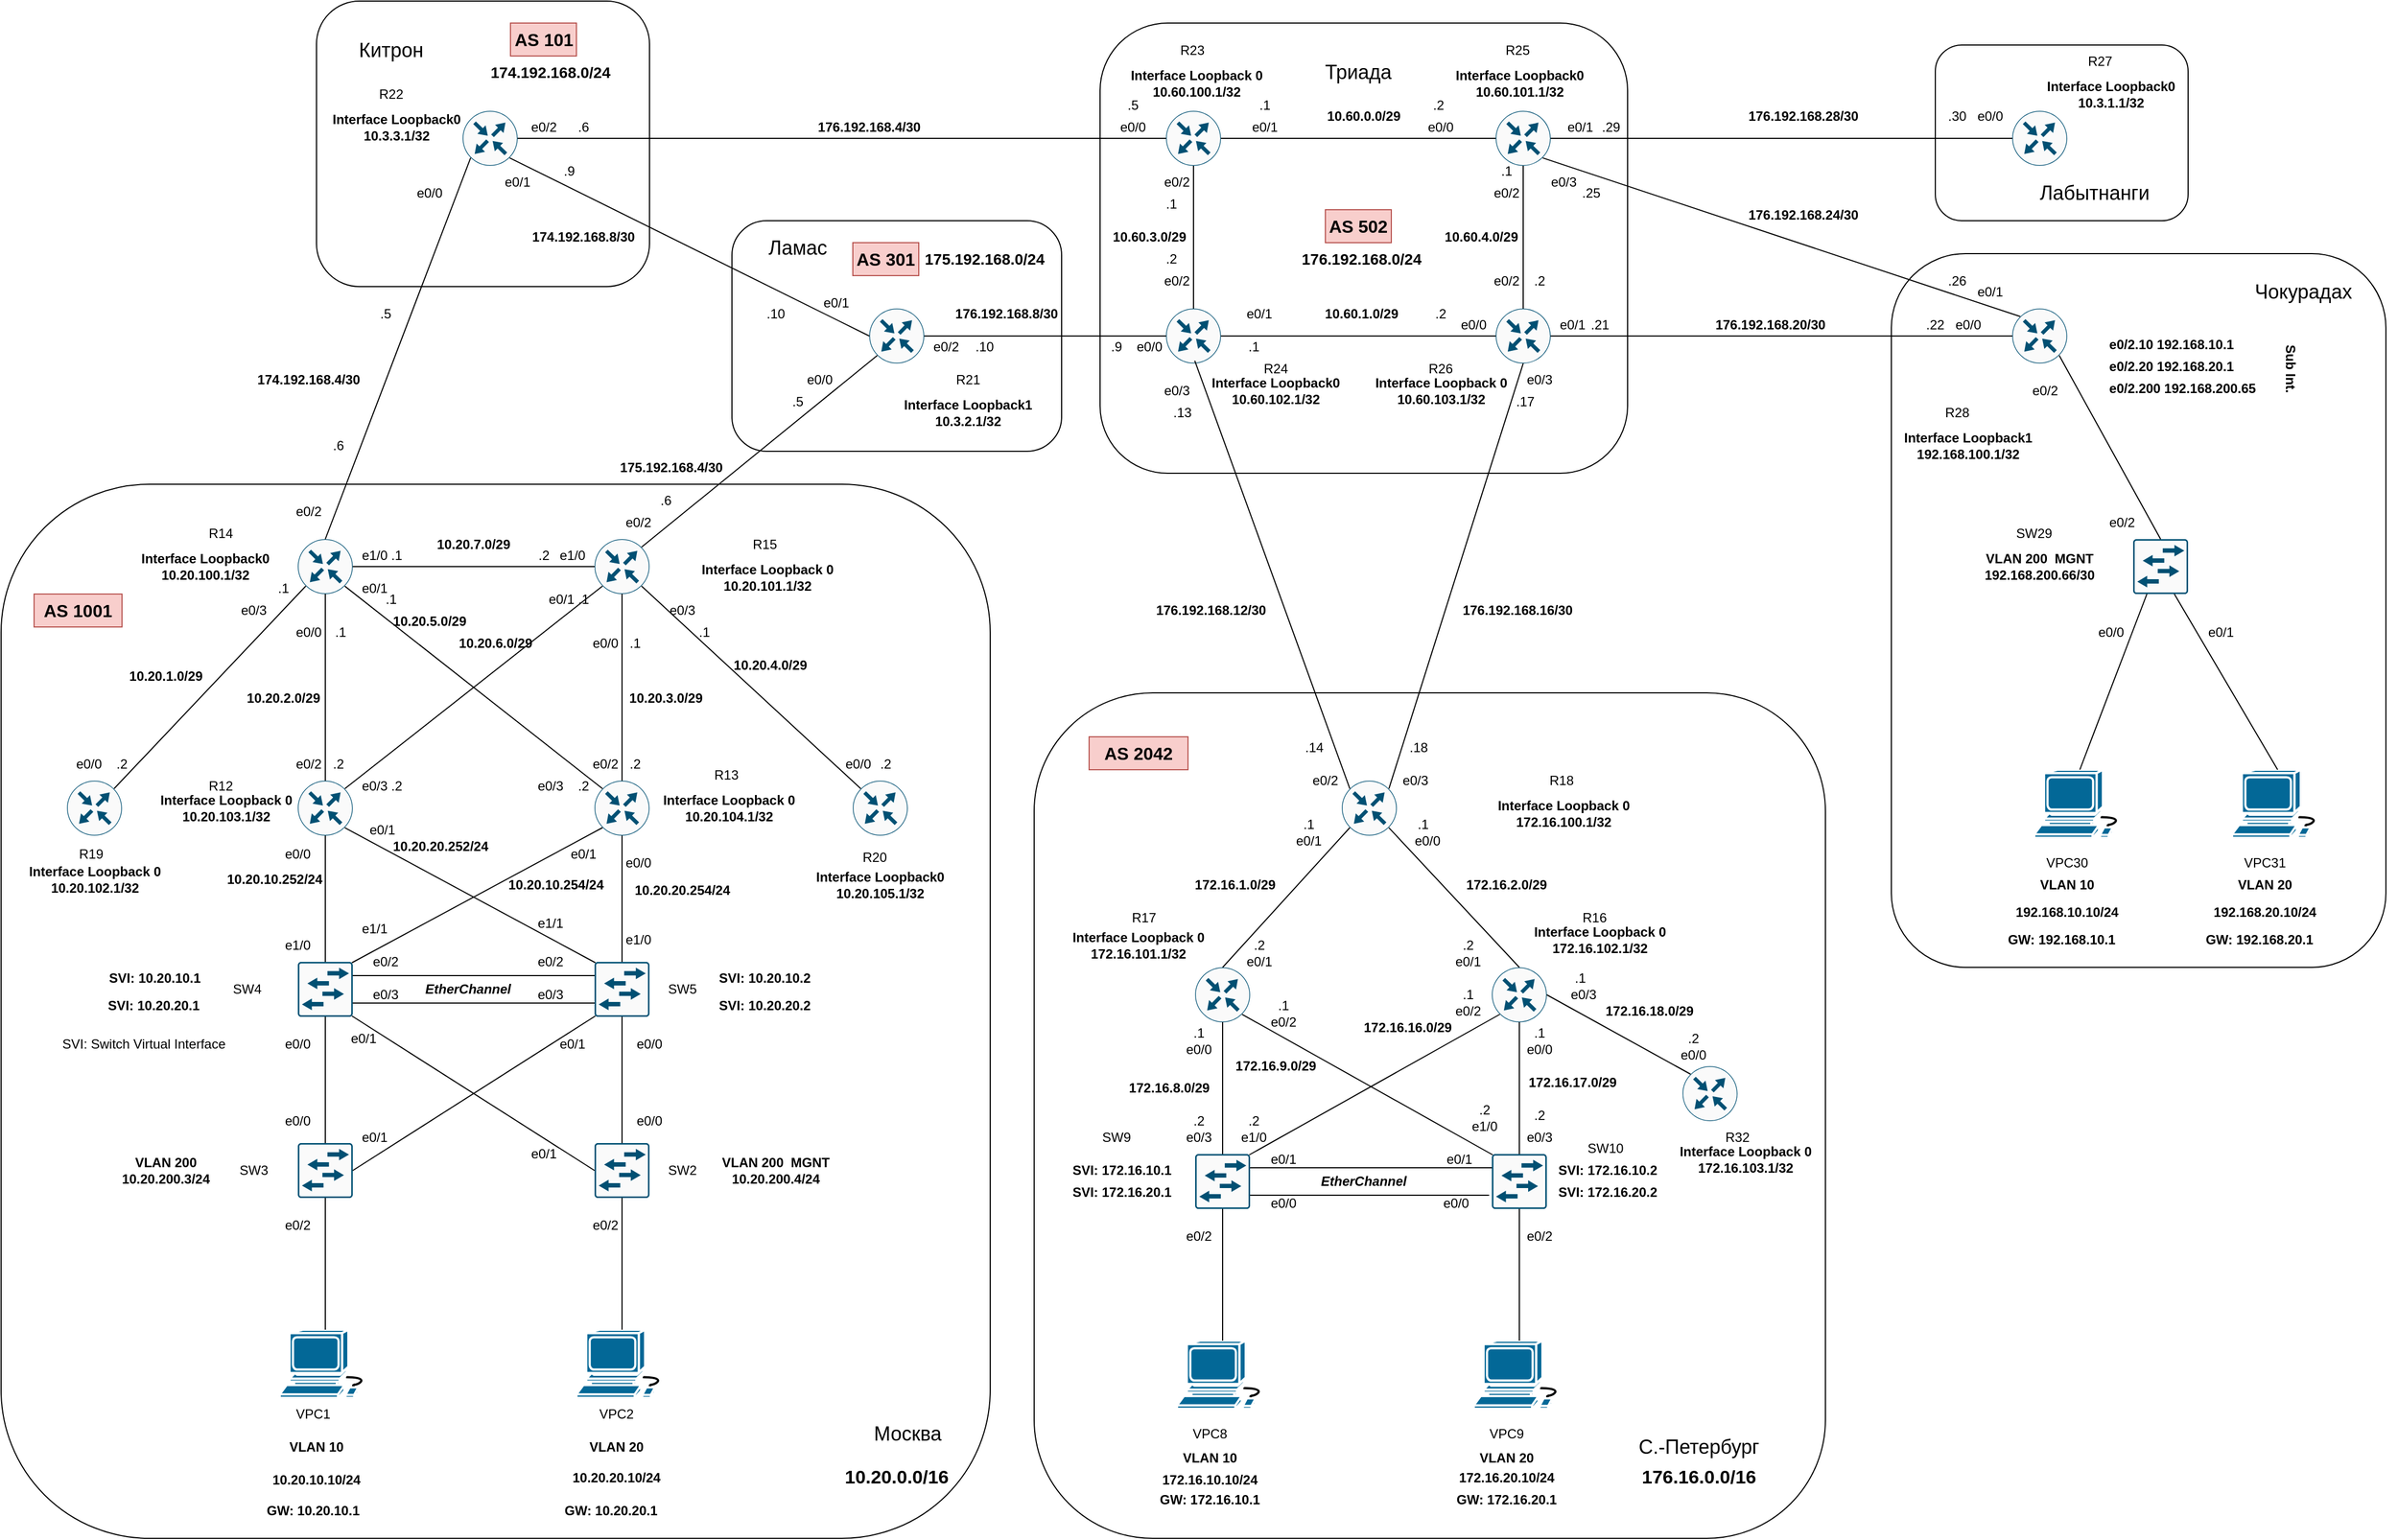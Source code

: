 <mxfile version="26.0.6" pages="5">
  <diagram name="Basic IP plan" id="XfyR6ljDPPWZCooTb3Pp">
    <mxGraphModel dx="3074" dy="3678" grid="1" gridSize="10" guides="1" tooltips="1" connect="1" arrows="1" fold="1" page="1" pageScale="1" pageWidth="2339" pageHeight="3300" math="0" shadow="0">
      <root>
        <mxCell id="0" />
        <mxCell id="1" parent="0" />
        <mxCell id="qq-jrD-yqYWrXCZJZRmo-105" value="" style="rounded=1;whiteSpace=wrap;html=1;fillColor=none;" parent="1" vertex="1">
          <mxGeometry x="-1575" y="-1410" width="300" height="210" as="geometry" />
        </mxCell>
        <mxCell id="qq-jrD-yqYWrXCZJZRmo-107" value="" style="rounded=1;whiteSpace=wrap;html=1;fillColor=none;" parent="1" vertex="1">
          <mxGeometry x="-1300" y="-980" width="720" height="770" as="geometry" />
        </mxCell>
        <mxCell id="qq-jrD-yqYWrXCZJZRmo-103" value="&lt;div&gt;&lt;br&gt;&lt;/div&gt;&lt;div&gt;&lt;br&gt;&lt;/div&gt;&lt;div&gt;&lt;br&gt;&lt;/div&gt;" style="rounded=1;whiteSpace=wrap;html=1;fillColor=none;" parent="1" vertex="1">
          <mxGeometry x="-2240" y="-1170" width="900" height="960" as="geometry" />
        </mxCell>
        <mxCell id="qq-jrD-yqYWrXCZJZRmo-111" value="" style="rounded=1;whiteSpace=wrap;html=1;fillColor=none;labelBackgroundColor=none;" parent="1" vertex="1">
          <mxGeometry x="-520" y="-1380" width="450" height="650" as="geometry" />
        </mxCell>
        <mxCell id="qq-jrD-yqYWrXCZJZRmo-108" value="" style="rounded=1;whiteSpace=wrap;html=1;fillColor=none;" parent="1" vertex="1">
          <mxGeometry x="-480" y="-1570" width="230" height="160" as="geometry" />
        </mxCell>
        <mxCell id="qq-jrD-yqYWrXCZJZRmo-106" value="" style="rounded=1;whiteSpace=wrap;html=1;fillColor=none;" parent="1" vertex="1">
          <mxGeometry x="-1240" y="-1590" width="480" height="410" as="geometry" />
        </mxCell>
        <mxCell id="qq-jrD-yqYWrXCZJZRmo-104" value="" style="rounded=1;whiteSpace=wrap;html=1;fillColor=none;" parent="1" vertex="1">
          <mxGeometry x="-1953" y="-1610" width="303" height="260" as="geometry" />
        </mxCell>
        <mxCell id="qq-jrD-yqYWrXCZJZRmo-1" value="" style="sketch=0;points=[[0.5,0,0],[1,0.5,0],[0.5,1,0],[0,0.5,0],[0.145,0.145,0],[0.856,0.145,0],[0.855,0.856,0],[0.145,0.855,0]];verticalLabelPosition=bottom;html=1;verticalAlign=top;aspect=fixed;align=center;pointerEvents=1;shape=mxgraph.cisco19.rect;prIcon=router;fillColor=#FAFAFA;strokeColor=#005073;" parent="1" vertex="1">
          <mxGeometry x="-1970" y="-900" width="50" height="50" as="geometry" />
        </mxCell>
        <mxCell id="qq-jrD-yqYWrXCZJZRmo-2" value="" style="sketch=0;points=[[0.5,0,0],[1,0.5,0],[0.5,1,0],[0,0.5,0],[0.145,0.145,0],[0.856,0.145,0],[0.855,0.856,0],[0.145,0.855,0]];verticalLabelPosition=bottom;html=1;verticalAlign=top;aspect=fixed;align=center;pointerEvents=1;shape=mxgraph.cisco19.rect;prIcon=router;fillColor=#FAFAFA;strokeColor=#005073;" parent="1" vertex="1">
          <mxGeometry x="-1700" y="-900" width="50" height="50" as="geometry" />
        </mxCell>
        <mxCell id="qq-jrD-yqYWrXCZJZRmo-3" value="" style="sketch=0;points=[[0.5,0,0],[1,0.5,0],[0.5,1,0],[0,0.5,0],[0.145,0.145,0],[0.856,0.145,0],[0.855,0.856,0],[0.145,0.855,0]];verticalLabelPosition=bottom;html=1;verticalAlign=top;aspect=fixed;align=center;pointerEvents=1;shape=mxgraph.cisco19.rect;prIcon=router;fillColor=#FAFAFA;strokeColor=#005073;" parent="1" vertex="1">
          <mxGeometry x="-1970" y="-1120" width="50" height="50" as="geometry" />
        </mxCell>
        <mxCell id="qq-jrD-yqYWrXCZJZRmo-4" value="" style="sketch=0;points=[[0.5,0,0],[1,0.5,0],[0.5,1,0],[0,0.5,0],[0.145,0.145,0],[0.856,0.145,0],[0.855,0.856,0],[0.145,0.855,0]];verticalLabelPosition=bottom;html=1;verticalAlign=top;aspect=fixed;align=center;pointerEvents=1;shape=mxgraph.cisco19.rect;prIcon=router;fillColor=#FAFAFA;strokeColor=#005073;" parent="1" vertex="1">
          <mxGeometry x="-1700" y="-1120" width="50" height="50" as="geometry" />
        </mxCell>
        <mxCell id="qq-jrD-yqYWrXCZJZRmo-7" style="rounded=0;orthogonalLoop=1;jettySize=auto;html=1;exitX=0.856;exitY=0.145;exitDx=0;exitDy=0;exitPerimeter=0;entryX=0.145;entryY=0.855;entryDx=0;entryDy=0;entryPerimeter=0;endArrow=none;endFill=0;" parent="1" source="qq-jrD-yqYWrXCZJZRmo-1" target="qq-jrD-yqYWrXCZJZRmo-4" edge="1">
          <mxGeometry relative="1" as="geometry" />
        </mxCell>
        <mxCell id="qq-jrD-yqYWrXCZJZRmo-8" style="rounded=0;orthogonalLoop=1;jettySize=auto;html=1;exitX=0.145;exitY=0.145;exitDx=0;exitDy=0;exitPerimeter=0;entryX=0.855;entryY=0.856;entryDx=0;entryDy=0;entryPerimeter=0;endArrow=none;endFill=0;" parent="1" source="qq-jrD-yqYWrXCZJZRmo-2" target="qq-jrD-yqYWrXCZJZRmo-3" edge="1">
          <mxGeometry relative="1" as="geometry" />
        </mxCell>
        <mxCell id="qq-jrD-yqYWrXCZJZRmo-9" value="" style="sketch=0;points=[[0.015,0.015,0],[0.985,0.015,0],[0.985,0.985,0],[0.015,0.985,0],[0.25,0,0],[0.5,0,0],[0.75,0,0],[1,0.25,0],[1,0.5,0],[1,0.75,0],[0.75,1,0],[0.5,1,0],[0.25,1,0],[0,0.75,0],[0,0.5,0],[0,0.25,0]];verticalLabelPosition=bottom;html=1;verticalAlign=top;aspect=fixed;align=center;pointerEvents=1;shape=mxgraph.cisco19.rect;prIcon=l2_switch;fillColor=#FAFAFA;strokeColor=#005073;" parent="1" vertex="1">
          <mxGeometry x="-1970" y="-735" width="50" height="50" as="geometry" />
        </mxCell>
        <mxCell id="qq-jrD-yqYWrXCZJZRmo-10" value="" style="sketch=0;points=[[0.015,0.015,0],[0.985,0.015,0],[0.985,0.985,0],[0.015,0.985,0],[0.25,0,0],[0.5,0,0],[0.75,0,0],[1,0.25,0],[1,0.5,0],[1,0.75,0],[0.75,1,0],[0.5,1,0],[0.25,1,0],[0,0.75,0],[0,0.5,0],[0,0.25,0]];verticalLabelPosition=bottom;html=1;verticalAlign=top;aspect=fixed;align=center;pointerEvents=1;shape=mxgraph.cisco19.rect;prIcon=l2_switch;fillColor=#FAFAFA;strokeColor=#005073;" parent="1" vertex="1">
          <mxGeometry x="-1700" y="-735" width="50" height="50" as="geometry" />
        </mxCell>
        <mxCell id="qq-jrD-yqYWrXCZJZRmo-11" style="rounded=0;orthogonalLoop=1;jettySize=auto;html=1;exitX=0.5;exitY=0;exitDx=0;exitDy=0;exitPerimeter=0;entryX=0.5;entryY=1;entryDx=0;entryDy=0;entryPerimeter=0;endArrow=none;endFill=0;" parent="1" source="qq-jrD-yqYWrXCZJZRmo-9" target="qq-jrD-yqYWrXCZJZRmo-1" edge="1">
          <mxGeometry relative="1" as="geometry" />
        </mxCell>
        <mxCell id="qq-jrD-yqYWrXCZJZRmo-13" style="rounded=0;orthogonalLoop=1;jettySize=auto;html=1;exitX=0.5;exitY=0;exitDx=0;exitDy=0;exitPerimeter=0;entryX=0.5;entryY=1;entryDx=0;entryDy=0;entryPerimeter=0;endArrow=none;endFill=0;" parent="1" source="qq-jrD-yqYWrXCZJZRmo-10" target="qq-jrD-yqYWrXCZJZRmo-2" edge="1">
          <mxGeometry relative="1" as="geometry" />
        </mxCell>
        <mxCell id="qq-jrD-yqYWrXCZJZRmo-14" style="rounded=0;orthogonalLoop=1;jettySize=auto;html=1;exitX=0.5;exitY=0;exitDx=0;exitDy=0;exitPerimeter=0;entryX=0.5;entryY=1;entryDx=0;entryDy=0;entryPerimeter=0;endArrow=none;endFill=0;" parent="1" source="qq-jrD-yqYWrXCZJZRmo-1" target="qq-jrD-yqYWrXCZJZRmo-3" edge="1">
          <mxGeometry relative="1" as="geometry" />
        </mxCell>
        <mxCell id="qq-jrD-yqYWrXCZJZRmo-15" style="edgeStyle=orthogonalEdgeStyle;rounded=0;orthogonalLoop=1;jettySize=auto;html=1;exitX=0.5;exitY=0;exitDx=0;exitDy=0;exitPerimeter=0;entryX=0.5;entryY=1;entryDx=0;entryDy=0;entryPerimeter=0;endArrow=none;endFill=0;" parent="1" source="qq-jrD-yqYWrXCZJZRmo-2" target="qq-jrD-yqYWrXCZJZRmo-4" edge="1">
          <mxGeometry relative="1" as="geometry" />
        </mxCell>
        <mxCell id="qq-jrD-yqYWrXCZJZRmo-16" value="" style="sketch=0;points=[[0.5,0,0],[1,0.5,0],[0.5,1,0],[0,0.5,0],[0.145,0.145,0],[0.856,0.145,0],[0.855,0.856,0],[0.145,0.855,0]];verticalLabelPosition=bottom;html=1;verticalAlign=top;aspect=fixed;align=center;pointerEvents=1;shape=mxgraph.cisco19.rect;prIcon=router;fillColor=#FAFAFA;strokeColor=#005073;" parent="1" vertex="1">
          <mxGeometry x="-2180" y="-900" width="50" height="50" as="geometry" />
        </mxCell>
        <mxCell id="qq-jrD-yqYWrXCZJZRmo-17" style="rounded=0;orthogonalLoop=1;jettySize=auto;html=1;exitX=0.856;exitY=0.145;exitDx=0;exitDy=0;exitPerimeter=0;endArrow=none;endFill=0;entryX=0.145;entryY=0.855;entryDx=0;entryDy=0;entryPerimeter=0;" parent="1" source="qq-jrD-yqYWrXCZJZRmo-16" target="qq-jrD-yqYWrXCZJZRmo-3" edge="1">
          <mxGeometry relative="1" as="geometry">
            <mxPoint x="-1970" y="-1070" as="targetPoint" />
          </mxGeometry>
        </mxCell>
        <mxCell id="qq-jrD-yqYWrXCZJZRmo-18" value="" style="sketch=0;points=[[0.5,0,0],[1,0.5,0],[0.5,1,0],[0,0.5,0],[0.145,0.145,0],[0.856,0.145,0],[0.855,0.856,0],[0.145,0.855,0]];verticalLabelPosition=bottom;html=1;verticalAlign=top;aspect=fixed;align=center;pointerEvents=1;shape=mxgraph.cisco19.rect;prIcon=router;fillColor=#FAFAFA;strokeColor=#005073;" parent="1" vertex="1">
          <mxGeometry x="-1465" y="-900" width="50" height="50" as="geometry" />
        </mxCell>
        <mxCell id="qq-jrD-yqYWrXCZJZRmo-19" style="rounded=0;orthogonalLoop=1;jettySize=auto;html=1;exitX=0.145;exitY=0.145;exitDx=0;exitDy=0;exitPerimeter=0;entryX=0.855;entryY=0.856;entryDx=0;entryDy=0;entryPerimeter=0;endArrow=none;endFill=0;" parent="1" source="qq-jrD-yqYWrXCZJZRmo-18" target="qq-jrD-yqYWrXCZJZRmo-4" edge="1">
          <mxGeometry relative="1" as="geometry" />
        </mxCell>
        <mxCell id="qq-jrD-yqYWrXCZJZRmo-20" style="edgeStyle=orthogonalEdgeStyle;rounded=0;orthogonalLoop=1;jettySize=auto;html=1;exitX=1;exitY=0.25;exitDx=0;exitDy=0;exitPerimeter=0;entryX=0;entryY=0.25;entryDx=0;entryDy=0;entryPerimeter=0;endArrow=none;endFill=0;" parent="1" source="qq-jrD-yqYWrXCZJZRmo-9" target="qq-jrD-yqYWrXCZJZRmo-10" edge="1">
          <mxGeometry relative="1" as="geometry" />
        </mxCell>
        <mxCell id="qq-jrD-yqYWrXCZJZRmo-21" style="edgeStyle=orthogonalEdgeStyle;rounded=0;orthogonalLoop=1;jettySize=auto;html=1;exitX=1;exitY=0.75;exitDx=0;exitDy=0;exitPerimeter=0;entryX=0;entryY=0.75;entryDx=0;entryDy=0;entryPerimeter=0;endArrow=none;endFill=0;" parent="1" source="qq-jrD-yqYWrXCZJZRmo-9" target="qq-jrD-yqYWrXCZJZRmo-10" edge="1">
          <mxGeometry relative="1" as="geometry" />
        </mxCell>
        <mxCell id="qq-jrD-yqYWrXCZJZRmo-23" value="" style="sketch=0;points=[[0.015,0.015,0],[0.985,0.015,0],[0.985,0.985,0],[0.015,0.985,0],[0.25,0,0],[0.5,0,0],[0.75,0,0],[1,0.25,0],[1,0.5,0],[1,0.75,0],[0.75,1,0],[0.5,1,0],[0.25,1,0],[0,0.75,0],[0,0.5,0],[0,0.25,0]];verticalLabelPosition=bottom;html=1;verticalAlign=top;aspect=fixed;align=center;pointerEvents=1;shape=mxgraph.cisco19.rect;prIcon=l2_switch;fillColor=#FAFAFA;strokeColor=#005073;" parent="1" vertex="1">
          <mxGeometry x="-1970" y="-570" width="50" height="50" as="geometry" />
        </mxCell>
        <mxCell id="qq-jrD-yqYWrXCZJZRmo-24" value="" style="sketch=0;points=[[0.015,0.015,0],[0.985,0.015,0],[0.985,0.985,0],[0.015,0.985,0],[0.25,0,0],[0.5,0,0],[0.75,0,0],[1,0.25,0],[1,0.5,0],[1,0.75,0],[0.75,1,0],[0.5,1,0],[0.25,1,0],[0,0.75,0],[0,0.5,0],[0,0.25,0]];verticalLabelPosition=bottom;html=1;verticalAlign=top;aspect=fixed;align=center;pointerEvents=1;shape=mxgraph.cisco19.rect;prIcon=l2_switch;fillColor=#FAFAFA;strokeColor=#005073;" parent="1" vertex="1">
          <mxGeometry x="-1700" y="-570" width="50" height="50" as="geometry" />
        </mxCell>
        <mxCell id="qq-jrD-yqYWrXCZJZRmo-27" style="edgeStyle=orthogonalEdgeStyle;rounded=0;orthogonalLoop=1;jettySize=auto;html=1;exitX=0.5;exitY=0;exitDx=0;exitDy=0;exitPerimeter=0;entryX=0.5;entryY=1;entryDx=0;entryDy=0;entryPerimeter=0;endArrow=none;endFill=0;" parent="1" source="qq-jrD-yqYWrXCZJZRmo-24" target="qq-jrD-yqYWrXCZJZRmo-10" edge="1">
          <mxGeometry relative="1" as="geometry" />
        </mxCell>
        <mxCell id="qq-jrD-yqYWrXCZJZRmo-29" style="edgeStyle=orthogonalEdgeStyle;rounded=0;orthogonalLoop=1;jettySize=auto;html=1;exitX=0.5;exitY=0;exitDx=0;exitDy=0;exitPerimeter=0;entryX=0.5;entryY=1;entryDx=0;entryDy=0;entryPerimeter=0;endArrow=none;endFill=0;" parent="1" source="qq-jrD-yqYWrXCZJZRmo-23" target="qq-jrD-yqYWrXCZJZRmo-9" edge="1">
          <mxGeometry relative="1" as="geometry" />
        </mxCell>
        <mxCell id="qq-jrD-yqYWrXCZJZRmo-30" style="rounded=0;orthogonalLoop=1;jettySize=auto;html=1;exitX=0.985;exitY=0.015;exitDx=0;exitDy=0;exitPerimeter=0;entryX=0.145;entryY=0.855;entryDx=0;entryDy=0;entryPerimeter=0;endArrow=none;endFill=0;" parent="1" source="qq-jrD-yqYWrXCZJZRmo-9" target="qq-jrD-yqYWrXCZJZRmo-2" edge="1">
          <mxGeometry relative="1" as="geometry" />
        </mxCell>
        <mxCell id="qq-jrD-yqYWrXCZJZRmo-31" style="rounded=0;orthogonalLoop=1;jettySize=auto;html=1;exitX=0.015;exitY=0.015;exitDx=0;exitDy=0;exitPerimeter=0;entryX=0.855;entryY=0.856;entryDx=0;entryDy=0;entryPerimeter=0;endArrow=none;endFill=0;" parent="1" source="qq-jrD-yqYWrXCZJZRmo-10" target="qq-jrD-yqYWrXCZJZRmo-1" edge="1">
          <mxGeometry relative="1" as="geometry" />
        </mxCell>
        <mxCell id="qq-jrD-yqYWrXCZJZRmo-32" style="rounded=0;orthogonalLoop=1;jettySize=auto;html=1;exitX=1;exitY=0.5;exitDx=0;exitDy=0;exitPerimeter=0;entryX=0.015;entryY=0.985;entryDx=0;entryDy=0;entryPerimeter=0;endArrow=none;endFill=0;" parent="1" source="qq-jrD-yqYWrXCZJZRmo-23" target="qq-jrD-yqYWrXCZJZRmo-10" edge="1">
          <mxGeometry relative="1" as="geometry" />
        </mxCell>
        <mxCell id="qq-jrD-yqYWrXCZJZRmo-33" style="rounded=0;orthogonalLoop=1;jettySize=auto;html=1;exitX=0;exitY=0.5;exitDx=0;exitDy=0;exitPerimeter=0;entryX=0.985;entryY=0.985;entryDx=0;entryDy=0;entryPerimeter=0;endArrow=none;endFill=0;" parent="1" source="qq-jrD-yqYWrXCZJZRmo-24" target="qq-jrD-yqYWrXCZJZRmo-9" edge="1">
          <mxGeometry relative="1" as="geometry" />
        </mxCell>
        <mxCell id="qq-jrD-yqYWrXCZJZRmo-34" value="" style="shape=mxgraph.cisco.computers_and_peripherals.workstation;sketch=0;html=1;pointerEvents=1;dashed=0;fillColor=#036897;strokeColor=#ffffff;strokeWidth=2;verticalLabelPosition=bottom;verticalAlign=top;align=center;outlineConnect=0;" parent="1" vertex="1">
          <mxGeometry x="-1986.5" y="-400" width="83" height="62" as="geometry" />
        </mxCell>
        <mxCell id="qq-jrD-yqYWrXCZJZRmo-35" style="rounded=0;orthogonalLoop=1;jettySize=auto;html=1;exitX=0.5;exitY=0;exitDx=0;exitDy=0;exitPerimeter=0;entryX=0.5;entryY=1;entryDx=0;entryDy=0;entryPerimeter=0;endArrow=none;endFill=0;" parent="1" source="qq-jrD-yqYWrXCZJZRmo-34" target="qq-jrD-yqYWrXCZJZRmo-23" edge="1">
          <mxGeometry relative="1" as="geometry" />
        </mxCell>
        <mxCell id="qq-jrD-yqYWrXCZJZRmo-36" value="" style="shape=mxgraph.cisco.computers_and_peripherals.workstation;sketch=0;html=1;pointerEvents=1;dashed=0;fillColor=#036897;strokeColor=#ffffff;strokeWidth=2;verticalLabelPosition=bottom;verticalAlign=top;align=center;outlineConnect=0;" parent="1" vertex="1">
          <mxGeometry x="-1716.5" y="-400" width="83" height="62" as="geometry" />
        </mxCell>
        <mxCell id="qq-jrD-yqYWrXCZJZRmo-37" style="edgeStyle=orthogonalEdgeStyle;rounded=0;orthogonalLoop=1;jettySize=auto;html=1;exitX=0.5;exitY=0;exitDx=0;exitDy=0;exitPerimeter=0;entryX=0.5;entryY=1;entryDx=0;entryDy=0;entryPerimeter=0;endArrow=none;endFill=0;" parent="1" source="qq-jrD-yqYWrXCZJZRmo-36" target="qq-jrD-yqYWrXCZJZRmo-24" edge="1">
          <mxGeometry relative="1" as="geometry" />
        </mxCell>
        <mxCell id="qq-jrD-yqYWrXCZJZRmo-38" value="" style="sketch=0;points=[[0.5,0,0],[1,0.5,0],[0.5,1,0],[0,0.5,0],[0.145,0.145,0],[0.856,0.145,0],[0.855,0.856,0],[0.145,0.855,0]];verticalLabelPosition=bottom;html=1;verticalAlign=top;aspect=fixed;align=center;pointerEvents=1;shape=mxgraph.cisco19.rect;prIcon=router;fillColor=#FAFAFA;strokeColor=#005073;" parent="1" vertex="1">
          <mxGeometry x="-1820" y="-1510" width="50" height="50" as="geometry" />
        </mxCell>
        <mxCell id="qq-jrD-yqYWrXCZJZRmo-39" value="" style="sketch=0;points=[[0.5,0,0],[1,0.5,0],[0.5,1,0],[0,0.5,0],[0.145,0.145,0],[0.856,0.145,0],[0.855,0.856,0],[0.145,0.855,0]];verticalLabelPosition=bottom;html=1;verticalAlign=top;aspect=fixed;align=center;pointerEvents=1;shape=mxgraph.cisco19.rect;prIcon=router;fillColor=#FAFAFA;strokeColor=#005073;" parent="1" vertex="1">
          <mxGeometry x="-1450" y="-1330" width="50" height="50" as="geometry" />
        </mxCell>
        <mxCell id="qq-jrD-yqYWrXCZJZRmo-40" style="rounded=0;orthogonalLoop=1;jettySize=auto;html=1;exitX=0.5;exitY=0;exitDx=0;exitDy=0;exitPerimeter=0;entryX=0.145;entryY=0.855;entryDx=0;entryDy=0;entryPerimeter=0;endArrow=none;endFill=0;" parent="1" source="qq-jrD-yqYWrXCZJZRmo-3" target="qq-jrD-yqYWrXCZJZRmo-38" edge="1">
          <mxGeometry relative="1" as="geometry" />
        </mxCell>
        <mxCell id="qq-jrD-yqYWrXCZJZRmo-41" style="rounded=0;orthogonalLoop=1;jettySize=auto;html=1;exitX=0.856;exitY=0.145;exitDx=0;exitDy=0;exitPerimeter=0;entryX=0.145;entryY=0.855;entryDx=0;entryDy=0;entryPerimeter=0;endArrow=none;endFill=0;" parent="1" source="qq-jrD-yqYWrXCZJZRmo-4" target="qq-jrD-yqYWrXCZJZRmo-39" edge="1">
          <mxGeometry relative="1" as="geometry" />
        </mxCell>
        <mxCell id="qq-jrD-yqYWrXCZJZRmo-42" style="rounded=0;orthogonalLoop=1;jettySize=auto;html=1;exitX=0.855;exitY=0.856;exitDx=0;exitDy=0;exitPerimeter=0;entryX=0;entryY=0.5;entryDx=0;entryDy=0;entryPerimeter=0;endArrow=none;endFill=0;" parent="1" source="qq-jrD-yqYWrXCZJZRmo-38" target="qq-jrD-yqYWrXCZJZRmo-39" edge="1">
          <mxGeometry relative="1" as="geometry" />
        </mxCell>
        <mxCell id="qq-jrD-yqYWrXCZJZRmo-43" value="" style="sketch=0;points=[[0.5,0,0],[1,0.5,0],[0.5,1,0],[0,0.5,0],[0.145,0.145,0],[0.856,0.145,0],[0.855,0.856,0],[0.145,0.855,0]];verticalLabelPosition=bottom;html=1;verticalAlign=top;aspect=fixed;align=center;pointerEvents=1;shape=mxgraph.cisco19.rect;prIcon=router;fillColor=#FAFAFA;strokeColor=#005073;" parent="1" vertex="1">
          <mxGeometry x="-1180" y="-1510" width="50" height="50" as="geometry" />
        </mxCell>
        <mxCell id="qq-jrD-yqYWrXCZJZRmo-44" value="" style="sketch=0;points=[[0.5,0,0],[1,0.5,0],[0.5,1,0],[0,0.5,0],[0.145,0.145,0],[0.856,0.145,0],[0.855,0.856,0],[0.145,0.855,0]];verticalLabelPosition=bottom;html=1;verticalAlign=top;aspect=fixed;align=center;pointerEvents=1;shape=mxgraph.cisco19.rect;prIcon=router;fillColor=#FAFAFA;strokeColor=#005073;" parent="1" vertex="1">
          <mxGeometry x="-880" y="-1510" width="50" height="50" as="geometry" />
        </mxCell>
        <mxCell id="qq-jrD-yqYWrXCZJZRmo-45" value="" style="sketch=0;points=[[0.5,0,0],[1,0.5,0],[0.5,1,0],[0,0.5,0],[0.145,0.145,0],[0.856,0.145,0],[0.855,0.856,0],[0.145,0.855,0]];verticalLabelPosition=bottom;html=1;verticalAlign=top;aspect=fixed;align=center;pointerEvents=1;shape=mxgraph.cisco19.rect;prIcon=router;fillColor=#FAFAFA;strokeColor=#005073;" parent="1" vertex="1">
          <mxGeometry x="-1180" y="-1330" width="50" height="50" as="geometry" />
        </mxCell>
        <mxCell id="qq-jrD-yqYWrXCZJZRmo-46" value="" style="sketch=0;points=[[0.5,0,0],[1,0.5,0],[0.5,1,0],[0,0.5,0],[0.145,0.145,0],[0.856,0.145,0],[0.855,0.856,0],[0.145,0.855,0]];verticalLabelPosition=bottom;html=1;verticalAlign=top;aspect=fixed;align=center;pointerEvents=1;shape=mxgraph.cisco19.rect;prIcon=router;fillColor=#FAFAFA;strokeColor=#005073;" parent="1" vertex="1">
          <mxGeometry x="-880" y="-1330" width="50" height="50" as="geometry" />
        </mxCell>
        <mxCell id="qq-jrD-yqYWrXCZJZRmo-47" style="rounded=0;orthogonalLoop=1;jettySize=auto;html=1;exitX=1;exitY=0.5;exitDx=0;exitDy=0;exitPerimeter=0;entryX=0;entryY=0.5;entryDx=0;entryDy=0;entryPerimeter=0;endArrow=none;endFill=0;" parent="1" source="qq-jrD-yqYWrXCZJZRmo-38" target="qq-jrD-yqYWrXCZJZRmo-43" edge="1">
          <mxGeometry relative="1" as="geometry" />
        </mxCell>
        <mxCell id="qq-jrD-yqYWrXCZJZRmo-48" style="rounded=0;orthogonalLoop=1;jettySize=auto;html=1;exitX=1;exitY=0.5;exitDx=0;exitDy=0;exitPerimeter=0;entryX=0;entryY=0.5;entryDx=0;entryDy=0;entryPerimeter=0;endArrow=none;endFill=0;" parent="1" source="qq-jrD-yqYWrXCZJZRmo-39" target="qq-jrD-yqYWrXCZJZRmo-45" edge="1">
          <mxGeometry relative="1" as="geometry" />
        </mxCell>
        <mxCell id="qq-jrD-yqYWrXCZJZRmo-49" style="rounded=0;orthogonalLoop=1;jettySize=auto;html=1;exitX=1;exitY=0.5;exitDx=0;exitDy=0;exitPerimeter=0;entryX=0;entryY=0.5;entryDx=0;entryDy=0;entryPerimeter=0;endArrow=none;endFill=0;" parent="1" source="qq-jrD-yqYWrXCZJZRmo-43" target="qq-jrD-yqYWrXCZJZRmo-44" edge="1">
          <mxGeometry relative="1" as="geometry" />
        </mxCell>
        <mxCell id="qq-jrD-yqYWrXCZJZRmo-50" style="edgeStyle=orthogonalEdgeStyle;rounded=0;orthogonalLoop=1;jettySize=auto;html=1;exitX=0.5;exitY=0;exitDx=0;exitDy=0;exitPerimeter=0;entryX=0.5;entryY=1;entryDx=0;entryDy=0;entryPerimeter=0;endArrow=none;endFill=0;" parent="1" source="qq-jrD-yqYWrXCZJZRmo-45" target="qq-jrD-yqYWrXCZJZRmo-43" edge="1">
          <mxGeometry relative="1" as="geometry" />
        </mxCell>
        <mxCell id="qq-jrD-yqYWrXCZJZRmo-51" style="edgeStyle=orthogonalEdgeStyle;rounded=0;orthogonalLoop=1;jettySize=auto;html=1;exitX=1;exitY=0.5;exitDx=0;exitDy=0;exitPerimeter=0;entryX=0;entryY=0.5;entryDx=0;entryDy=0;entryPerimeter=0;endArrow=none;endFill=0;" parent="1" source="qq-jrD-yqYWrXCZJZRmo-45" target="qq-jrD-yqYWrXCZJZRmo-46" edge="1">
          <mxGeometry relative="1" as="geometry" />
        </mxCell>
        <mxCell id="qq-jrD-yqYWrXCZJZRmo-52" style="edgeStyle=orthogonalEdgeStyle;rounded=0;orthogonalLoop=1;jettySize=auto;html=1;exitX=0.5;exitY=0;exitDx=0;exitDy=0;exitPerimeter=0;entryX=0.5;entryY=1;entryDx=0;entryDy=0;entryPerimeter=0;endArrow=none;endFill=0;" parent="1" source="qq-jrD-yqYWrXCZJZRmo-46" target="qq-jrD-yqYWrXCZJZRmo-44" edge="1">
          <mxGeometry relative="1" as="geometry" />
        </mxCell>
        <mxCell id="qq-jrD-yqYWrXCZJZRmo-53" value="" style="sketch=0;points=[[0.5,0,0],[1,0.5,0],[0.5,1,0],[0,0.5,0],[0.145,0.145,0],[0.856,0.145,0],[0.855,0.856,0],[0.145,0.855,0]];verticalLabelPosition=bottom;html=1;verticalAlign=top;aspect=fixed;align=center;pointerEvents=1;shape=mxgraph.cisco19.rect;prIcon=router;fillColor=#FAFAFA;strokeColor=#005073;" parent="1" vertex="1">
          <mxGeometry x="-410" y="-1510" width="50" height="50" as="geometry" />
        </mxCell>
        <mxCell id="qq-jrD-yqYWrXCZJZRmo-54" value="" style="sketch=0;points=[[0.5,0,0],[1,0.5,0],[0.5,1,0],[0,0.5,0],[0.145,0.145,0],[0.856,0.145,0],[0.855,0.856,0],[0.145,0.855,0]];verticalLabelPosition=bottom;html=1;verticalAlign=top;aspect=fixed;align=center;pointerEvents=1;shape=mxgraph.cisco19.rect;prIcon=router;fillColor=#FAFAFA;strokeColor=#005073;" parent="1" vertex="1">
          <mxGeometry x="-410" y="-1330" width="50" height="50" as="geometry" />
        </mxCell>
        <mxCell id="qq-jrD-yqYWrXCZJZRmo-55" style="edgeStyle=orthogonalEdgeStyle;rounded=0;orthogonalLoop=1;jettySize=auto;html=1;exitX=1;exitY=0.5;exitDx=0;exitDy=0;exitPerimeter=0;entryX=0;entryY=0.5;entryDx=0;entryDy=0;entryPerimeter=0;endArrow=none;endFill=0;" parent="1" source="qq-jrD-yqYWrXCZJZRmo-44" target="qq-jrD-yqYWrXCZJZRmo-53" edge="1">
          <mxGeometry relative="1" as="geometry" />
        </mxCell>
        <mxCell id="qq-jrD-yqYWrXCZJZRmo-57" style="rounded=0;orthogonalLoop=1;jettySize=auto;html=1;exitX=0.855;exitY=0.856;exitDx=0;exitDy=0;exitPerimeter=0;entryX=0.145;entryY=0.145;entryDx=0;entryDy=0;entryPerimeter=0;endArrow=none;endFill=0;" parent="1" source="qq-jrD-yqYWrXCZJZRmo-44" target="qq-jrD-yqYWrXCZJZRmo-54" edge="1">
          <mxGeometry relative="1" as="geometry" />
        </mxCell>
        <mxCell id="qq-jrD-yqYWrXCZJZRmo-58" style="edgeStyle=orthogonalEdgeStyle;rounded=0;orthogonalLoop=1;jettySize=auto;html=1;exitX=1;exitY=0.5;exitDx=0;exitDy=0;exitPerimeter=0;entryX=0;entryY=0.5;entryDx=0;entryDy=0;entryPerimeter=0;endArrow=none;endFill=0;" parent="1" source="qq-jrD-yqYWrXCZJZRmo-46" target="qq-jrD-yqYWrXCZJZRmo-54" edge="1">
          <mxGeometry relative="1" as="geometry" />
        </mxCell>
        <mxCell id="qq-jrD-yqYWrXCZJZRmo-59" value="" style="sketch=0;points=[[0.015,0.015,0],[0.985,0.015,0],[0.985,0.985,0],[0.015,0.985,0],[0.25,0,0],[0.5,0,0],[0.75,0,0],[1,0.25,0],[1,0.5,0],[1,0.75,0],[0.75,1,0],[0.5,1,0],[0.25,1,0],[0,0.75,0],[0,0.5,0],[0,0.25,0]];verticalLabelPosition=bottom;html=1;verticalAlign=top;aspect=fixed;align=center;pointerEvents=1;shape=mxgraph.cisco19.rect;prIcon=l2_switch;fillColor=#FAFAFA;strokeColor=#005073;" parent="1" vertex="1">
          <mxGeometry x="-300" y="-1120" width="50" height="50" as="geometry" />
        </mxCell>
        <mxCell id="qq-jrD-yqYWrXCZJZRmo-60" style="rounded=0;orthogonalLoop=1;jettySize=auto;html=1;exitX=0.5;exitY=0;exitDx=0;exitDy=0;exitPerimeter=0;entryX=0.855;entryY=0.856;entryDx=0;entryDy=0;entryPerimeter=0;endArrow=none;endFill=0;" parent="1" source="qq-jrD-yqYWrXCZJZRmo-59" target="qq-jrD-yqYWrXCZJZRmo-54" edge="1">
          <mxGeometry relative="1" as="geometry" />
        </mxCell>
        <mxCell id="qq-jrD-yqYWrXCZJZRmo-61" value="" style="shape=mxgraph.cisco.computers_and_peripherals.workstation;sketch=0;html=1;pointerEvents=1;dashed=0;fillColor=#036897;strokeColor=#ffffff;strokeWidth=2;verticalLabelPosition=bottom;verticalAlign=top;align=center;outlineConnect=0;" parent="1" vertex="1">
          <mxGeometry x="-390" y="-910" width="83" height="62" as="geometry" />
        </mxCell>
        <mxCell id="qq-jrD-yqYWrXCZJZRmo-62" style="rounded=0;orthogonalLoop=1;jettySize=auto;html=1;exitX=0.5;exitY=0;exitDx=0;exitDy=0;exitPerimeter=0;entryX=0.25;entryY=1;entryDx=0;entryDy=0;entryPerimeter=0;endArrow=none;endFill=0;" parent="1" source="qq-jrD-yqYWrXCZJZRmo-61" target="qq-jrD-yqYWrXCZJZRmo-59" edge="1">
          <mxGeometry relative="1" as="geometry" />
        </mxCell>
        <mxCell id="qq-jrD-yqYWrXCZJZRmo-63" value="" style="shape=mxgraph.cisco.computers_and_peripherals.workstation;sketch=0;html=1;pointerEvents=1;dashed=0;fillColor=#036897;strokeColor=#ffffff;strokeWidth=2;verticalLabelPosition=bottom;verticalAlign=top;align=center;outlineConnect=0;" parent="1" vertex="1">
          <mxGeometry x="-210" y="-910" width="83" height="62" as="geometry" />
        </mxCell>
        <mxCell id="qq-jrD-yqYWrXCZJZRmo-64" style="rounded=0;orthogonalLoop=1;jettySize=auto;html=1;exitX=0.5;exitY=0;exitDx=0;exitDy=0;exitPerimeter=0;entryX=0.75;entryY=1;entryDx=0;entryDy=0;entryPerimeter=0;endArrow=none;endFill=0;" parent="1" source="qq-jrD-yqYWrXCZJZRmo-63" target="qq-jrD-yqYWrXCZJZRmo-59" edge="1">
          <mxGeometry relative="1" as="geometry" />
        </mxCell>
        <mxCell id="qq-jrD-yqYWrXCZJZRmo-65" value="" style="sketch=0;points=[[0.5,0,0],[1,0.5,0],[0.5,1,0],[0,0.5,0],[0.145,0.145,0],[0.856,0.145,0],[0.855,0.856,0],[0.145,0.855,0]];verticalLabelPosition=bottom;html=1;verticalAlign=top;aspect=fixed;align=center;pointerEvents=1;shape=mxgraph.cisco19.rect;prIcon=router;fillColor=#FAFAFA;strokeColor=#005073;" parent="1" vertex="1">
          <mxGeometry x="-1020" y="-900" width="50" height="50" as="geometry" />
        </mxCell>
        <mxCell id="qq-jrD-yqYWrXCZJZRmo-66" style="rounded=0;orthogonalLoop=1;jettySize=auto;html=1;exitX=0.145;exitY=0.145;exitDx=0;exitDy=0;exitPerimeter=0;entryX=0.523;entryY=0.95;entryDx=0;entryDy=0;entryPerimeter=0;endArrow=none;endFill=0;" parent="1" source="qq-jrD-yqYWrXCZJZRmo-65" target="qq-jrD-yqYWrXCZJZRmo-45" edge="1">
          <mxGeometry relative="1" as="geometry" />
        </mxCell>
        <mxCell id="qq-jrD-yqYWrXCZJZRmo-67" style="rounded=0;orthogonalLoop=1;jettySize=auto;html=1;exitX=0.856;exitY=0.145;exitDx=0;exitDy=0;exitPerimeter=0;entryX=0.5;entryY=1;entryDx=0;entryDy=0;entryPerimeter=0;endArrow=none;endFill=0;" parent="1" source="qq-jrD-yqYWrXCZJZRmo-65" target="qq-jrD-yqYWrXCZJZRmo-46" edge="1">
          <mxGeometry relative="1" as="geometry" />
        </mxCell>
        <mxCell id="qq-jrD-yqYWrXCZJZRmo-70" style="rounded=0;orthogonalLoop=1;jettySize=auto;html=1;exitX=0.5;exitY=0;exitDx=0;exitDy=0;exitPerimeter=0;entryX=0.145;entryY=0.855;entryDx=0;entryDy=0;entryPerimeter=0;endArrow=none;endFill=0;" parent="1" source="qq-jrD-yqYWrXCZJZRmo-78" target="qq-jrD-yqYWrXCZJZRmo-65" edge="1">
          <mxGeometry relative="1" as="geometry">
            <mxPoint x="-1125" y="-910" as="sourcePoint" />
          </mxGeometry>
        </mxCell>
        <mxCell id="qq-jrD-yqYWrXCZJZRmo-71" style="rounded=0;orthogonalLoop=1;jettySize=auto;html=1;exitX=0.5;exitY=0;exitDx=0;exitDy=0;exitPerimeter=0;entryX=0.855;entryY=0.856;entryDx=0;entryDy=0;entryPerimeter=0;endArrow=none;endFill=0;" parent="1" source="qq-jrD-yqYWrXCZJZRmo-79" target="qq-jrD-yqYWrXCZJZRmo-65" edge="1">
          <mxGeometry relative="1" as="geometry">
            <mxPoint x="-872.75" y="-912.75" as="sourcePoint" />
          </mxGeometry>
        </mxCell>
        <mxCell id="qq-jrD-yqYWrXCZJZRmo-72" value="" style="sketch=0;points=[[0.015,0.015,0],[0.985,0.015,0],[0.985,0.985,0],[0.015,0.985,0],[0.25,0,0],[0.5,0,0],[0.75,0,0],[1,0.25,0],[1,0.5,0],[1,0.75,0],[0.75,1,0],[0.5,1,0],[0.25,1,0],[0,0.75,0],[0,0.5,0],[0,0.25,0]];verticalLabelPosition=bottom;html=1;verticalAlign=top;aspect=fixed;align=center;pointerEvents=1;shape=mxgraph.cisco19.rect;prIcon=l2_switch;fillColor=#FAFAFA;strokeColor=#005073;" parent="1" vertex="1">
          <mxGeometry x="-1153.5" y="-560" width="50" height="50" as="geometry" />
        </mxCell>
        <mxCell id="qq-jrD-yqYWrXCZJZRmo-73" value="" style="sketch=0;points=[[0.015,0.015,0],[0.985,0.015,0],[0.985,0.985,0],[0.015,0.985,0],[0.25,0,0],[0.5,0,0],[0.75,0,0],[1,0.25,0],[1,0.5,0],[1,0.75,0],[0.75,1,0],[0.5,1,0],[0.25,1,0],[0,0.75,0],[0,0.5,0],[0,0.25,0]];verticalLabelPosition=bottom;html=1;verticalAlign=top;aspect=fixed;align=center;pointerEvents=1;shape=mxgraph.cisco19.rect;prIcon=l2_switch;fillColor=#FAFAFA;strokeColor=#005073;" parent="1" vertex="1">
          <mxGeometry x="-883.5" y="-560" width="50" height="50" as="geometry" />
        </mxCell>
        <mxCell id="qq-jrD-yqYWrXCZJZRmo-74" value="" style="shape=mxgraph.cisco.computers_and_peripherals.workstation;sketch=0;html=1;pointerEvents=1;dashed=0;fillColor=#036897;strokeColor=#ffffff;strokeWidth=2;verticalLabelPosition=bottom;verticalAlign=top;align=center;outlineConnect=0;" parent="1" vertex="1">
          <mxGeometry x="-1170" y="-390" width="83" height="62" as="geometry" />
        </mxCell>
        <mxCell id="qq-jrD-yqYWrXCZJZRmo-75" style="rounded=0;orthogonalLoop=1;jettySize=auto;html=1;exitX=0.5;exitY=0;exitDx=0;exitDy=0;exitPerimeter=0;entryX=0.5;entryY=1;entryDx=0;entryDy=0;entryPerimeter=0;endArrow=none;endFill=0;" parent="1" source="qq-jrD-yqYWrXCZJZRmo-74" target="qq-jrD-yqYWrXCZJZRmo-72" edge="1">
          <mxGeometry relative="1" as="geometry" />
        </mxCell>
        <mxCell id="qq-jrD-yqYWrXCZJZRmo-76" value="" style="shape=mxgraph.cisco.computers_and_peripherals.workstation;sketch=0;html=1;pointerEvents=1;dashed=0;fillColor=#036897;strokeColor=#ffffff;strokeWidth=2;verticalLabelPosition=bottom;verticalAlign=top;align=center;outlineConnect=0;" parent="1" vertex="1">
          <mxGeometry x="-900" y="-390" width="83" height="62" as="geometry" />
        </mxCell>
        <mxCell id="qq-jrD-yqYWrXCZJZRmo-77" style="edgeStyle=orthogonalEdgeStyle;rounded=0;orthogonalLoop=1;jettySize=auto;html=1;exitX=0.5;exitY=0;exitDx=0;exitDy=0;exitPerimeter=0;entryX=0.5;entryY=1;entryDx=0;entryDy=0;entryPerimeter=0;endArrow=none;endFill=0;" parent="1" source="qq-jrD-yqYWrXCZJZRmo-76" target="qq-jrD-yqYWrXCZJZRmo-73" edge="1">
          <mxGeometry relative="1" as="geometry" />
        </mxCell>
        <mxCell id="qq-jrD-yqYWrXCZJZRmo-78" value="" style="sketch=0;points=[[0.5,0,0],[1,0.5,0],[0.5,1,0],[0,0.5,0],[0.145,0.145,0],[0.856,0.145,0],[0.855,0.856,0],[0.145,0.855,0]];verticalLabelPosition=bottom;html=1;verticalAlign=top;aspect=fixed;align=center;pointerEvents=1;shape=mxgraph.cisco19.rect;prIcon=router;fillColor=#FAFAFA;strokeColor=#005073;" parent="1" vertex="1">
          <mxGeometry x="-1153.5" y="-730" width="50" height="50" as="geometry" />
        </mxCell>
        <mxCell id="qq-jrD-yqYWrXCZJZRmo-79" value="" style="sketch=0;points=[[0.5,0,0],[1,0.5,0],[0.5,1,0],[0,0.5,0],[0.145,0.145,0],[0.856,0.145,0],[0.855,0.856,0],[0.145,0.855,0]];verticalLabelPosition=bottom;html=1;verticalAlign=top;aspect=fixed;align=center;pointerEvents=1;shape=mxgraph.cisco19.rect;prIcon=router;fillColor=#FAFAFA;strokeColor=#005073;" parent="1" vertex="1">
          <mxGeometry x="-883.5" y="-730" width="50" height="50" as="geometry" />
        </mxCell>
        <mxCell id="qq-jrD-yqYWrXCZJZRmo-80" style="rounded=0;orthogonalLoop=1;jettySize=auto;html=1;exitX=1;exitY=0.25;exitDx=0;exitDy=0;exitPerimeter=0;entryX=1;entryY=0.75;entryDx=0;entryDy=0;endArrow=none;endFill=0;" parent="1" source="qq-jrD-yqYWrXCZJZRmo-72" target="qq-jrD-yqYWrXCZJZRmo-199" edge="1">
          <mxGeometry relative="1" as="geometry" />
        </mxCell>
        <mxCell id="qq-jrD-yqYWrXCZJZRmo-81" style="rounded=0;orthogonalLoop=1;jettySize=auto;html=1;exitX=1;exitY=0.75;exitDx=0;exitDy=0;exitPerimeter=0;entryX=1;entryY=0.25;entryDx=0;entryDy=0;endArrow=none;endFill=0;" parent="1" source="qq-jrD-yqYWrXCZJZRmo-72" target="qq-jrD-yqYWrXCZJZRmo-198" edge="1">
          <mxGeometry relative="1" as="geometry" />
        </mxCell>
        <mxCell id="qq-jrD-yqYWrXCZJZRmo-82" style="rounded=0;orthogonalLoop=1;jettySize=auto;html=1;exitX=0.5;exitY=0;exitDx=0;exitDy=0;exitPerimeter=0;entryX=0.5;entryY=1;entryDx=0;entryDy=0;entryPerimeter=0;endArrow=none;endFill=0;" parent="1" source="qq-jrD-yqYWrXCZJZRmo-72" target="qq-jrD-yqYWrXCZJZRmo-78" edge="1">
          <mxGeometry relative="1" as="geometry" />
        </mxCell>
        <mxCell id="qq-jrD-yqYWrXCZJZRmo-85" style="rounded=0;orthogonalLoop=1;jettySize=auto;html=1;exitX=0.5;exitY=0;exitDx=0;exitDy=0;exitPerimeter=0;entryX=0.5;entryY=1;entryDx=0;entryDy=0;entryPerimeter=0;endArrow=none;endFill=0;" parent="1" source="qq-jrD-yqYWrXCZJZRmo-73" target="qq-jrD-yqYWrXCZJZRmo-79" edge="1">
          <mxGeometry relative="1" as="geometry" />
        </mxCell>
        <mxCell id="qq-jrD-yqYWrXCZJZRmo-86" value="" style="sketch=0;points=[[0.5,0,0],[1,0.5,0],[0.5,1,0],[0,0.5,0],[0.145,0.145,0],[0.856,0.145,0],[0.855,0.856,0],[0.145,0.855,0]];verticalLabelPosition=bottom;html=1;verticalAlign=top;aspect=fixed;align=center;pointerEvents=1;shape=mxgraph.cisco19.rect;prIcon=router;fillColor=#FAFAFA;strokeColor=#005073;" parent="1" vertex="1">
          <mxGeometry x="-710" y="-640" width="50" height="50" as="geometry" />
        </mxCell>
        <mxCell id="qq-jrD-yqYWrXCZJZRmo-87" style="rounded=0;orthogonalLoop=1;jettySize=auto;html=1;exitX=1;exitY=0.5;exitDx=0;exitDy=0;exitPerimeter=0;entryX=0.145;entryY=0.145;entryDx=0;entryDy=0;entryPerimeter=0;endArrow=none;endFill=0;" parent="1" source="qq-jrD-yqYWrXCZJZRmo-79" target="qq-jrD-yqYWrXCZJZRmo-86" edge="1">
          <mxGeometry relative="1" as="geometry" />
        </mxCell>
        <mxCell id="qq-jrD-yqYWrXCZJZRmo-88" style="rounded=0;orthogonalLoop=1;jettySize=auto;html=1;exitX=0.985;exitY=0.015;exitDx=0;exitDy=0;exitPerimeter=0;entryX=0.145;entryY=0.855;entryDx=0;entryDy=0;entryPerimeter=0;endArrow=none;endFill=0;" parent="1" source="qq-jrD-yqYWrXCZJZRmo-72" target="qq-jrD-yqYWrXCZJZRmo-79" edge="1">
          <mxGeometry relative="1" as="geometry" />
        </mxCell>
        <mxCell id="qq-jrD-yqYWrXCZJZRmo-89" style="rounded=0;orthogonalLoop=1;jettySize=auto;html=1;exitX=0.015;exitY=0.015;exitDx=0;exitDy=0;exitPerimeter=0;entryX=0.855;entryY=0.856;entryDx=0;entryDy=0;entryPerimeter=0;endArrow=none;endFill=0;" parent="1" source="qq-jrD-yqYWrXCZJZRmo-73" target="qq-jrD-yqYWrXCZJZRmo-78" edge="1">
          <mxGeometry relative="1" as="geometry" />
        </mxCell>
        <mxCell id="qq-jrD-yqYWrXCZJZRmo-90" value="R19" style="text;html=1;align=center;verticalAlign=middle;whiteSpace=wrap;rounded=0;" parent="1" vertex="1">
          <mxGeometry x="-2188" y="-848" width="60" height="30" as="geometry" />
        </mxCell>
        <mxCell id="qq-jrD-yqYWrXCZJZRmo-91" value="R12" style="text;html=1;align=center;verticalAlign=middle;whiteSpace=wrap;rounded=0;" parent="1" vertex="1">
          <mxGeometry x="-2070" y="-910" width="60" height="30" as="geometry" />
        </mxCell>
        <mxCell id="qq-jrD-yqYWrXCZJZRmo-92" value="R13" style="text;html=1;align=center;verticalAlign=middle;whiteSpace=wrap;rounded=0;" parent="1" vertex="1">
          <mxGeometry x="-1610" y="-920" width="60" height="30" as="geometry" />
        </mxCell>
        <mxCell id="qq-jrD-yqYWrXCZJZRmo-93" value="R20" style="text;html=1;align=center;verticalAlign=middle;whiteSpace=wrap;rounded=0;" parent="1" vertex="1">
          <mxGeometry x="-1475" y="-845" width="60" height="30" as="geometry" />
        </mxCell>
        <mxCell id="qq-jrD-yqYWrXCZJZRmo-94" value="R14" style="text;html=1;align=center;verticalAlign=middle;whiteSpace=wrap;rounded=0;" parent="1" vertex="1">
          <mxGeometry x="-2070" y="-1140" width="60" height="30" as="geometry" />
        </mxCell>
        <mxCell id="qq-jrD-yqYWrXCZJZRmo-95" value="R15" style="text;html=1;align=center;verticalAlign=middle;whiteSpace=wrap;rounded=0;" parent="1" vertex="1">
          <mxGeometry x="-1575" y="-1130" width="60" height="30" as="geometry" />
        </mxCell>
        <mxCell id="qq-jrD-yqYWrXCZJZRmo-96" value="SW4" style="text;html=1;align=center;verticalAlign=middle;whiteSpace=wrap;rounded=0;" parent="1" vertex="1">
          <mxGeometry x="-2046.5" y="-725" width="60" height="30" as="geometry" />
        </mxCell>
        <mxCell id="qq-jrD-yqYWrXCZJZRmo-97" value="SW5" style="text;html=1;align=center;verticalAlign=middle;whiteSpace=wrap;rounded=0;" parent="1" vertex="1">
          <mxGeometry x="-1650" y="-725" width="60" height="30" as="geometry" />
        </mxCell>
        <mxCell id="qq-jrD-yqYWrXCZJZRmo-98" value="SW2" style="text;html=1;align=center;verticalAlign=middle;whiteSpace=wrap;rounded=0;" parent="1" vertex="1">
          <mxGeometry x="-1650" y="-560" width="60" height="30" as="geometry" />
        </mxCell>
        <mxCell id="qq-jrD-yqYWrXCZJZRmo-99" value="SW3" style="text;html=1;align=center;verticalAlign=middle;whiteSpace=wrap;rounded=0;" parent="1" vertex="1">
          <mxGeometry x="-2040" y="-560" width="60" height="30" as="geometry" />
        </mxCell>
        <mxCell id="qq-jrD-yqYWrXCZJZRmo-100" value="VPC1" style="text;html=1;align=center;verticalAlign=middle;whiteSpace=wrap;rounded=0;" parent="1" vertex="1">
          <mxGeometry x="-1986.5" y="-338" width="60" height="30" as="geometry" />
        </mxCell>
        <mxCell id="qq-jrD-yqYWrXCZJZRmo-101" value="VPC2" style="text;html=1;align=center;verticalAlign=middle;whiteSpace=wrap;rounded=0;" parent="1" vertex="1">
          <mxGeometry x="-1710" y="-338" width="60" height="30" as="geometry" />
        </mxCell>
        <mxCell id="qq-jrD-yqYWrXCZJZRmo-112" value="R22" style="text;html=1;align=center;verticalAlign=middle;whiteSpace=wrap;rounded=0;" parent="1" vertex="1">
          <mxGeometry x="-1915" y="-1540" width="60" height="30" as="geometry" />
        </mxCell>
        <mxCell id="qq-jrD-yqYWrXCZJZRmo-113" value="R21" style="text;html=1;align=center;verticalAlign=middle;whiteSpace=wrap;rounded=0;" parent="1" vertex="1">
          <mxGeometry x="-1390" y="-1280" width="60" height="30" as="geometry" />
        </mxCell>
        <mxCell id="qq-jrD-yqYWrXCZJZRmo-114" value="R23" style="text;html=1;align=center;verticalAlign=middle;whiteSpace=wrap;rounded=0;" parent="1" vertex="1">
          <mxGeometry x="-1186" y="-1580" width="60" height="30" as="geometry" />
        </mxCell>
        <mxCell id="qq-jrD-yqYWrXCZJZRmo-115" value="R25" style="text;html=1;align=center;verticalAlign=middle;whiteSpace=wrap;rounded=0;" parent="1" vertex="1">
          <mxGeometry x="-890" y="-1580" width="60" height="30" as="geometry" />
        </mxCell>
        <mxCell id="qq-jrD-yqYWrXCZJZRmo-116" value="R24" style="text;html=1;align=center;verticalAlign=middle;whiteSpace=wrap;rounded=0;" parent="1" vertex="1">
          <mxGeometry x="-1110" y="-1290" width="60" height="30" as="geometry" />
        </mxCell>
        <mxCell id="qq-jrD-yqYWrXCZJZRmo-117" value="R26" style="text;html=1;align=center;verticalAlign=middle;whiteSpace=wrap;rounded=0;" parent="1" vertex="1">
          <mxGeometry x="-960" y="-1290" width="60" height="30" as="geometry" />
        </mxCell>
        <mxCell id="qq-jrD-yqYWrXCZJZRmo-119" value="R27" style="text;html=1;align=center;verticalAlign=middle;whiteSpace=wrap;rounded=0;" parent="1" vertex="1">
          <mxGeometry x="-360" y="-1570" width="60" height="30" as="geometry" />
        </mxCell>
        <mxCell id="qq-jrD-yqYWrXCZJZRmo-120" value="R28" style="text;html=1;align=center;verticalAlign=middle;whiteSpace=wrap;rounded=0;" parent="1" vertex="1">
          <mxGeometry x="-490" y="-1250" width="60" height="30" as="geometry" />
        </mxCell>
        <mxCell id="qq-jrD-yqYWrXCZJZRmo-121" value="SW29" style="text;html=1;align=center;verticalAlign=middle;whiteSpace=wrap;rounded=0;" parent="1" vertex="1">
          <mxGeometry x="-420" y="-1140" width="60" height="30" as="geometry" />
        </mxCell>
        <mxCell id="qq-jrD-yqYWrXCZJZRmo-122" value="VPC31" style="text;html=1;align=center;verticalAlign=middle;whiteSpace=wrap;rounded=0;" parent="1" vertex="1">
          <mxGeometry x="-210" y="-840" width="60" height="30" as="geometry" />
        </mxCell>
        <mxCell id="qq-jrD-yqYWrXCZJZRmo-123" value="VPC30" style="text;html=1;align=center;verticalAlign=middle;whiteSpace=wrap;rounded=0;" parent="1" vertex="1">
          <mxGeometry x="-390" y="-840" width="60" height="30" as="geometry" />
        </mxCell>
        <mxCell id="qq-jrD-yqYWrXCZJZRmo-124" value="R18" style="text;html=1;align=center;verticalAlign=middle;whiteSpace=wrap;rounded=0;" parent="1" vertex="1">
          <mxGeometry x="-850" y="-915" width="60" height="30" as="geometry" />
        </mxCell>
        <mxCell id="qq-jrD-yqYWrXCZJZRmo-125" value="R17" style="text;html=1;align=center;verticalAlign=middle;whiteSpace=wrap;rounded=0;" parent="1" vertex="1">
          <mxGeometry x="-1230" y="-790" width="60" height="30" as="geometry" />
        </mxCell>
        <mxCell id="qq-jrD-yqYWrXCZJZRmo-126" value="R16" style="text;html=1;align=center;verticalAlign=middle;whiteSpace=wrap;rounded=0;" parent="1" vertex="1">
          <mxGeometry x="-820" y="-790" width="60" height="30" as="geometry" />
        </mxCell>
        <mxCell id="qq-jrD-yqYWrXCZJZRmo-127" value="R32" style="text;html=1;align=center;verticalAlign=middle;whiteSpace=wrap;rounded=0;" parent="1" vertex="1">
          <mxGeometry x="-690" y="-590" width="60" height="30" as="geometry" />
        </mxCell>
        <mxCell id="qq-jrD-yqYWrXCZJZRmo-128" value="SW9" style="text;html=1;align=center;verticalAlign=middle;whiteSpace=wrap;rounded=0;" parent="1" vertex="1">
          <mxGeometry x="-1255" y="-590" width="60" height="30" as="geometry" />
        </mxCell>
        <mxCell id="qq-jrD-yqYWrXCZJZRmo-129" value="SW10" style="text;html=1;align=center;verticalAlign=middle;whiteSpace=wrap;rounded=0;" parent="1" vertex="1">
          <mxGeometry x="-810" y="-580" width="60" height="30" as="geometry" />
        </mxCell>
        <mxCell id="qq-jrD-yqYWrXCZJZRmo-131" value="VPC8" style="text;html=1;align=center;verticalAlign=middle;whiteSpace=wrap;rounded=0;" parent="1" vertex="1">
          <mxGeometry x="-1170" y="-320" width="60" height="30" as="geometry" />
        </mxCell>
        <mxCell id="qq-jrD-yqYWrXCZJZRmo-132" value="VPC9" style="text;html=1;align=center;verticalAlign=middle;whiteSpace=wrap;rounded=0;" parent="1" vertex="1">
          <mxGeometry x="-900" y="-320" width="60" height="30" as="geometry" />
        </mxCell>
        <mxCell id="qq-jrD-yqYWrXCZJZRmo-134" value="e0/0" style="text;html=1;align=center;verticalAlign=middle;whiteSpace=wrap;rounded=0;" parent="1" vertex="1">
          <mxGeometry x="-1680" y="-605" width="60" height="30" as="geometry" />
        </mxCell>
        <mxCell id="qq-jrD-yqYWrXCZJZRmo-135" value="e0/1" style="text;html=1;align=center;verticalAlign=middle;whiteSpace=wrap;rounded=0;" parent="1" vertex="1">
          <mxGeometry x="-1776.5" y="-575" width="60" height="30" as="geometry" />
        </mxCell>
        <mxCell id="qq-jrD-yqYWrXCZJZRmo-136" value="e0/2" style="text;html=1;align=center;verticalAlign=middle;whiteSpace=wrap;rounded=0;" parent="1" vertex="1">
          <mxGeometry x="-1920" y="-750" width="60" height="30" as="geometry" />
        </mxCell>
        <mxCell id="qq-jrD-yqYWrXCZJZRmo-140" value="e0/0" style="text;html=1;align=center;verticalAlign=middle;whiteSpace=wrap;rounded=0;" parent="1" vertex="1">
          <mxGeometry x="-1880" y="-1450" width="60" height="30" as="geometry" />
        </mxCell>
        <mxCell id="qq-jrD-yqYWrXCZJZRmo-141" value="e0/1" style="text;html=1;align=center;verticalAlign=middle;whiteSpace=wrap;rounded=0;" parent="1" vertex="1">
          <mxGeometry x="-1800" y="-1460" width="60" height="30" as="geometry" />
        </mxCell>
        <mxCell id="qq-jrD-yqYWrXCZJZRmo-142" value="e0/2" style="text;html=1;align=center;verticalAlign=middle;whiteSpace=wrap;rounded=0;" parent="1" vertex="1">
          <mxGeometry x="-1776.5" y="-1510" width="60" height="30" as="geometry" />
        </mxCell>
        <mxCell id="qq-jrD-yqYWrXCZJZRmo-143" value="e0/0" style="text;html=1;align=center;verticalAlign=middle;whiteSpace=wrap;rounded=0;" parent="1" vertex="1">
          <mxGeometry x="-1525" y="-1280" width="60" height="30" as="geometry" />
        </mxCell>
        <mxCell id="qq-jrD-yqYWrXCZJZRmo-144" value="e0/1" style="text;html=1;align=center;verticalAlign=middle;whiteSpace=wrap;rounded=0;" parent="1" vertex="1">
          <mxGeometry x="-1510" y="-1350" width="60" height="30" as="geometry" />
        </mxCell>
        <mxCell id="qq-jrD-yqYWrXCZJZRmo-145" value="e0/2" style="text;html=1;align=center;verticalAlign=middle;whiteSpace=wrap;rounded=0;" parent="1" vertex="1">
          <mxGeometry x="-1410" y="-1310" width="60" height="30" as="geometry" />
        </mxCell>
        <mxCell id="qq-jrD-yqYWrXCZJZRmo-147" value="e1/0" style="text;html=1;align=center;verticalAlign=middle;whiteSpace=wrap;rounded=0;" parent="1" vertex="1">
          <mxGeometry x="-2000" y="-765" width="60" height="30" as="geometry" />
        </mxCell>
        <mxCell id="qq-jrD-yqYWrXCZJZRmo-149" value="e0/0" style="text;html=1;align=center;verticalAlign=middle;whiteSpace=wrap;rounded=0;" parent="1" vertex="1">
          <mxGeometry x="-1225" y="-1310" width="60" height="30" as="geometry" />
        </mxCell>
        <mxCell id="qq-jrD-yqYWrXCZJZRmo-150" value="e0/1" style="text;html=1;align=center;verticalAlign=middle;whiteSpace=wrap;rounded=0;" parent="1" vertex="1">
          <mxGeometry x="-1125" y="-1340" width="60" height="30" as="geometry" />
        </mxCell>
        <mxCell id="qq-jrD-yqYWrXCZJZRmo-151" value="e0/2" style="text;html=1;align=center;verticalAlign=middle;whiteSpace=wrap;rounded=0;" parent="1" vertex="1">
          <mxGeometry x="-1200" y="-1370" width="60" height="30" as="geometry" />
        </mxCell>
        <mxCell id="qq-jrD-yqYWrXCZJZRmo-152" value="e0/3" style="text;html=1;align=center;verticalAlign=middle;whiteSpace=wrap;rounded=0;" parent="1" vertex="1">
          <mxGeometry x="-1200" y="-1270" width="60" height="30" as="geometry" />
        </mxCell>
        <mxCell id="qq-jrD-yqYWrXCZJZRmo-153" value="e0/0" style="text;html=1;align=center;verticalAlign=middle;whiteSpace=wrap;rounded=0;" parent="1" vertex="1">
          <mxGeometry x="-1240" y="-1510" width="60" height="30" as="geometry" />
        </mxCell>
        <mxCell id="qq-jrD-yqYWrXCZJZRmo-154" value="e0/1" style="text;html=1;align=center;verticalAlign=middle;whiteSpace=wrap;rounded=0;" parent="1" vertex="1">
          <mxGeometry x="-1120" y="-1510" width="60" height="30" as="geometry" />
        </mxCell>
        <mxCell id="qq-jrD-yqYWrXCZJZRmo-155" value="e0/2" style="text;html=1;align=center;verticalAlign=middle;whiteSpace=wrap;rounded=0;" parent="1" vertex="1">
          <mxGeometry x="-1200" y="-1460" width="60" height="30" as="geometry" />
        </mxCell>
        <mxCell id="qq-jrD-yqYWrXCZJZRmo-156" value="e0/3" style="text;html=1;align=center;verticalAlign=middle;whiteSpace=wrap;rounded=0;" parent="1" vertex="1">
          <mxGeometry x="-848" y="-1460" width="60" height="30" as="geometry" />
        </mxCell>
        <mxCell id="qq-jrD-yqYWrXCZJZRmo-157" value="e0/0" style="text;html=1;align=center;verticalAlign=middle;whiteSpace=wrap;rounded=0;" parent="1" vertex="1">
          <mxGeometry x="-960" y="-1510" width="60" height="30" as="geometry" />
        </mxCell>
        <mxCell id="qq-jrD-yqYWrXCZJZRmo-158" value="e0/1" style="text;html=1;align=center;verticalAlign=middle;whiteSpace=wrap;rounded=0;" parent="1" vertex="1">
          <mxGeometry x="-833.5" y="-1510" width="60" height="30" as="geometry" />
        </mxCell>
        <mxCell id="qq-jrD-yqYWrXCZJZRmo-159" value="e0/2" style="text;html=1;align=center;verticalAlign=middle;whiteSpace=wrap;rounded=0;" parent="1" vertex="1">
          <mxGeometry x="-900" y="-1450" width="60" height="30" as="geometry" />
        </mxCell>
        <mxCell id="qq-jrD-yqYWrXCZJZRmo-160" value="e0/3" style="text;html=1;align=center;verticalAlign=middle;whiteSpace=wrap;rounded=0;" parent="1" vertex="1">
          <mxGeometry x="-870" y="-1280" width="60" height="30" as="geometry" />
        </mxCell>
        <mxCell id="qq-jrD-yqYWrXCZJZRmo-163" value="e0/0" style="text;html=1;align=center;verticalAlign=middle;whiteSpace=wrap;rounded=0;" parent="1" vertex="1">
          <mxGeometry x="-930" y="-1330" width="60" height="30" as="geometry" />
        </mxCell>
        <mxCell id="qq-jrD-yqYWrXCZJZRmo-164" value="e0/1" style="text;html=1;align=center;verticalAlign=middle;whiteSpace=wrap;rounded=0;" parent="1" vertex="1">
          <mxGeometry x="-840" y="-1330" width="60" height="30" as="geometry" />
        </mxCell>
        <mxCell id="qq-jrD-yqYWrXCZJZRmo-165" value="e0/2" style="text;html=1;align=center;verticalAlign=middle;whiteSpace=wrap;rounded=0;" parent="1" vertex="1">
          <mxGeometry x="-900" y="-1370" width="60" height="30" as="geometry" />
        </mxCell>
        <mxCell id="qq-jrD-yqYWrXCZJZRmo-167" value="e0/0" style="text;html=1;align=center;verticalAlign=middle;whiteSpace=wrap;rounded=0;" parent="1" vertex="1">
          <mxGeometry x="-460" y="-1520" width="60" height="30" as="geometry" />
        </mxCell>
        <mxCell id="qq-jrD-yqYWrXCZJZRmo-168" value="e0/0" style="text;html=1;align=center;verticalAlign=middle;whiteSpace=wrap;rounded=0;" parent="1" vertex="1">
          <mxGeometry x="-350" y="-1050" width="60" height="30" as="geometry" />
        </mxCell>
        <mxCell id="qq-jrD-yqYWrXCZJZRmo-169" value="e0/1" style="text;html=1;align=center;verticalAlign=middle;whiteSpace=wrap;rounded=0;" parent="1" vertex="1">
          <mxGeometry x="-250" y="-1050" width="60" height="30" as="geometry" />
        </mxCell>
        <mxCell id="qq-jrD-yqYWrXCZJZRmo-170" value="e0/2" style="text;html=1;align=center;verticalAlign=middle;whiteSpace=wrap;rounded=0;" parent="1" vertex="1">
          <mxGeometry x="-340" y="-1150" width="60" height="30" as="geometry" />
        </mxCell>
        <mxCell id="qq-jrD-yqYWrXCZJZRmo-171" value="e0/3" style="text;html=1;align=center;verticalAlign=middle;whiteSpace=wrap;rounded=0;" parent="1" vertex="1">
          <mxGeometry x="-1180" y="-590" width="60" height="30" as="geometry" />
        </mxCell>
        <mxCell id="qq-jrD-yqYWrXCZJZRmo-172" value="e0/0" style="text;html=1;align=center;verticalAlign=middle;whiteSpace=wrap;rounded=0;" parent="1" vertex="1">
          <mxGeometry x="-480" y="-1330" width="60" height="30" as="geometry" />
        </mxCell>
        <mxCell id="qq-jrD-yqYWrXCZJZRmo-173" value="e0/1" style="text;html=1;align=center;verticalAlign=middle;whiteSpace=wrap;rounded=0;" parent="1" vertex="1">
          <mxGeometry x="-460" y="-1360" width="60" height="30" as="geometry" />
        </mxCell>
        <mxCell id="qq-jrD-yqYWrXCZJZRmo-174" value="e0/2" style="text;html=1;align=center;verticalAlign=middle;whiteSpace=wrap;rounded=0;" parent="1" vertex="1">
          <mxGeometry x="-410" y="-1270" width="60" height="30" as="geometry" />
        </mxCell>
        <mxCell id="qq-jrD-yqYWrXCZJZRmo-177" value="e0/3" style="text;html=1;align=center;verticalAlign=middle;whiteSpace=wrap;rounded=0;" parent="1" vertex="1">
          <mxGeometry x="-830" y="-720" width="60" height="30" as="geometry" />
        </mxCell>
        <mxCell id="qq-jrD-yqYWrXCZJZRmo-178" value="e0/3" style="text;html=1;align=center;verticalAlign=middle;whiteSpace=wrap;rounded=0;" parent="1" vertex="1">
          <mxGeometry x="-870" y="-590" width="60" height="30" as="geometry" />
        </mxCell>
        <mxCell id="qq-jrD-yqYWrXCZJZRmo-179" value="e0/0" style="text;html=1;align=center;verticalAlign=middle;whiteSpace=wrap;rounded=0;" parent="1" vertex="1">
          <mxGeometry x="-1103.5" y="-530" width="60" height="30" as="geometry" />
        </mxCell>
        <mxCell id="qq-jrD-yqYWrXCZJZRmo-180" value="e1/0" style="text;html=1;align=center;verticalAlign=middle;whiteSpace=wrap;rounded=0;" parent="1" vertex="1">
          <mxGeometry x="-1130" y="-590" width="60" height="30" as="geometry" />
        </mxCell>
        <mxCell id="qq-jrD-yqYWrXCZJZRmo-181" value="e0/2" style="text;html=1;align=center;verticalAlign=middle;whiteSpace=wrap;rounded=0;" parent="1" vertex="1">
          <mxGeometry x="-870" y="-500" width="60" height="30" as="geometry" />
        </mxCell>
        <mxCell id="qq-jrD-yqYWrXCZJZRmo-183" value="e0/0" style="text;html=1;align=center;verticalAlign=middle;whiteSpace=wrap;rounded=0;" parent="1" vertex="1">
          <mxGeometry x="-972" y="-860" width="60" height="30" as="geometry" />
        </mxCell>
        <mxCell id="qq-jrD-yqYWrXCZJZRmo-184" value="e0/1" style="text;html=1;align=center;verticalAlign=middle;whiteSpace=wrap;rounded=0;" parent="1" vertex="1">
          <mxGeometry x="-1080" y="-860" width="60" height="30" as="geometry" />
        </mxCell>
        <mxCell id="qq-jrD-yqYWrXCZJZRmo-185" value="e0/2" style="text;html=1;align=center;verticalAlign=middle;whiteSpace=wrap;rounded=0;" parent="1" vertex="1">
          <mxGeometry x="-1065" y="-915" width="60" height="30" as="geometry" />
        </mxCell>
        <mxCell id="qq-jrD-yqYWrXCZJZRmo-186" value="e0/3" style="text;html=1;align=center;verticalAlign=middle;whiteSpace=wrap;rounded=0;" parent="1" vertex="1">
          <mxGeometry x="-983.5" y="-915" width="60" height="30" as="geometry" />
        </mxCell>
        <mxCell id="qq-jrD-yqYWrXCZJZRmo-187" value="e0/0" style="text;html=1;align=center;verticalAlign=middle;whiteSpace=wrap;rounded=0;" parent="1" vertex="1">
          <mxGeometry x="-870" y="-670" width="60" height="30" as="geometry" />
        </mxCell>
        <mxCell id="qq-jrD-yqYWrXCZJZRmo-188" value="e0/1" style="text;html=1;align=center;verticalAlign=middle;whiteSpace=wrap;rounded=0;" parent="1" vertex="1">
          <mxGeometry x="-935" y="-750" width="60" height="30" as="geometry" />
        </mxCell>
        <mxCell id="qq-jrD-yqYWrXCZJZRmo-189" value="e0/2" style="text;html=1;align=center;verticalAlign=middle;whiteSpace=wrap;rounded=0;" parent="1" vertex="1">
          <mxGeometry x="-935" y="-705" width="60" height="30" as="geometry" />
        </mxCell>
        <mxCell id="qq-jrD-yqYWrXCZJZRmo-191" value="e0/0" style="text;html=1;align=center;verticalAlign=middle;whiteSpace=wrap;rounded=0;" parent="1" vertex="1">
          <mxGeometry x="-1180" y="-670" width="60" height="30" as="geometry" />
        </mxCell>
        <mxCell id="qq-jrD-yqYWrXCZJZRmo-192" value="e0/1" style="text;html=1;align=center;verticalAlign=middle;whiteSpace=wrap;rounded=0;" parent="1" vertex="1">
          <mxGeometry x="-1125" y="-750" width="60" height="30" as="geometry" />
        </mxCell>
        <mxCell id="qq-jrD-yqYWrXCZJZRmo-193" value="e0/2" style="text;html=1;align=center;verticalAlign=middle;whiteSpace=wrap;rounded=0;" parent="1" vertex="1">
          <mxGeometry x="-1103.5" y="-695" width="60" height="30" as="geometry" />
        </mxCell>
        <mxCell id="qq-jrD-yqYWrXCZJZRmo-194" value="e0/0" style="text;html=1;align=center;verticalAlign=middle;whiteSpace=wrap;rounded=0;" parent="1" vertex="1">
          <mxGeometry x="-730" y="-665" width="60" height="30" as="geometry" />
        </mxCell>
        <mxCell id="qq-jrD-yqYWrXCZJZRmo-195" value="e0/1" style="text;html=1;align=center;verticalAlign=middle;whiteSpace=wrap;rounded=0;" parent="1" vertex="1">
          <mxGeometry x="-1103.5" y="-570" width="60" height="30" as="geometry" />
        </mxCell>
        <mxCell id="qq-jrD-yqYWrXCZJZRmo-198" value="e0/0" style="text;html=1;align=center;verticalAlign=middle;whiteSpace=wrap;rounded=0;" parent="1" vertex="1">
          <mxGeometry x="-946" y="-530" width="60" height="30" as="geometry" />
        </mxCell>
        <mxCell id="qq-jrD-yqYWrXCZJZRmo-199" value="e0/1" style="text;html=1;align=center;verticalAlign=middle;whiteSpace=wrap;rounded=0;" parent="1" vertex="1">
          <mxGeometry x="-943.5" y="-570" width="60" height="30" as="geometry" />
        </mxCell>
        <mxCell id="qq-jrD-yqYWrXCZJZRmo-200" value="e0/2" style="text;html=1;align=center;verticalAlign=middle;whiteSpace=wrap;rounded=0;" parent="1" vertex="1">
          <mxGeometry x="-1180" y="-500" width="60" height="30" as="geometry" />
        </mxCell>
        <mxCell id="qq-jrD-yqYWrXCZJZRmo-202" value="e1/0" style="text;html=1;align=center;verticalAlign=middle;whiteSpace=wrap;rounded=0;" parent="1" vertex="1">
          <mxGeometry x="-920" y="-600" width="60" height="30" as="geometry" />
        </mxCell>
        <mxCell id="qq-jrD-yqYWrXCZJZRmo-209" value="e0/3" style="text;html=1;align=center;verticalAlign=middle;whiteSpace=wrap;rounded=0;" parent="1" vertex="1">
          <mxGeometry x="-1770" y="-720" width="60" height="30" as="geometry" />
        </mxCell>
        <mxCell id="qq-jrD-yqYWrXCZJZRmo-210" value="e0/2" style="text;html=1;align=center;verticalAlign=middle;whiteSpace=wrap;rounded=0;" parent="1" vertex="1">
          <mxGeometry x="-1990" y="-930" width="60" height="30" as="geometry" />
        </mxCell>
        <mxCell id="qq-jrD-yqYWrXCZJZRmo-211" value="e0/3" style="text;html=1;align=center;verticalAlign=middle;whiteSpace=wrap;rounded=0;" parent="1" vertex="1">
          <mxGeometry x="-1920" y="-720" width="60" height="30" as="geometry" />
        </mxCell>
        <mxCell id="qq-jrD-yqYWrXCZJZRmo-212" value="e0/3" style="text;html=1;align=center;verticalAlign=middle;whiteSpace=wrap;rounded=0;" parent="1" vertex="1">
          <mxGeometry x="-1930" y="-910" width="60" height="30" as="geometry" />
        </mxCell>
        <mxCell id="qq-jrD-yqYWrXCZJZRmo-213" value="e0/0" style="text;html=1;align=center;verticalAlign=middle;whiteSpace=wrap;rounded=0;" parent="1" vertex="1">
          <mxGeometry x="-2000" y="-605" width="60" height="30" as="geometry" />
        </mxCell>
        <mxCell id="qq-jrD-yqYWrXCZJZRmo-214" value="e0/1" style="text;html=1;align=center;verticalAlign=middle;whiteSpace=wrap;rounded=0;" parent="1" vertex="1">
          <mxGeometry x="-1930" y="-590" width="60" height="30" as="geometry" />
        </mxCell>
        <mxCell id="qq-jrD-yqYWrXCZJZRmo-215" value="e0/2" style="text;html=1;align=center;verticalAlign=middle;whiteSpace=wrap;rounded=0;" parent="1" vertex="1">
          <mxGeometry x="-2000" y="-510" width="60" height="30" as="geometry" />
        </mxCell>
        <mxCell id="qq-jrD-yqYWrXCZJZRmo-218" value="e0/2" style="text;html=1;align=center;verticalAlign=middle;whiteSpace=wrap;rounded=0;" parent="1" vertex="1">
          <mxGeometry x="-1720" y="-510" width="60" height="30" as="geometry" />
        </mxCell>
        <mxCell id="qq-jrD-yqYWrXCZJZRmo-220" value="e0/0" style="text;html=1;align=center;verticalAlign=middle;whiteSpace=wrap;rounded=0;" parent="1" vertex="1">
          <mxGeometry x="-2000" y="-675" width="60" height="30" as="geometry" />
        </mxCell>
        <mxCell id="qq-jrD-yqYWrXCZJZRmo-221" value="e0/2" style="text;html=1;align=center;verticalAlign=middle;whiteSpace=wrap;rounded=0;" parent="1" vertex="1">
          <mxGeometry x="-1770" y="-750" width="60" height="30" as="geometry" />
        </mxCell>
        <mxCell id="qq-jrD-yqYWrXCZJZRmo-225" value="e0/1" style="text;html=1;align=center;verticalAlign=middle;whiteSpace=wrap;rounded=0;" parent="1" vertex="1">
          <mxGeometry x="-1940" y="-680" width="60" height="30" as="geometry" />
        </mxCell>
        <mxCell id="qq-jrD-yqYWrXCZJZRmo-226" value="e0/1" style="text;html=1;align=center;verticalAlign=middle;whiteSpace=wrap;rounded=0;" parent="1" vertex="1">
          <mxGeometry x="-1750" y="-675" width="60" height="30" as="geometry" />
        </mxCell>
        <mxCell id="qq-jrD-yqYWrXCZJZRmo-227" value="e0/0" style="text;html=1;align=center;verticalAlign=middle;whiteSpace=wrap;rounded=0;" parent="1" vertex="1">
          <mxGeometry x="-1680" y="-675" width="60" height="30" as="geometry" />
        </mxCell>
        <mxCell id="qq-jrD-yqYWrXCZJZRmo-228" value="e1/0" style="text;html=1;align=center;verticalAlign=middle;whiteSpace=wrap;rounded=0;" parent="1" vertex="1">
          <mxGeometry x="-1690" y="-770" width="60" height="30" as="geometry" />
        </mxCell>
        <mxCell id="qq-jrD-yqYWrXCZJZRmo-229" value="e0/1" style="text;html=1;align=center;verticalAlign=middle;whiteSpace=wrap;rounded=0;" parent="1" vertex="1">
          <mxGeometry x="-1923" y="-870" width="60" height="30" as="geometry" />
        </mxCell>
        <mxCell id="qq-jrD-yqYWrXCZJZRmo-230" value="e0/0" style="text;html=1;align=center;verticalAlign=middle;whiteSpace=wrap;rounded=0;" parent="1" vertex="1">
          <mxGeometry x="-2000" y="-848" width="60" height="30" as="geometry" />
        </mxCell>
        <mxCell id="qq-jrD-yqYWrXCZJZRmo-231" value="e0/2" style="text;html=1;align=center;verticalAlign=middle;whiteSpace=wrap;rounded=0;" parent="1" vertex="1">
          <mxGeometry x="-1990" y="-1160" width="60" height="30" as="geometry" />
        </mxCell>
        <mxCell id="qq-jrD-yqYWrXCZJZRmo-232" value="e0/3" style="text;html=1;align=center;verticalAlign=middle;whiteSpace=wrap;rounded=0;" parent="1" vertex="1">
          <mxGeometry x="-2040" y="-1070" width="60" height="30" as="geometry" />
        </mxCell>
        <mxCell id="qq-jrD-yqYWrXCZJZRmo-233" value="e0/1" style="text;html=1;align=center;verticalAlign=middle;whiteSpace=wrap;rounded=0;" parent="1" vertex="1">
          <mxGeometry x="-1930" y="-1090" width="60" height="30" as="geometry" />
        </mxCell>
        <mxCell id="qq-jrD-yqYWrXCZJZRmo-234" value="e0/0" style="text;html=1;align=center;verticalAlign=middle;whiteSpace=wrap;rounded=0;" parent="1" vertex="1">
          <mxGeometry x="-1990" y="-1050" width="60" height="30" as="geometry" />
        </mxCell>
        <mxCell id="qq-jrD-yqYWrXCZJZRmo-235" value="e0/2" style="text;html=1;align=center;verticalAlign=middle;whiteSpace=wrap;rounded=0;" parent="1" vertex="1">
          <mxGeometry x="-1720" y="-930" width="60" height="30" as="geometry" />
        </mxCell>
        <mxCell id="qq-jrD-yqYWrXCZJZRmo-236" value="e0/3" style="text;html=1;align=center;verticalAlign=middle;whiteSpace=wrap;rounded=0;" parent="1" vertex="1">
          <mxGeometry x="-1770" y="-910" width="60" height="30" as="geometry" />
        </mxCell>
        <mxCell id="qq-jrD-yqYWrXCZJZRmo-237" value="e0/1" style="text;html=1;align=center;verticalAlign=middle;whiteSpace=wrap;rounded=0;" parent="1" vertex="1">
          <mxGeometry x="-1740" y="-848" width="60" height="30" as="geometry" />
        </mxCell>
        <mxCell id="qq-jrD-yqYWrXCZJZRmo-238" value="e0/0" style="text;html=1;align=center;verticalAlign=middle;whiteSpace=wrap;rounded=0;" parent="1" vertex="1">
          <mxGeometry x="-1690" y="-840" width="60" height="30" as="geometry" />
        </mxCell>
        <mxCell id="qq-jrD-yqYWrXCZJZRmo-240" value="e1/1" style="text;html=1;align=center;verticalAlign=middle;whiteSpace=wrap;rounded=0;" parent="1" vertex="1">
          <mxGeometry x="-1770" y="-785" width="60" height="30" as="geometry" />
        </mxCell>
        <mxCell id="qq-jrD-yqYWrXCZJZRmo-241" value="e1/1" style="text;html=1;align=center;verticalAlign=middle;whiteSpace=wrap;rounded=0;" parent="1" vertex="1">
          <mxGeometry x="-1930" y="-780" width="60" height="30" as="geometry" />
        </mxCell>
        <mxCell id="qq-jrD-yqYWrXCZJZRmo-242" value="e0/2" style="text;html=1;align=center;verticalAlign=middle;whiteSpace=wrap;rounded=0;" parent="1" vertex="1">
          <mxGeometry x="-1690" y="-1150" width="60" height="30" as="geometry" />
        </mxCell>
        <mxCell id="qq-jrD-yqYWrXCZJZRmo-243" value="e0/3" style="text;html=1;align=center;verticalAlign=middle;whiteSpace=wrap;rounded=0;" parent="1" vertex="1">
          <mxGeometry x="-1650" y="-1070" width="60" height="30" as="geometry" />
        </mxCell>
        <mxCell id="qq-jrD-yqYWrXCZJZRmo-244" value="e0/1" style="text;html=1;align=center;verticalAlign=middle;whiteSpace=wrap;rounded=0;" parent="1" vertex="1">
          <mxGeometry x="-1760" y="-1080" width="60" height="30" as="geometry" />
        </mxCell>
        <mxCell id="qq-jrD-yqYWrXCZJZRmo-245" value="e0/0" style="text;html=1;align=center;verticalAlign=middle;whiteSpace=wrap;rounded=0;" parent="1" vertex="1">
          <mxGeometry x="-1720" y="-1040" width="60" height="30" as="geometry" />
        </mxCell>
        <mxCell id="qq-jrD-yqYWrXCZJZRmo-246" value="e0/0" style="text;html=1;align=center;verticalAlign=middle;whiteSpace=wrap;rounded=0;" parent="1" vertex="1">
          <mxGeometry x="-1490" y="-930" width="60" height="30" as="geometry" />
        </mxCell>
        <mxCell id="qq-jrD-yqYWrXCZJZRmo-247" value="e0/0" style="text;html=1;align=center;verticalAlign=middle;whiteSpace=wrap;rounded=0;" parent="1" vertex="1">
          <mxGeometry x="-2190" y="-930" width="60" height="30" as="geometry" />
        </mxCell>
        <mxCell id="esOs0F_GQpXQHo-ZeAvU-2" value="&lt;font style=&quot;font-size: 18px;&quot;&gt;Москва&lt;/font&gt;" style="text;html=1;align=center;verticalAlign=middle;whiteSpace=wrap;rounded=0;" parent="1" vertex="1">
          <mxGeometry x="-1445" y="-320" width="60" height="30" as="geometry" />
        </mxCell>
        <mxCell id="esOs0F_GQpXQHo-ZeAvU-3" value="&lt;font style=&quot;font-size: 18px;&quot;&gt;С.-Петербург&lt;/font&gt;" style="text;html=1;align=center;verticalAlign=middle;whiteSpace=wrap;rounded=0;" parent="1" vertex="1">
          <mxGeometry x="-780" y="-308" width="170" height="30" as="geometry" />
        </mxCell>
        <mxCell id="esOs0F_GQpXQHo-ZeAvU-5" value="&lt;span style=&quot;font-size: 18px;&quot;&gt;Чокурадах&lt;/span&gt;" style="text;html=1;align=center;verticalAlign=middle;whiteSpace=wrap;rounded=0;" parent="1" vertex="1">
          <mxGeometry x="-230" y="-1360" width="170" height="30" as="geometry" />
        </mxCell>
        <mxCell id="esOs0F_GQpXQHo-ZeAvU-6" value="&lt;span style=&quot;font-size: 18px;&quot;&gt;Лабытнанги&lt;/span&gt;" style="text;html=1;align=center;verticalAlign=middle;whiteSpace=wrap;rounded=0;" parent="1" vertex="1">
          <mxGeometry x="-420" y="-1450" width="170" height="30" as="geometry" />
        </mxCell>
        <mxCell id="esOs0F_GQpXQHo-ZeAvU-7" value="&lt;span style=&quot;font-size: 18px;&quot;&gt;Триада&lt;/span&gt;" style="text;html=1;align=center;verticalAlign=middle;whiteSpace=wrap;rounded=0;" parent="1" vertex="1">
          <mxGeometry x="-1090" y="-1560" width="170" height="30" as="geometry" />
        </mxCell>
        <mxCell id="esOs0F_GQpXQHo-ZeAvU-8" value="&lt;span style=&quot;font-size: 18px;&quot;&gt;Ламас&lt;/span&gt;" style="text;html=1;align=center;verticalAlign=middle;whiteSpace=wrap;rounded=0;" parent="1" vertex="1">
          <mxGeometry x="-1600" y="-1400" width="170" height="30" as="geometry" />
        </mxCell>
        <mxCell id="esOs0F_GQpXQHo-ZeAvU-12" value="&lt;span style=&quot;font-size: 18px;&quot;&gt;Китрон&lt;/span&gt;" style="text;html=1;align=center;verticalAlign=middle;whiteSpace=wrap;rounded=0;" parent="1" vertex="1">
          <mxGeometry x="-1970" y="-1580" width="170" height="30" as="geometry" />
        </mxCell>
        <mxCell id="ODkZMxQO3oIE4vTFJUWH-2" value="&lt;b&gt;VLAN 10&lt;/b&gt;" style="text;html=1;align=center;verticalAlign=middle;whiteSpace=wrap;rounded=0;" parent="1" vertex="1">
          <mxGeometry x="-1983" y="-308" width="60" height="30" as="geometry" />
        </mxCell>
        <mxCell id="ODkZMxQO3oIE4vTFJUWH-3" value="&lt;b&gt;VLAN 20&lt;/b&gt;" style="text;html=1;align=center;verticalAlign=middle;whiteSpace=wrap;rounded=0;" parent="1" vertex="1">
          <mxGeometry x="-1710" y="-308" width="60" height="30" as="geometry" />
        </mxCell>
        <mxCell id="ODkZMxQO3oIE4vTFJUWH-6" value="&lt;i&gt;&lt;b&gt;EtherChannel&lt;/b&gt;&lt;/i&gt;" style="text;html=1;align=center;verticalAlign=middle;whiteSpace=wrap;rounded=0;" parent="1" vertex="1">
          <mxGeometry x="-1860" y="-725" width="90" height="30" as="geometry" />
        </mxCell>
        <mxCell id="ODkZMxQO3oIE4vTFJUWH-7" value="10.20.10.10/24" style="text;html=1;align=center;verticalAlign=middle;whiteSpace=wrap;rounded=0;fontStyle=1" parent="1" vertex="1">
          <mxGeometry x="-1983" y="-278" width="60" height="30" as="geometry" />
        </mxCell>
        <mxCell id="ODkZMxQO3oIE4vTFJUWH-8" value="10.20.20.10/24" style="text;html=1;align=center;verticalAlign=middle;whiteSpace=wrap;rounded=0;fontStyle=1" parent="1" vertex="1">
          <mxGeometry x="-1710" y="-280" width="60" height="30" as="geometry" />
        </mxCell>
        <mxCell id="bj7Igq3FW9euVvHWEe8Z-2" value="172.16.10.10/24" style="text;html=1;align=center;verticalAlign=middle;whiteSpace=wrap;rounded=0;fontStyle=1" parent="1" vertex="1">
          <mxGeometry x="-1170" y="-278" width="60" height="30" as="geometry" />
        </mxCell>
        <mxCell id="bj7Igq3FW9euVvHWEe8Z-3" value="&lt;b&gt;VLAN 10&lt;/b&gt;" style="text;html=1;align=center;verticalAlign=middle;whiteSpace=wrap;rounded=0;" parent="1" vertex="1">
          <mxGeometry x="-1170" y="-298" width="60" height="30" as="geometry" />
        </mxCell>
        <mxCell id="bj7Igq3FW9euVvHWEe8Z-7" value="&lt;b&gt;VLAN 2&lt;/b&gt;&lt;b style=&quot;background-color: initial;&quot;&gt;0&lt;/b&gt;" style="text;html=1;align=center;verticalAlign=middle;whiteSpace=wrap;rounded=0;" parent="1" vertex="1">
          <mxGeometry x="-900" y="-298" width="60" height="30" as="geometry" />
        </mxCell>
        <mxCell id="bj7Igq3FW9euVvHWEe8Z-8" value="172.16.20.10/24" style="text;html=1;align=center;verticalAlign=middle;whiteSpace=wrap;rounded=0;fontStyle=1" parent="1" vertex="1">
          <mxGeometry x="-900" y="-280" width="60" height="30" as="geometry" />
        </mxCell>
        <mxCell id="bj7Igq3FW9euVvHWEe8Z-10" value="&lt;b&gt;VLAN 10&lt;/b&gt;" style="text;html=1;align=center;verticalAlign=middle;whiteSpace=wrap;rounded=0;" parent="1" vertex="1">
          <mxGeometry x="-390" y="-820" width="60" height="30" as="geometry" />
        </mxCell>
        <mxCell id="bj7Igq3FW9euVvHWEe8Z-11" value="192.168.10.10/24" style="text;html=1;align=center;verticalAlign=middle;whiteSpace=wrap;rounded=0;fontStyle=1" parent="1" vertex="1">
          <mxGeometry x="-390" y="-795" width="60" height="30" as="geometry" />
        </mxCell>
        <mxCell id="bj7Igq3FW9euVvHWEe8Z-12" value="&lt;b&gt;VLAN 2&lt;/b&gt;&lt;b style=&quot;background-color: initial;&quot;&gt;0&lt;/b&gt;" style="text;html=1;align=center;verticalAlign=middle;whiteSpace=wrap;rounded=0;" parent="1" vertex="1">
          <mxGeometry x="-210" y="-820" width="60" height="30" as="geometry" />
        </mxCell>
        <mxCell id="bj7Igq3FW9euVvHWEe8Z-13" value="192.168.20.10/24" style="text;html=1;align=center;verticalAlign=middle;whiteSpace=wrap;rounded=0;fontStyle=1" parent="1" vertex="1">
          <mxGeometry x="-210" y="-795" width="60" height="30" as="geometry" />
        </mxCell>
        <mxCell id="bj7Igq3FW9euVvHWEe8Z-14" value="SVI: 10.20.10.1" style="text;html=1;align=center;verticalAlign=middle;whiteSpace=wrap;rounded=0;fontStyle=1" parent="1" vertex="1">
          <mxGeometry x="-2155" y="-735" width="110" height="30" as="geometry" />
        </mxCell>
        <mxCell id="bj7Igq3FW9euVvHWEe8Z-15" value="&lt;i&gt;&lt;b&gt;EtherChannel&lt;/b&gt;&lt;/i&gt;" style="text;html=1;align=center;verticalAlign=middle;whiteSpace=wrap;rounded=0;" parent="1" vertex="1">
          <mxGeometry x="-1045" y="-550" width="90" height="30" as="geometry" />
        </mxCell>
        <mxCell id="bj7Igq3FW9euVvHWEe8Z-16" value="176.192.168.20/30" style="text;html=1;align=center;verticalAlign=middle;whiteSpace=wrap;rounded=0;rotation=0;fontStyle=1" parent="1" vertex="1">
          <mxGeometry x="-660" y="-1330" width="60" height="30" as="geometry" />
        </mxCell>
        <mxCell id="bj7Igq3FW9euVvHWEe8Z-18" value="176.192.168.24/30" style="text;html=1;align=center;verticalAlign=middle;whiteSpace=wrap;rounded=0;rotation=0;fontStyle=1" parent="1" vertex="1">
          <mxGeometry x="-630" y="-1430" width="60" height="30" as="geometry" />
        </mxCell>
        <mxCell id="bj7Igq3FW9euVvHWEe8Z-19" value="10.60.0.0/29" style="text;html=1;align=center;verticalAlign=middle;whiteSpace=wrap;rounded=0;rotation=0;fontStyle=1" parent="1" vertex="1">
          <mxGeometry x="-1030" y="-1520" width="60" height="30" as="geometry" />
        </mxCell>
        <mxCell id="bj7Igq3FW9euVvHWEe8Z-21" value="10.60.1.0/29" style="text;html=1;align=center;verticalAlign=middle;whiteSpace=wrap;rounded=0;rotation=0;fontStyle=1" parent="1" vertex="1">
          <mxGeometry x="-1032" y="-1340" width="60" height="30" as="geometry" />
        </mxCell>
        <mxCell id="bj7Igq3FW9euVvHWEe8Z-22" value="10.60.3.0/29" style="text;html=1;align=center;verticalAlign=middle;whiteSpace=wrap;rounded=0;rotation=0;fontStyle=1" parent="1" vertex="1">
          <mxGeometry x="-1225" y="-1410" width="60" height="30" as="geometry" />
        </mxCell>
        <mxCell id="bj7Igq3FW9euVvHWEe8Z-23" value="10.60.4.0/29" style="text;html=1;align=center;verticalAlign=middle;whiteSpace=wrap;rounded=0;rotation=0;fontStyle=1" parent="1" vertex="1">
          <mxGeometry x="-923.5" y="-1410" width="60" height="30" as="geometry" />
        </mxCell>
        <mxCell id="bj7Igq3FW9euVvHWEe8Z-24" value="176.192.168.12/30" style="text;html=1;align=center;verticalAlign=middle;whiteSpace=wrap;rounded=0;rotation=0;fontStyle=1" parent="1" vertex="1">
          <mxGeometry x="-1169" y="-1070" width="60" height="30" as="geometry" />
        </mxCell>
        <mxCell id="bj7Igq3FW9euVvHWEe8Z-25" value="176.192.168.16&lt;span style=&quot;background-color: initial;&quot;&gt;/30&lt;/span&gt;" style="text;html=1;align=center;verticalAlign=middle;whiteSpace=wrap;rounded=0;rotation=0;fontStyle=1" parent="1" vertex="1">
          <mxGeometry x="-890" y="-1070" width="60" height="30" as="geometry" />
        </mxCell>
        <mxCell id="bj7Igq3FW9euVvHWEe8Z-28" value="176.192.168.4/30" style="text;html=1;align=center;verticalAlign=middle;whiteSpace=wrap;rounded=0;rotation=0;fontStyle=1" parent="1" vertex="1">
          <mxGeometry x="-1480" y="-1510" width="60" height="30" as="geometry" />
        </mxCell>
        <mxCell id="bj7Igq3FW9euVvHWEe8Z-30" value="176.192.168.28/30" style="text;html=1;align=center;verticalAlign=middle;whiteSpace=wrap;rounded=0;rotation=0;fontStyle=1" parent="1" vertex="1">
          <mxGeometry x="-630" y="-1520" width="60" height="30" as="geometry" />
        </mxCell>
        <mxCell id="bj7Igq3FW9euVvHWEe8Z-35" value="VLAN 200&lt;div&gt;10.20.200.3/24&lt;/div&gt;" style="text;html=1;align=center;verticalAlign=middle;whiteSpace=wrap;rounded=0;fontStyle=1" parent="1" vertex="1">
          <mxGeometry x="-2145" y="-560" width="110" height="30" as="geometry" />
        </mxCell>
        <mxCell id="bj7Igq3FW9euVvHWEe8Z-36" value="VLAN 200&amp;nbsp; MGNT&lt;div&gt;10.20.200.4/24&lt;/div&gt;" style="text;html=1;align=center;verticalAlign=middle;whiteSpace=wrap;rounded=0;fontStyle=1" parent="1" vertex="1">
          <mxGeometry x="-1590" y="-560" width="110" height="30" as="geometry" />
        </mxCell>
        <mxCell id="bj7Igq3FW9euVvHWEe8Z-40" value="174.192.168.4/30" style="text;html=1;align=center;verticalAlign=middle;whiteSpace=wrap;rounded=0;rotation=0;fontStyle=1" parent="1" vertex="1">
          <mxGeometry x="-1990" y="-1280" width="60" height="30" as="geometry" />
        </mxCell>
        <mxCell id="bj7Igq3FW9euVvHWEe8Z-41" value="175.192.168.4/30" style="text;html=1;align=center;verticalAlign=middle;whiteSpace=wrap;rounded=0;rotation=0;fontStyle=1" parent="1" vertex="1">
          <mxGeometry x="-1660" y="-1200" width="60" height="30" as="geometry" />
        </mxCell>
        <mxCell id="bj7Igq3FW9euVvHWEe8Z-42" value="10.20.1.0/29" style="text;html=1;align=center;verticalAlign=middle;whiteSpace=wrap;rounded=0;fontStyle=1" parent="1" vertex="1">
          <mxGeometry x="-2120" y="-1010" width="60" height="30" as="geometry" />
        </mxCell>
        <mxCell id="bj7Igq3FW9euVvHWEe8Z-50" value="10.20.2.0/29" style="text;html=1;align=center;verticalAlign=middle;whiteSpace=wrap;rounded=0;fontStyle=1" parent="1" vertex="1">
          <mxGeometry x="-2013" y="-990" width="60" height="30" as="geometry" />
        </mxCell>
        <mxCell id="bj7Igq3FW9euVvHWEe8Z-51" value="10.20.3.0/29" style="text;html=1;align=center;verticalAlign=middle;whiteSpace=wrap;rounded=0;fontStyle=1" parent="1" vertex="1">
          <mxGeometry x="-1665" y="-990" width="60" height="30" as="geometry" />
        </mxCell>
        <mxCell id="bj7Igq3FW9euVvHWEe8Z-52" value="10.20.4.0/29" style="text;html=1;align=center;verticalAlign=middle;whiteSpace=wrap;rounded=0;fontStyle=1" parent="1" vertex="1">
          <mxGeometry x="-1570" y="-1020" width="60" height="30" as="geometry" />
        </mxCell>
        <mxCell id="bj7Igq3FW9euVvHWEe8Z-53" value="10.20&lt;span style=&quot;background-color: initial;&quot;&gt;.5.0/29&lt;/span&gt;" style="text;html=1;align=center;verticalAlign=middle;whiteSpace=wrap;rounded=0;fontStyle=1" parent="1" vertex="1">
          <mxGeometry x="-1880" y="-1060" width="60" height="30" as="geometry" />
        </mxCell>
        <mxCell id="bj7Igq3FW9euVvHWEe8Z-54" value="10.20.6.0/29" style="text;html=1;align=center;verticalAlign=middle;whiteSpace=wrap;rounded=0;fontStyle=1" parent="1" vertex="1">
          <mxGeometry x="-1820" y="-1040" width="60" height="30" as="geometry" />
        </mxCell>
        <mxCell id="bj7Igq3FW9euVvHWEe8Z-55" value="174.192.168.8/30" style="text;html=1;align=center;verticalAlign=middle;whiteSpace=wrap;rounded=0;rotation=0;fontStyle=1" parent="1" vertex="1">
          <mxGeometry x="-1740" y="-1410" width="60" height="30" as="geometry" />
        </mxCell>
        <mxCell id="bj7Igq3FW9euVvHWEe8Z-57" value="172.16.1.0/29" style="text;html=1;align=center;verticalAlign=middle;whiteSpace=wrap;rounded=0;fontStyle=1" parent="1" vertex="1">
          <mxGeometry x="-1147" y="-820" width="60" height="30" as="geometry" />
        </mxCell>
        <mxCell id="bj7Igq3FW9euVvHWEe8Z-58" value="172.16.2.0/29" style="text;html=1;align=center;verticalAlign=middle;whiteSpace=wrap;rounded=0;fontStyle=1" parent="1" vertex="1">
          <mxGeometry x="-900" y="-820" width="60" height="30" as="geometry" />
        </mxCell>
        <mxCell id="bj7Igq3FW9euVvHWEe8Z-59" value="172.16.18.0/29" style="text;html=1;align=center;verticalAlign=middle;whiteSpace=wrap;rounded=0;fontStyle=1" parent="1" vertex="1">
          <mxGeometry x="-770" y="-705" width="60" height="30" as="geometry" />
        </mxCell>
        <mxCell id="bj7Igq3FW9euVvHWEe8Z-65" value="VLAN 200&amp;nbsp; MGNT&lt;div&gt;192.168.200.66/30&lt;/div&gt;" style="text;html=1;align=center;verticalAlign=middle;whiteSpace=wrap;rounded=0;fontStyle=1" parent="1" vertex="1">
          <mxGeometry x="-440" y="-1110" width="110" height="30" as="geometry" />
        </mxCell>
        <mxCell id="bj7Igq3FW9euVvHWEe8Z-66" value="Interface Loopback 0&lt;div&gt;10.20.103.1/32&lt;/div&gt;" style="text;html=1;align=center;verticalAlign=middle;whiteSpace=wrap;rounded=0;fontStyle=1" parent="1" vertex="1">
          <mxGeometry x="-2100" y="-890" width="130" height="30" as="geometry" />
        </mxCell>
        <mxCell id="bj7Igq3FW9euVvHWEe8Z-67" value="Interface Loopback 0&lt;div&gt;10.20.104.1/32&lt;/div&gt;" style="text;html=1;align=center;verticalAlign=middle;whiteSpace=wrap;rounded=0;fontStyle=1" parent="1" vertex="1">
          <mxGeometry x="-1645" y="-890" width="135" height="30" as="geometry" />
        </mxCell>
        <mxCell id="bj7Igq3FW9euVvHWEe8Z-68" value="Interface Loopback0&lt;div&gt;10.20.100.1/32&lt;/div&gt;" style="text;html=1;align=center;verticalAlign=middle;whiteSpace=wrap;rounded=0;fontStyle=1" parent="1" vertex="1">
          <mxGeometry x="-2118" y="-1110" width="128" height="30" as="geometry" />
        </mxCell>
        <mxCell id="bj7Igq3FW9euVvHWEe8Z-69" value="Interface Loopback 0&lt;div&gt;10.20.101.1/32&lt;/div&gt;" style="text;html=1;align=center;verticalAlign=middle;whiteSpace=wrap;rounded=0;fontStyle=1" parent="1" vertex="1">
          <mxGeometry x="-1605" y="-1100" width="125" height="30" as="geometry" />
        </mxCell>
        <mxCell id="bj7Igq3FW9euVvHWEe8Z-71" value="Interface Loopback 0&lt;div&gt;10.20.102.1/32&lt;/div&gt;" style="text;html=1;align=center;verticalAlign=middle;whiteSpace=wrap;rounded=0;fontStyle=1" parent="1" vertex="1">
          <mxGeometry x="-2217.5" y="-825" width="125" height="30" as="geometry" />
        </mxCell>
        <mxCell id="bj7Igq3FW9euVvHWEe8Z-72" value="Interface Loopback0&lt;div&gt;10.20.105.1/32&lt;/div&gt;" style="text;html=1;align=center;verticalAlign=middle;whiteSpace=wrap;rounded=0;fontStyle=1" parent="1" vertex="1">
          <mxGeometry x="-1500" y="-820" width="120" height="30" as="geometry" />
        </mxCell>
        <mxCell id="bj7Igq3FW9euVvHWEe8Z-73" value="Interface Loopback0&lt;div&gt;10.3.3.1/32&lt;/div&gt;" style="text;html=1;align=center;verticalAlign=middle;whiteSpace=wrap;rounded=0;fontStyle=1" parent="1" vertex="1">
          <mxGeometry x="-1940" y="-1510" width="120" height="30" as="geometry" />
        </mxCell>
        <mxCell id="bj7Igq3FW9euVvHWEe8Z-74" value="Interface Loopback1&lt;div&gt;10.3.2.1/32&lt;/div&gt;" style="text;html=1;align=center;verticalAlign=middle;whiteSpace=wrap;rounded=0;fontStyle=1" parent="1" vertex="1">
          <mxGeometry x="-1420" y="-1250" width="120" height="30" as="geometry" />
        </mxCell>
        <mxCell id="bj7Igq3FW9euVvHWEe8Z-75" value="Interface Loopback 0&lt;div&gt;10.60.100.1/32&lt;/div&gt;" style="text;html=1;align=center;verticalAlign=middle;whiteSpace=wrap;rounded=0;fontStyle=1" parent="1" vertex="1">
          <mxGeometry x="-1217" y="-1550" width="130" height="30" as="geometry" />
        </mxCell>
        <mxCell id="bj7Igq3FW9euVvHWEe8Z-76" value="Interface Loopback0&lt;div&gt;10.60.101.1/32&lt;/div&gt;" style="text;html=1;align=center;verticalAlign=middle;whiteSpace=wrap;rounded=0;fontStyle=1" parent="1" vertex="1">
          <mxGeometry x="-918.5" y="-1550" width="120" height="30" as="geometry" />
        </mxCell>
        <mxCell id="bj7Igq3FW9euVvHWEe8Z-77" value="Interface Loopback0&lt;div&gt;10.60.102.1/32&lt;/div&gt;" style="text;html=1;align=center;verticalAlign=middle;whiteSpace=wrap;rounded=0;fontStyle=1" parent="1" vertex="1">
          <mxGeometry x="-1140" y="-1270" width="120" height="30" as="geometry" />
        </mxCell>
        <mxCell id="bj7Igq3FW9euVvHWEe8Z-78" value="Interface Loopback 0&lt;div&gt;10.60.103.1/32&lt;/div&gt;" style="text;html=1;align=center;verticalAlign=middle;whiteSpace=wrap;rounded=0;fontStyle=1" parent="1" vertex="1">
          <mxGeometry x="-992.5" y="-1270" width="125" height="30" as="geometry" />
        </mxCell>
        <mxCell id="bj7Igq3FW9euVvHWEe8Z-80" value="Interface Loopback0&lt;div&gt;10.3.1.1/32&lt;/div&gt;" style="text;html=1;align=center;verticalAlign=middle;whiteSpace=wrap;rounded=0;fontStyle=1" parent="1" vertex="1">
          <mxGeometry x="-380" y="-1540" width="120" height="30" as="geometry" />
        </mxCell>
        <mxCell id="bj7Igq3FW9euVvHWEe8Z-86" value="Interface Loopback1&lt;div&gt;192.168.100.1/32&lt;/div&gt;" style="text;html=1;align=center;verticalAlign=middle;whiteSpace=wrap;rounded=0;fontStyle=1" parent="1" vertex="1">
          <mxGeometry x="-510" y="-1220" width="120" height="30" as="geometry" />
        </mxCell>
        <mxCell id="bj7Igq3FW9euVvHWEe8Z-87" value="Interface Loopback 0&lt;div&gt;172.16.100.1/32&lt;/div&gt;" style="text;html=1;align=center;verticalAlign=middle;whiteSpace=wrap;rounded=0;fontStyle=1" parent="1" vertex="1">
          <mxGeometry x="-886" y="-885" width="136" height="30" as="geometry" />
        </mxCell>
        <mxCell id="bj7Igq3FW9euVvHWEe8Z-88" value="Interface Loopback 0&lt;div&gt;172.16.101.1/32&lt;/div&gt;" style="text;html=1;align=center;verticalAlign=middle;whiteSpace=wrap;rounded=0;fontStyle=1" parent="1" vertex="1">
          <mxGeometry x="-1270" y="-765" width="130" height="30" as="geometry" />
        </mxCell>
        <mxCell id="bj7Igq3FW9euVvHWEe8Z-89" value="Interface Loopback 0&lt;div&gt;172.16.102.1/32&lt;/div&gt;" style="text;html=1;align=center;verticalAlign=middle;whiteSpace=wrap;rounded=0;fontStyle=1" parent="1" vertex="1">
          <mxGeometry x="-850" y="-770" width="130" height="30" as="geometry" />
        </mxCell>
        <mxCell id="bj7Igq3FW9euVvHWEe8Z-90" value="Interface Loopback 0&lt;div&gt;172.16.103.1/32&lt;/div&gt;" style="text;html=1;align=center;verticalAlign=middle;whiteSpace=wrap;rounded=0;fontStyle=1" parent="1" vertex="1">
          <mxGeometry x="-715" y="-570" width="125" height="30" as="geometry" />
        </mxCell>
        <mxCell id="1xiK3Q4PLN8H3Hwky3Ew-1" value="SVI: Switch Virtual Interface" style="text;html=1;align=center;verticalAlign=middle;whiteSpace=wrap;rounded=0;" parent="1" vertex="1">
          <mxGeometry x="-2190" y="-675" width="160" height="30" as="geometry" />
        </mxCell>
        <mxCell id="1xiK3Q4PLN8H3Hwky3Ew-2" value="SVI: 10.20.10.2" style="text;html=1;align=center;verticalAlign=middle;whiteSpace=wrap;rounded=0;fontStyle=1" parent="1" vertex="1">
          <mxGeometry x="-1600" y="-735" width="110" height="30" as="geometry" />
        </mxCell>
        <mxCell id="1xiK3Q4PLN8H3Hwky3Ew-3" value="SVI: 10.20.20.1" style="text;html=1;align=center;verticalAlign=middle;whiteSpace=wrap;rounded=0;fontStyle=1" parent="1" vertex="1">
          <mxGeometry x="-2156.5" y="-710" width="110" height="30" as="geometry" />
        </mxCell>
        <mxCell id="1xiK3Q4PLN8H3Hwky3Ew-4" value="SVI: 10.20.20.2" style="text;html=1;align=center;verticalAlign=middle;whiteSpace=wrap;rounded=0;fontStyle=1" parent="1" vertex="1">
          <mxGeometry x="-1600" y="-710" width="110" height="30" as="geometry" />
        </mxCell>
        <mxCell id="1xiK3Q4PLN8H3Hwky3Ew-5" value="&lt;br&gt;&lt;div&gt;e0/2.10 192.168.10.1&lt;/div&gt;" style="text;html=1;align=center;verticalAlign=middle;whiteSpace=wrap;rounded=0;fontStyle=1" parent="1" vertex="1">
          <mxGeometry x="-340" y="-1320" width="150" height="30" as="geometry" />
        </mxCell>
        <mxCell id="1xiK3Q4PLN8H3Hwky3Ew-8" value="&lt;br&gt;&lt;div&gt;e0/2.20 192.168.20.1&lt;/div&gt;" style="text;html=1;align=center;verticalAlign=middle;whiteSpace=wrap;rounded=0;fontStyle=1" parent="1" vertex="1">
          <mxGeometry x="-340" y="-1300" width="150" height="30" as="geometry" />
        </mxCell>
        <mxCell id="1xiK3Q4PLN8H3Hwky3Ew-9" value="GW: 10.20.10.1" style="text;html=1;align=center;verticalAlign=middle;whiteSpace=wrap;rounded=0;fontStyle=1" parent="1" vertex="1">
          <mxGeometry x="-2021.5" y="-250" width="130" height="30" as="geometry" />
        </mxCell>
        <mxCell id="1xiK3Q4PLN8H3Hwky3Ew-11" value="GW: 10.20.2&lt;span style=&quot;background-color: initial;&quot;&gt;0.1&lt;/span&gt;" style="text;html=1;align=center;verticalAlign=middle;whiteSpace=wrap;rounded=0;fontStyle=1" parent="1" vertex="1">
          <mxGeometry x="-1750" y="-250" width="130" height="30" as="geometry" />
        </mxCell>
        <mxCell id="1xiK3Q4PLN8H3Hwky3Ew-12" value="GW: 192.168.10.1" style="text;html=1;align=center;verticalAlign=middle;whiteSpace=wrap;rounded=0;fontStyle=1" parent="1" vertex="1">
          <mxGeometry x="-430" y="-770" width="130" height="30" as="geometry" />
        </mxCell>
        <mxCell id="1xiK3Q4PLN8H3Hwky3Ew-13" value="GW: 192.168.20.1" style="text;html=1;align=center;verticalAlign=middle;whiteSpace=wrap;rounded=0;fontStyle=1" parent="1" vertex="1">
          <mxGeometry x="-250" y="-770" width="130" height="30" as="geometry" />
        </mxCell>
        <mxCell id="1xiK3Q4PLN8H3Hwky3Ew-15" value="10.20.0.0/16" style="text;html=1;align=center;verticalAlign=middle;whiteSpace=wrap;rounded=0;fontStyle=1;fontSize=17;" parent="1" vertex="1">
          <mxGeometry x="-1475" y="-280" width="100" height="30" as="geometry" />
        </mxCell>
        <mxCell id="TYOheM1xb-WlWXxeImTP-1" value="Sub Int." style="text;html=1;align=center;verticalAlign=middle;whiteSpace=wrap;rounded=0;rotation=90;fontStyle=1" parent="1" vertex="1">
          <mxGeometry x="-187" y="-1290" width="60" height="30" as="geometry" />
        </mxCell>
        <mxCell id="TYOheM1xb-WlWXxeImTP-3" style="edgeStyle=orthogonalEdgeStyle;rounded=0;orthogonalLoop=1;jettySize=auto;html=1;exitX=0.5;exitY=1;exitDx=0;exitDy=0;" parent="1" source="bj7Igq3FW9euVvHWEe8Z-72" target="bj7Igq3FW9euVvHWEe8Z-72" edge="1">
          <mxGeometry relative="1" as="geometry" />
        </mxCell>
        <mxCell id="TYOheM1xb-WlWXxeImTP-6" value="10.20.10.252/24" style="text;html=1;align=center;verticalAlign=middle;whiteSpace=wrap;rounded=0;fontStyle=1" parent="1" vertex="1">
          <mxGeometry x="-2021.5" y="-825" width="60" height="30" as="geometry" />
        </mxCell>
        <mxCell id="TYOheM1xb-WlWXxeImTP-7" value="10.20.20.252/24" style="text;html=1;align=center;verticalAlign=middle;whiteSpace=wrap;rounded=0;fontStyle=1" parent="1" vertex="1">
          <mxGeometry x="-1870" y="-855" width="60" height="30" as="geometry" />
        </mxCell>
        <mxCell id="TYOheM1xb-WlWXxeImTP-8" value=".1" style="text;html=1;align=center;verticalAlign=middle;whiteSpace=wrap;rounded=0;" parent="1" vertex="1">
          <mxGeometry x="-2013" y="-1090" width="60" height="30" as="geometry" />
        </mxCell>
        <mxCell id="TYOheM1xb-WlWXxeImTP-9" value=".2" style="text;html=1;align=center;verticalAlign=middle;whiteSpace=wrap;rounded=0;" parent="1" vertex="1">
          <mxGeometry x="-2160" y="-930" width="60" height="30" as="geometry" />
        </mxCell>
        <mxCell id="TYOheM1xb-WlWXxeImTP-11" value=".1" style="text;html=1;align=center;verticalAlign=middle;whiteSpace=wrap;rounded=0;" parent="1" vertex="1">
          <mxGeometry x="-1961.5" y="-1050" width="60" height="30" as="geometry" />
        </mxCell>
        <mxCell id="TYOheM1xb-WlWXxeImTP-12" value=".2" style="text;html=1;align=center;verticalAlign=middle;whiteSpace=wrap;rounded=0;" parent="1" vertex="1">
          <mxGeometry x="-1963.5" y="-930" width="60" height="30" as="geometry" />
        </mxCell>
        <mxCell id="TYOheM1xb-WlWXxeImTP-13" value=".1" style="text;html=1;align=center;verticalAlign=middle;whiteSpace=wrap;rounded=0;" parent="1" vertex="1">
          <mxGeometry x="-1915" y="-1080" width="60" height="30" as="geometry" />
        </mxCell>
        <mxCell id="TYOheM1xb-WlWXxeImTP-14" value=".6" style="text;html=1;align=center;verticalAlign=middle;whiteSpace=wrap;rounded=0;" parent="1" vertex="1">
          <mxGeometry x="-1665" y="-1170" width="60" height="30" as="geometry" />
        </mxCell>
        <mxCell id="TYOheM1xb-WlWXxeImTP-15" value=".2" style="text;html=1;align=center;verticalAlign=middle;whiteSpace=wrap;rounded=0;" parent="1" vertex="1">
          <mxGeometry x="-1910" y="-910" width="60" height="30" as="geometry" />
        </mxCell>
        <mxCell id="TYOheM1xb-WlWXxeImTP-16" value=".2" style="text;html=1;align=center;verticalAlign=middle;whiteSpace=wrap;rounded=0;" parent="1" vertex="1">
          <mxGeometry x="-1693.5" y="-930" width="60" height="30" as="geometry" />
        </mxCell>
        <mxCell id="TYOheM1xb-WlWXxeImTP-17" value=".2" style="text;html=1;align=center;verticalAlign=middle;whiteSpace=wrap;rounded=0;" parent="1" vertex="1">
          <mxGeometry x="-1740" y="-910" width="60" height="30" as="geometry" />
        </mxCell>
        <mxCell id="TYOheM1xb-WlWXxeImTP-19" value=".1" style="text;html=1;align=center;verticalAlign=middle;whiteSpace=wrap;rounded=0;" parent="1" vertex="1">
          <mxGeometry x="-1630" y="-1050" width="60" height="30" as="geometry" />
        </mxCell>
        <mxCell id="TYOheM1xb-WlWXxeImTP-20" value=".1" style="text;html=1;align=center;verticalAlign=middle;whiteSpace=wrap;rounded=0;" parent="1" vertex="1">
          <mxGeometry x="-1740" y="-1080" width="60" height="30" as="geometry" />
        </mxCell>
        <mxCell id="TYOheM1xb-WlWXxeImTP-21" value=".1" style="text;html=1;align=center;verticalAlign=middle;whiteSpace=wrap;rounded=0;" parent="1" vertex="1">
          <mxGeometry x="-1693.5" y="-1040" width="60" height="30" as="geometry" />
        </mxCell>
        <mxCell id="TYOheM1xb-WlWXxeImTP-22" value="10.20.20.254/24" style="text;html=1;align=center;verticalAlign=middle;whiteSpace=wrap;rounded=0;fontStyle=1" parent="1" vertex="1">
          <mxGeometry x="-1650" y="-815" width="60" height="30" as="geometry" />
        </mxCell>
        <mxCell id="TYOheM1xb-WlWXxeImTP-23" value="10.20.10.254/24" style="text;html=1;align=center;verticalAlign=middle;whiteSpace=wrap;rounded=0;fontStyle=1" parent="1" vertex="1">
          <mxGeometry x="-1765" y="-820" width="60" height="30" as="geometry" />
        </mxCell>
        <mxCell id="TYOheM1xb-WlWXxeImTP-24" value=".26" style="text;html=1;align=center;verticalAlign=middle;whiteSpace=wrap;rounded=0;" parent="1" vertex="1">
          <mxGeometry x="-490" y="-1370" width="60" height="30" as="geometry" />
        </mxCell>
        <mxCell id="TYOheM1xb-WlWXxeImTP-25" value=".22" style="text;html=1;align=center;verticalAlign=middle;whiteSpace=wrap;rounded=0;" parent="1" vertex="1">
          <mxGeometry x="-510" y="-1330" width="60" height="30" as="geometry" />
        </mxCell>
        <mxCell id="TYOheM1xb-WlWXxeImTP-26" value=".6" style="text;html=1;align=center;verticalAlign=middle;whiteSpace=wrap;rounded=0;" parent="1" vertex="1">
          <mxGeometry x="-1963.5" y="-1220" width="60" height="30" as="geometry" />
        </mxCell>
        <mxCell id="TYOheM1xb-WlWXxeImTP-31" value=".2" style="text;html=1;align=center;verticalAlign=middle;whiteSpace=wrap;rounded=0;" parent="1" vertex="1">
          <mxGeometry x="-1465" y="-930" width="60" height="30" as="geometry" />
        </mxCell>
        <mxCell id="TYOheM1xb-WlWXxeImTP-34" value="SVI: 172.16.10.1" style="text;html=1;align=center;verticalAlign=middle;whiteSpace=wrap;rounded=0;fontStyle=1" parent="1" vertex="1">
          <mxGeometry x="-1275" y="-560" width="110" height="30" as="geometry" />
        </mxCell>
        <mxCell id="TYOheM1xb-WlWXxeImTP-35" value="SVI: 172.16.20.1" style="text;html=1;align=center;verticalAlign=middle;whiteSpace=wrap;rounded=0;fontStyle=1" parent="1" vertex="1">
          <mxGeometry x="-1275" y="-540" width="110" height="30" as="geometry" />
        </mxCell>
        <mxCell id="TYOheM1xb-WlWXxeImTP-36" value="176.16.0.0/16" style="text;html=1;align=center;verticalAlign=middle;whiteSpace=wrap;rounded=0;fontStyle=1;fontSize=17;" parent="1" vertex="1">
          <mxGeometry x="-745" y="-280" width="100" height="30" as="geometry" />
        </mxCell>
        <mxCell id="TYOheM1xb-WlWXxeImTP-37" value="GW: 172.16.2&lt;span style=&quot;background-color: initial;&quot;&gt;0.1&lt;/span&gt;" style="text;html=1;align=center;verticalAlign=middle;whiteSpace=wrap;rounded=0;fontStyle=1" parent="1" vertex="1">
          <mxGeometry x="-935" y="-260" width="130" height="30" as="geometry" />
        </mxCell>
        <mxCell id="TYOheM1xb-WlWXxeImTP-38" value="GW: 172.16.1&lt;span style=&quot;background-color: initial;&quot;&gt;0.1&lt;/span&gt;" style="text;html=1;align=center;verticalAlign=middle;whiteSpace=wrap;rounded=0;fontStyle=1" parent="1" vertex="1">
          <mxGeometry x="-1205" y="-260" width="130" height="30" as="geometry" />
        </mxCell>
        <mxCell id="TYOheM1xb-WlWXxeImTP-43" value="SVI: 172.16.20.2" style="text;html=1;align=center;verticalAlign=middle;whiteSpace=wrap;rounded=0;fontStyle=1" parent="1" vertex="1">
          <mxGeometry x="-833.5" y="-540" width="110" height="30" as="geometry" />
        </mxCell>
        <mxCell id="TYOheM1xb-WlWXxeImTP-44" value="SVI: 172.16.10.2" style="text;html=1;align=center;verticalAlign=middle;whiteSpace=wrap;rounded=0;fontStyle=1" parent="1" vertex="1">
          <mxGeometry x="-833.5" y="-560" width="110" height="30" as="geometry" />
        </mxCell>
        <mxCell id="TYOheM1xb-WlWXxeImTP-45" value="172.16.8.0/29" style="text;html=1;align=center;verticalAlign=middle;whiteSpace=wrap;rounded=0;fontStyle=1" parent="1" vertex="1">
          <mxGeometry x="-1207" y="-635" width="60" height="30" as="geometry" />
        </mxCell>
        <mxCell id="TYOheM1xb-WlWXxeImTP-46" value="172.16.9.0&lt;span style=&quot;background-color: initial;&quot;&gt;/29&lt;/span&gt;" style="text;html=1;align=center;verticalAlign=middle;whiteSpace=wrap;rounded=0;fontStyle=1" parent="1" vertex="1">
          <mxGeometry x="-1110" y="-655" width="60" height="30" as="geometry" />
        </mxCell>
        <mxCell id="TYOheM1xb-WlWXxeImTP-47" value="172.16.17.0/29" style="text;html=1;align=center;verticalAlign=middle;whiteSpace=wrap;rounded=0;fontStyle=1" parent="1" vertex="1">
          <mxGeometry x="-840" y="-640" width="60" height="30" as="geometry" />
        </mxCell>
        <mxCell id="TYOheM1xb-WlWXxeImTP-48" value="172.16.16.0/29" style="text;html=1;align=center;verticalAlign=middle;whiteSpace=wrap;rounded=0;fontStyle=1" parent="1" vertex="1">
          <mxGeometry x="-990" y="-690" width="60" height="30" as="geometry" />
        </mxCell>
        <mxCell id="TYOheM1xb-WlWXxeImTP-51" value=".2" style="text;html=1;align=center;verticalAlign=middle;whiteSpace=wrap;rounded=0;" parent="1" vertex="1">
          <mxGeometry x="-1205" y="-1390" width="60" height="30" as="geometry" />
        </mxCell>
        <mxCell id="TYOheM1xb-WlWXxeImTP-52" value=".5" style="text;html=1;align=center;verticalAlign=middle;whiteSpace=wrap;rounded=0;" parent="1" vertex="1">
          <mxGeometry x="-1545" y="-1260" width="60" height="30" as="geometry" />
        </mxCell>
        <mxCell id="TYOheM1xb-WlWXxeImTP-53" value=".2" style="text;html=1;align=center;verticalAlign=middle;whiteSpace=wrap;rounded=0;" parent="1" vertex="1">
          <mxGeometry x="-962.5" y="-1530" width="60" height="30" as="geometry" />
        </mxCell>
        <mxCell id="TYOheM1xb-WlWXxeImTP-54" value=".2" style="text;html=1;align=center;verticalAlign=middle;whiteSpace=wrap;rounded=0;" parent="1" vertex="1">
          <mxGeometry x="-960" y="-1340" width="60" height="30" as="geometry" />
        </mxCell>
        <mxCell id="TYOheM1xb-WlWXxeImTP-55" value=".2" style="text;html=1;align=center;verticalAlign=middle;whiteSpace=wrap;rounded=0;" parent="1" vertex="1">
          <mxGeometry x="-870" y="-1370" width="60" height="30" as="geometry" />
        </mxCell>
        <mxCell id="TYOheM1xb-WlWXxeImTP-56" value=".1" style="text;html=1;align=center;verticalAlign=middle;whiteSpace=wrap;rounded=0;" parent="1" vertex="1">
          <mxGeometry x="-1205" y="-1440" width="60" height="30" as="geometry" />
        </mxCell>
        <mxCell id="TYOheM1xb-WlWXxeImTP-57" value=".5" style="text;html=1;align=center;verticalAlign=middle;whiteSpace=wrap;rounded=0;" parent="1" vertex="1">
          <mxGeometry x="-1240" y="-1530" width="60" height="30" as="geometry" />
        </mxCell>
        <mxCell id="TYOheM1xb-WlWXxeImTP-58" value=".1" style="text;html=1;align=center;verticalAlign=middle;whiteSpace=wrap;rounded=0;" parent="1" vertex="1">
          <mxGeometry x="-1130" y="-1310" width="60" height="30" as="geometry" />
        </mxCell>
        <mxCell id="TYOheM1xb-WlWXxeImTP-59" value=".1" style="text;html=1;align=center;verticalAlign=middle;whiteSpace=wrap;rounded=0;" parent="1" vertex="1">
          <mxGeometry x="-1120" y="-1530" width="60" height="30" as="geometry" />
        </mxCell>
        <mxCell id="TYOheM1xb-WlWXxeImTP-60" value=".13" style="text;html=1;align=center;verticalAlign=middle;whiteSpace=wrap;rounded=0;" parent="1" vertex="1">
          <mxGeometry x="-1195" y="-1250" width="60" height="30" as="geometry" />
        </mxCell>
        <mxCell id="TYOheM1xb-WlWXxeImTP-61" value=".17" style="text;html=1;align=center;verticalAlign=middle;whiteSpace=wrap;rounded=0;" parent="1" vertex="1">
          <mxGeometry x="-883.5" y="-1260" width="60" height="30" as="geometry" />
        </mxCell>
        <mxCell id="TYOheM1xb-WlWXxeImTP-62" value=".21" style="text;html=1;align=center;verticalAlign=middle;whiteSpace=wrap;rounded=0;" parent="1" vertex="1">
          <mxGeometry x="-815" y="-1330" width="60" height="30" as="geometry" />
        </mxCell>
        <mxCell id="TYOheM1xb-WlWXxeImTP-63" value=".29" style="text;html=1;align=center;verticalAlign=middle;whiteSpace=wrap;rounded=0;" parent="1" vertex="1">
          <mxGeometry x="-805" y="-1510" width="60" height="30" as="geometry" />
        </mxCell>
        <mxCell id="TYOheM1xb-WlWXxeImTP-64" value=".25" style="text;html=1;align=center;verticalAlign=middle;whiteSpace=wrap;rounded=0;" parent="1" vertex="1">
          <mxGeometry x="-823.5" y="-1450" width="60" height="30" as="geometry" />
        </mxCell>
        <mxCell id="TYOheM1xb-WlWXxeImTP-65" value=".1" style="text;html=1;align=center;verticalAlign=middle;whiteSpace=wrap;rounded=0;" parent="1" vertex="1">
          <mxGeometry x="-900" y="-1470" width="60" height="30" as="geometry" />
        </mxCell>
        <mxCell id="TYOheM1xb-WlWXxeImTP-66" value=".9" style="text;html=1;align=center;verticalAlign=middle;whiteSpace=wrap;rounded=0;" parent="1" vertex="1">
          <mxGeometry x="-1255" y="-1310" width="60" height="30" as="geometry" />
        </mxCell>
        <mxCell id="TYOheM1xb-WlWXxeImTP-67" value=".10" style="text;html=1;align=center;verticalAlign=middle;whiteSpace=wrap;rounded=0;" parent="1" vertex="1">
          <mxGeometry x="-1375" y="-1310" width="60" height="30" as="geometry" />
        </mxCell>
        <mxCell id="TYOheM1xb-WlWXxeImTP-68" value=".10" style="text;html=1;align=center;verticalAlign=middle;whiteSpace=wrap;rounded=0;" parent="1" vertex="1">
          <mxGeometry x="-1565" y="-1340" width="60" height="30" as="geometry" />
        </mxCell>
        <mxCell id="TYOheM1xb-WlWXxeImTP-69" value=".9" style="text;html=1;align=center;verticalAlign=middle;whiteSpace=wrap;rounded=0;" parent="1" vertex="1">
          <mxGeometry x="-1753.5" y="-1470" width="60" height="30" as="geometry" />
        </mxCell>
        <mxCell id="TYOheM1xb-WlWXxeImTP-70" value=".6" style="text;html=1;align=center;verticalAlign=middle;whiteSpace=wrap;rounded=0;" parent="1" vertex="1">
          <mxGeometry x="-1740" y="-1510" width="60" height="30" as="geometry" />
        </mxCell>
        <mxCell id="TYOheM1xb-WlWXxeImTP-71" value=".5" style="text;html=1;align=center;verticalAlign=middle;whiteSpace=wrap;rounded=0;" parent="1" vertex="1">
          <mxGeometry x="-1920" y="-1340" width="60" height="30" as="geometry" />
        </mxCell>
        <mxCell id="OzvG0pODun-zycXAHdcF-1" value=".1" style="text;html=1;align=center;verticalAlign=middle;whiteSpace=wrap;rounded=0;" parent="1" vertex="1">
          <mxGeometry x="-1080" y="-875" width="60" height="30" as="geometry" />
        </mxCell>
        <mxCell id="OzvG0pODun-zycXAHdcF-2" value=".1" style="text;html=1;align=center;verticalAlign=middle;whiteSpace=wrap;rounded=0;" parent="1" vertex="1">
          <mxGeometry x="-976" y="-875" width="60" height="30" as="geometry" />
        </mxCell>
        <mxCell id="OzvG0pODun-zycXAHdcF-3" value=".1" style="text;html=1;align=center;verticalAlign=middle;whiteSpace=wrap;rounded=0;" parent="1" vertex="1">
          <mxGeometry x="-870" y="-685" width="60" height="30" as="geometry" />
        </mxCell>
        <mxCell id="OzvG0pODun-zycXAHdcF-4" value=".1" style="text;html=1;align=center;verticalAlign=middle;whiteSpace=wrap;rounded=0;" parent="1" vertex="1">
          <mxGeometry x="-1103.5" y="-710" width="60" height="30" as="geometry" />
        </mxCell>
        <mxCell id="OzvG0pODun-zycXAHdcF-5" value=".1" style="text;html=1;align=center;verticalAlign=middle;whiteSpace=wrap;rounded=0;" parent="1" vertex="1">
          <mxGeometry x="-1180" y="-685" width="60" height="30" as="geometry" />
        </mxCell>
        <mxCell id="OzvG0pODun-zycXAHdcF-6" value=".1" style="text;html=1;align=center;verticalAlign=middle;whiteSpace=wrap;rounded=0;" parent="1" vertex="1">
          <mxGeometry x="-935" y="-720" width="60" height="30" as="geometry" />
        </mxCell>
        <mxCell id="OzvG0pODun-zycXAHdcF-7" value=".2" style="text;html=1;align=center;verticalAlign=middle;whiteSpace=wrap;rounded=0;" parent="1" vertex="1">
          <mxGeometry x="-1180" y="-605" width="60" height="30" as="geometry" />
        </mxCell>
        <mxCell id="OzvG0pODun-zycXAHdcF-8" value=".2" style="text;html=1;align=center;verticalAlign=middle;whiteSpace=wrap;rounded=0;" parent="1" vertex="1">
          <mxGeometry x="-1130" y="-605" width="60" height="30" as="geometry" />
        </mxCell>
        <mxCell id="OzvG0pODun-zycXAHdcF-9" value=".2" style="text;html=1;align=center;verticalAlign=middle;whiteSpace=wrap;rounded=0;" parent="1" vertex="1">
          <mxGeometry x="-920" y="-610" width="60" height="20" as="geometry" />
        </mxCell>
        <mxCell id="OzvG0pODun-zycXAHdcF-10" value=".2" style="text;html=1;align=center;verticalAlign=middle;whiteSpace=wrap;rounded=0;" parent="1" vertex="1">
          <mxGeometry x="-870" y="-610" width="60" height="30" as="geometry" />
        </mxCell>
        <mxCell id="OzvG0pODun-zycXAHdcF-11" value=".2" style="text;html=1;align=center;verticalAlign=middle;whiteSpace=wrap;rounded=0;" parent="1" vertex="1">
          <mxGeometry x="-1125" y="-765" width="60" height="30" as="geometry" />
        </mxCell>
        <mxCell id="OzvG0pODun-zycXAHdcF-12" value=".2" style="text;html=1;align=center;verticalAlign=middle;whiteSpace=wrap;rounded=0;" parent="1" vertex="1">
          <mxGeometry x="-935" y="-765" width="60" height="30" as="geometry" />
        </mxCell>
        <mxCell id="OzvG0pODun-zycXAHdcF-13" value=".1" style="text;html=1;align=center;verticalAlign=middle;whiteSpace=wrap;rounded=0;" parent="1" vertex="1">
          <mxGeometry x="-833.5" y="-735" width="60" height="30" as="geometry" />
        </mxCell>
        <mxCell id="OzvG0pODun-zycXAHdcF-14" value=".2" style="text;html=1;align=center;verticalAlign=middle;whiteSpace=wrap;rounded=0;" parent="1" vertex="1">
          <mxGeometry x="-730" y="-680" width="60" height="30" as="geometry" />
        </mxCell>
        <mxCell id="OzvG0pODun-zycXAHdcF-15" value=".18" style="text;html=1;align=center;verticalAlign=middle;whiteSpace=wrap;rounded=0;" parent="1" vertex="1">
          <mxGeometry x="-980" y="-945" width="60" height="30" as="geometry" />
        </mxCell>
        <mxCell id="OzvG0pODun-zycXAHdcF-16" value=".14" style="text;html=1;align=center;verticalAlign=middle;whiteSpace=wrap;rounded=0;" parent="1" vertex="1">
          <mxGeometry x="-1075" y="-945" width="60" height="30" as="geometry" />
        </mxCell>
        <mxCell id="u8DYwah91PtS-RnbpOOV-1" value=".30" style="text;html=1;align=center;verticalAlign=middle;whiteSpace=wrap;rounded=0;" parent="1" vertex="1">
          <mxGeometry x="-490" y="-1520" width="60" height="30" as="geometry" />
        </mxCell>
        <mxCell id="u8DYwah91PtS-RnbpOOV-2" value="&lt;br&gt;&lt;div&gt;e0/2.200 192.168.200.65&lt;/div&gt;" style="text;html=1;align=center;verticalAlign=middle;whiteSpace=wrap;rounded=0;fontStyle=1" parent="1" vertex="1">
          <mxGeometry x="-330" y="-1280" width="150" height="30" as="geometry" />
        </mxCell>
        <mxCell id="ruJsX5ltOCAGZxWpeCMs-3" value="" style="endArrow=none;html=1;rounded=0;entryX=0;entryY=0.5;entryDx=0;entryDy=0;entryPerimeter=0;exitX=1;exitY=0.5;exitDx=0;exitDy=0;exitPerimeter=0;" edge="1" parent="1" source="qq-jrD-yqYWrXCZJZRmo-3" target="qq-jrD-yqYWrXCZJZRmo-4">
          <mxGeometry width="50" height="50" relative="1" as="geometry">
            <mxPoint x="-1800" y="-1030" as="sourcePoint" />
            <mxPoint x="-1750" y="-1080" as="targetPoint" />
          </mxGeometry>
        </mxCell>
        <mxCell id="VCv90bAUh60DrFu9KAN9-1" value="10.20&lt;span style=&quot;background-color: initial;&quot;&gt;.7.0/29&lt;/span&gt;" style="text;html=1;align=center;verticalAlign=middle;whiteSpace=wrap;rounded=0;fontStyle=1;rotation=0;" vertex="1" parent="1">
          <mxGeometry x="-1820" y="-1130" width="20" height="30" as="geometry" />
        </mxCell>
        <mxCell id="6cM2D9IBK7o80IGUXXo6-1" value=".1" style="text;html=1;align=center;verticalAlign=middle;whiteSpace=wrap;rounded=0;flipH=1;" vertex="1" parent="1">
          <mxGeometry x="-1910" y="-1120" width="60" height="30" as="geometry" />
        </mxCell>
        <mxCell id="yDOEfQF1FAFPoqKmMc_r-1" value="e1/0" style="text;html=1;align=center;verticalAlign=middle;whiteSpace=wrap;rounded=0;" vertex="1" parent="1">
          <mxGeometry x="-1930" y="-1120" width="60" height="30" as="geometry" />
        </mxCell>
        <mxCell id="O4pZpiW3vM6tfKYBCf0c-1" value="e1/0" style="text;html=1;align=center;verticalAlign=middle;whiteSpace=wrap;rounded=0;" vertex="1" parent="1">
          <mxGeometry x="-1750" y="-1120" width="60" height="30" as="geometry" />
        </mxCell>
        <mxCell id="esRqb6ze5LiSomlU2IPg-1" value=".2" style="text;html=1;align=center;verticalAlign=middle;whiteSpace=wrap;rounded=0;flipH=1;" vertex="1" parent="1">
          <mxGeometry x="-1776.5" y="-1120" width="60" height="30" as="geometry" />
        </mxCell>
        <mxCell id="esRqb6ze5LiSomlU2IPg-3" value="&lt;b&gt;&lt;font style=&quot;font-size: 16px;&quot;&gt;AS 301&lt;/font&gt;&lt;/b&gt;" style="text;html=1;align=center;verticalAlign=middle;whiteSpace=wrap;rounded=0;fillColor=#f8cecc;strokeColor=#b85450;" vertex="1" parent="1">
          <mxGeometry x="-1465" y="-1390" width="60" height="30" as="geometry" />
        </mxCell>
        <mxCell id="esRqb6ze5LiSomlU2IPg-4" value="&lt;b&gt;&lt;font style=&quot;font-size: 16px;&quot;&gt;AS 101&lt;/font&gt;&lt;/b&gt;" style="text;html=1;align=center;verticalAlign=middle;whiteSpace=wrap;rounded=0;fillColor=#f8cecc;strokeColor=#b85450;" vertex="1" parent="1">
          <mxGeometry x="-1776.5" y="-1590" width="60" height="30" as="geometry" />
        </mxCell>
        <mxCell id="esRqb6ze5LiSomlU2IPg-5" value="&lt;b&gt;&lt;font style=&quot;font-size: 16px;&quot;&gt;AS 502&lt;/font&gt;&lt;/b&gt;" style="text;html=1;align=center;verticalAlign=middle;whiteSpace=wrap;rounded=0;fillColor=#f8cecc;strokeColor=#b85450;" vertex="1" parent="1">
          <mxGeometry x="-1035" y="-1420" width="60" height="30" as="geometry" />
        </mxCell>
        <mxCell id="esRqb6ze5LiSomlU2IPg-6" value="&lt;b&gt;&lt;font style=&quot;font-size: 16px;&quot;&gt;AS 2042&lt;/font&gt;&lt;/b&gt;" style="text;html=1;align=center;verticalAlign=middle;whiteSpace=wrap;rounded=0;fillColor=#f8cecc;strokeColor=#b85450;" vertex="1" parent="1">
          <mxGeometry x="-1250" y="-940" width="90" height="30" as="geometry" />
        </mxCell>
        <mxCell id="esRqb6ze5LiSomlU2IPg-7" value="&lt;b&gt;&lt;font style=&quot;font-size: 16px;&quot;&gt;AS 1001&lt;/font&gt;&lt;/b&gt;" style="text;html=1;align=center;verticalAlign=middle;whiteSpace=wrap;rounded=0;fillColor=#f8cecc;strokeColor=#b85450;" vertex="1" parent="1">
          <mxGeometry x="-2210" y="-1070" width="80" height="30" as="geometry" />
        </mxCell>
        <mxCell id="esRqb6ze5LiSomlU2IPg-9" value="&lt;font style=&quot;font-size: 14px;&quot;&gt;176.192.168.0/24&lt;/font&gt;" style="text;html=1;align=center;verticalAlign=middle;whiteSpace=wrap;rounded=0;fontStyle=1" vertex="1" parent="1">
          <mxGeometry x="-1032" y="-1390" width="60" height="30" as="geometry" />
        </mxCell>
        <mxCell id="esRqb6ze5LiSomlU2IPg-10" value="&lt;font style=&quot;font-size: 14px;&quot;&gt;175.192.168.0/24&lt;/font&gt;" style="text;html=1;align=center;verticalAlign=middle;whiteSpace=wrap;rounded=0;fontStyle=1" vertex="1" parent="1">
          <mxGeometry x="-1375" y="-1390" width="60" height="30" as="geometry" />
        </mxCell>
        <mxCell id="esRqb6ze5LiSomlU2IPg-11" value="&lt;font style=&quot;font-size: 14px;&quot;&gt;174.192.168.0/24&lt;/font&gt;" style="text;html=1;align=center;verticalAlign=middle;whiteSpace=wrap;rounded=0;fontStyle=1" vertex="1" parent="1">
          <mxGeometry x="-1770" y="-1560" width="60" height="30" as="geometry" />
        </mxCell>
        <mxCell id="bj7Igq3FW9euVvHWEe8Z-29" value="176.192.168.8/30" style="text;html=1;align=center;verticalAlign=middle;whiteSpace=wrap;rounded=0;rotation=0;fontStyle=1" parent="1" vertex="1">
          <mxGeometry x="-1355" y="-1340" width="60" height="30" as="geometry" />
        </mxCell>
      </root>
    </mxGraphModel>
  </diagram>
  <diagram id="oDRGA9JhE2Mkris2mWXF" name="OSPF">
    <mxGraphModel dx="1674" dy="738" grid="1" gridSize="10" guides="1" tooltips="1" connect="1" arrows="1" fold="1" page="1" pageScale="1" pageWidth="2339" pageHeight="3300" math="0" shadow="0">
      <root>
        <mxCell id="0" />
        <mxCell id="1" parent="0" />
        <mxCell id="-PkWs95KIpmyidOjvtan-13" value="" style="ellipse;whiteSpace=wrap;html=1;rotation=42;fillColor=#ffe6cc;strokeColor=#d79b00;" parent="1" vertex="1">
          <mxGeometry x="926.1" y="2311.08" width="398.5" height="98.77" as="geometry" />
        </mxCell>
        <mxCell id="-PkWs95KIpmyidOjvtan-10" value="" style="ellipse;whiteSpace=wrap;html=1;direction=south;rotation=43;fillColor=#d5e8d4;strokeColor=#82b366;" parent="1" vertex="1">
          <mxGeometry x="570.99" y="2177.49" width="107.65" height="360" as="geometry" />
        </mxCell>
        <mxCell id="-PkWs95KIpmyidOjvtan-6" value="" style="ellipse;whiteSpace=wrap;html=1;fillColor=#f8cecc;strokeColor=#b85450;" parent="1" vertex="1">
          <mxGeometry x="680" y="2220" width="370" height="270" as="geometry" />
        </mxCell>
        <mxCell id="-PkWs95KIpmyidOjvtan-1" value="" style="ellipse;whiteSpace=wrap;html=1;fillColor=#dae8fc;strokeColor=#6c8ebf;" parent="1" vertex="1">
          <mxGeometry x="610" y="2115" width="531.5" height="145" as="geometry" />
        </mxCell>
        <mxCell id="pTzmllvj2QBVXcbLlFcE-1" value="&lt;div&gt;&lt;br&gt;&lt;/div&gt;&lt;div&gt;&lt;br&gt;&lt;/div&gt;&lt;div&gt;&lt;br&gt;&lt;/div&gt;" style="rounded=1;whiteSpace=wrap;html=1;fillColor=none;" parent="1" vertex="1">
          <mxGeometry x="440" y="2170" width="900" height="960" as="geometry" />
        </mxCell>
        <mxCell id="pTzmllvj2QBVXcbLlFcE-2" value="" style="rounded=1;whiteSpace=wrap;html=1;fillColor=none;" parent="1" vertex="1">
          <mxGeometry x="1105" y="1930" width="300" height="210" as="geometry" />
        </mxCell>
        <mxCell id="pTzmllvj2QBVXcbLlFcE-3" value="" style="rounded=1;whiteSpace=wrap;html=1;fillColor=none;" parent="1" vertex="1">
          <mxGeometry x="727" y="1730" width="303" height="260" as="geometry" />
        </mxCell>
        <mxCell id="pTzmllvj2QBVXcbLlFcE-4" value="" style="sketch=0;points=[[0.5,0,0],[1,0.5,0],[0.5,1,0],[0,0.5,0],[0.145,0.145,0],[0.856,0.145,0],[0.855,0.856,0],[0.145,0.855,0]];verticalLabelPosition=bottom;html=1;verticalAlign=top;aspect=fixed;align=center;pointerEvents=1;shape=mxgraph.cisco19.rect;prIcon=router;fillColor=#FAFAFA;strokeColor=#005073;" parent="1" vertex="1">
          <mxGeometry x="710" y="2440" width="50" height="50" as="geometry" />
        </mxCell>
        <mxCell id="pTzmllvj2QBVXcbLlFcE-5" value="" style="sketch=0;points=[[0.5,0,0],[1,0.5,0],[0.5,1,0],[0,0.5,0],[0.145,0.145,0],[0.856,0.145,0],[0.855,0.856,0],[0.145,0.855,0]];verticalLabelPosition=bottom;html=1;verticalAlign=top;aspect=fixed;align=center;pointerEvents=1;shape=mxgraph.cisco19.rect;prIcon=router;fillColor=#FAFAFA;strokeColor=#005073;" parent="1" vertex="1">
          <mxGeometry x="980" y="2440" width="50" height="50" as="geometry" />
        </mxCell>
        <mxCell id="pTzmllvj2QBVXcbLlFcE-6" value="" style="sketch=0;points=[[0.5,0,0],[1,0.5,0],[0.5,1,0],[0,0.5,0],[0.145,0.145,0],[0.856,0.145,0],[0.855,0.856,0],[0.145,0.855,0]];verticalLabelPosition=bottom;html=1;verticalAlign=top;aspect=fixed;align=center;pointerEvents=1;shape=mxgraph.cisco19.rect;prIcon=router;fillColor=#FAFAFA;strokeColor=#005073;" parent="1" vertex="1">
          <mxGeometry x="710" y="2220" width="50" height="50" as="geometry" />
        </mxCell>
        <mxCell id="pTzmllvj2QBVXcbLlFcE-7" value="" style="sketch=0;points=[[0.5,0,0],[1,0.5,0],[0.5,1,0],[0,0.5,0],[0.145,0.145,0],[0.856,0.145,0],[0.855,0.856,0],[0.145,0.855,0]];verticalLabelPosition=bottom;html=1;verticalAlign=top;aspect=fixed;align=center;pointerEvents=1;shape=mxgraph.cisco19.rect;prIcon=router;fillColor=#FAFAFA;strokeColor=#005073;" parent="1" vertex="1">
          <mxGeometry x="980" y="2230" width="50" height="50" as="geometry" />
        </mxCell>
        <mxCell id="pTzmllvj2QBVXcbLlFcE-8" style="rounded=0;orthogonalLoop=1;jettySize=auto;html=1;exitX=0.856;exitY=0.145;exitDx=0;exitDy=0;exitPerimeter=0;entryX=0.145;entryY=0.855;entryDx=0;entryDy=0;entryPerimeter=0;endArrow=none;endFill=0;" parent="1" source="pTzmllvj2QBVXcbLlFcE-4" target="pTzmllvj2QBVXcbLlFcE-7" edge="1">
          <mxGeometry relative="1" as="geometry" />
        </mxCell>
        <mxCell id="pTzmllvj2QBVXcbLlFcE-9" style="rounded=0;orthogonalLoop=1;jettySize=auto;html=1;exitX=0.145;exitY=0.145;exitDx=0;exitDy=0;exitPerimeter=0;entryX=0.855;entryY=0.856;entryDx=0;entryDy=0;entryPerimeter=0;endArrow=none;endFill=0;" parent="1" source="pTzmllvj2QBVXcbLlFcE-5" target="pTzmllvj2QBVXcbLlFcE-6" edge="1">
          <mxGeometry relative="1" as="geometry" />
        </mxCell>
        <mxCell id="pTzmllvj2QBVXcbLlFcE-10" value="" style="sketch=0;points=[[0.015,0.015,0],[0.985,0.015,0],[0.985,0.985,0],[0.015,0.985,0],[0.25,0,0],[0.5,0,0],[0.75,0,0],[1,0.25,0],[1,0.5,0],[1,0.75,0],[0.75,1,0],[0.5,1,0],[0.25,1,0],[0,0.75,0],[0,0.5,0],[0,0.25,0]];verticalLabelPosition=bottom;html=1;verticalAlign=top;aspect=fixed;align=center;pointerEvents=1;shape=mxgraph.cisco19.rect;prIcon=l2_switch;fillColor=#FAFAFA;strokeColor=#005073;" parent="1" vertex="1">
          <mxGeometry x="710" y="2605" width="50" height="50" as="geometry" />
        </mxCell>
        <mxCell id="pTzmllvj2QBVXcbLlFcE-11" value="" style="sketch=0;points=[[0.015,0.015,0],[0.985,0.015,0],[0.985,0.985,0],[0.015,0.985,0],[0.25,0,0],[0.5,0,0],[0.75,0,0],[1,0.25,0],[1,0.5,0],[1,0.75,0],[0.75,1,0],[0.5,1,0],[0.25,1,0],[0,0.75,0],[0,0.5,0],[0,0.25,0]];verticalLabelPosition=bottom;html=1;verticalAlign=top;aspect=fixed;align=center;pointerEvents=1;shape=mxgraph.cisco19.rect;prIcon=l2_switch;fillColor=#FAFAFA;strokeColor=#005073;" parent="1" vertex="1">
          <mxGeometry x="980" y="2605" width="50" height="50" as="geometry" />
        </mxCell>
        <mxCell id="pTzmllvj2QBVXcbLlFcE-12" style="rounded=0;orthogonalLoop=1;jettySize=auto;html=1;exitX=0.5;exitY=0;exitDx=0;exitDy=0;exitPerimeter=0;entryX=0.5;entryY=1;entryDx=0;entryDy=0;entryPerimeter=0;endArrow=none;endFill=0;" parent="1" source="pTzmllvj2QBVXcbLlFcE-10" target="pTzmllvj2QBVXcbLlFcE-4" edge="1">
          <mxGeometry relative="1" as="geometry" />
        </mxCell>
        <mxCell id="pTzmllvj2QBVXcbLlFcE-13" style="rounded=0;orthogonalLoop=1;jettySize=auto;html=1;exitX=0.5;exitY=0;exitDx=0;exitDy=0;exitPerimeter=0;entryX=0.5;entryY=1;entryDx=0;entryDy=0;entryPerimeter=0;endArrow=none;endFill=0;" parent="1" source="pTzmllvj2QBVXcbLlFcE-11" target="pTzmllvj2QBVXcbLlFcE-5" edge="1">
          <mxGeometry relative="1" as="geometry" />
        </mxCell>
        <mxCell id="pTzmllvj2QBVXcbLlFcE-14" style="rounded=0;orthogonalLoop=1;jettySize=auto;html=1;exitX=0.5;exitY=0;exitDx=0;exitDy=0;exitPerimeter=0;entryX=0.5;entryY=1;entryDx=0;entryDy=0;entryPerimeter=0;endArrow=none;endFill=0;" parent="1" source="pTzmllvj2QBVXcbLlFcE-4" target="pTzmllvj2QBVXcbLlFcE-6" edge="1">
          <mxGeometry relative="1" as="geometry" />
        </mxCell>
        <mxCell id="pTzmllvj2QBVXcbLlFcE-15" style="edgeStyle=orthogonalEdgeStyle;rounded=0;orthogonalLoop=1;jettySize=auto;html=1;exitX=0.5;exitY=0;exitDx=0;exitDy=0;exitPerimeter=0;entryX=0.5;entryY=1;entryDx=0;entryDy=0;entryPerimeter=0;endArrow=none;endFill=0;" parent="1" source="pTzmllvj2QBVXcbLlFcE-5" target="pTzmllvj2QBVXcbLlFcE-7" edge="1">
          <mxGeometry relative="1" as="geometry" />
        </mxCell>
        <mxCell id="pTzmllvj2QBVXcbLlFcE-16" value="" style="sketch=0;points=[[0.5,0,0],[1,0.5,0],[0.5,1,0],[0,0.5,0],[0.145,0.145,0],[0.856,0.145,0],[0.855,0.856,0],[0.145,0.855,0]];verticalLabelPosition=bottom;html=1;verticalAlign=top;aspect=fixed;align=center;pointerEvents=1;shape=mxgraph.cisco19.rect;prIcon=router;fillColor=#FAFAFA;strokeColor=#005073;" parent="1" vertex="1">
          <mxGeometry x="500" y="2440" width="50" height="50" as="geometry" />
        </mxCell>
        <mxCell id="pTzmllvj2QBVXcbLlFcE-17" style="rounded=0;orthogonalLoop=1;jettySize=auto;html=1;exitX=0.856;exitY=0.145;exitDx=0;exitDy=0;exitPerimeter=0;endArrow=none;endFill=0;entryX=0.145;entryY=0.855;entryDx=0;entryDy=0;entryPerimeter=0;" parent="1" source="pTzmllvj2QBVXcbLlFcE-16" target="pTzmllvj2QBVXcbLlFcE-6" edge="1">
          <mxGeometry relative="1" as="geometry">
            <mxPoint x="710" y="2270" as="targetPoint" />
          </mxGeometry>
        </mxCell>
        <mxCell id="pTzmllvj2QBVXcbLlFcE-18" value="" style="sketch=0;points=[[0.5,0,0],[1,0.5,0],[0.5,1,0],[0,0.5,0],[0.145,0.145,0],[0.856,0.145,0],[0.855,0.856,0],[0.145,0.855,0]];verticalLabelPosition=bottom;html=1;verticalAlign=top;aspect=fixed;align=center;pointerEvents=1;shape=mxgraph.cisco19.rect;prIcon=router;fillColor=#FAFAFA;strokeColor=#005073;" parent="1" vertex="1">
          <mxGeometry x="1215" y="2440" width="50" height="50" as="geometry" />
        </mxCell>
        <mxCell id="pTzmllvj2QBVXcbLlFcE-19" style="rounded=0;orthogonalLoop=1;jettySize=auto;html=1;exitX=0.145;exitY=0.145;exitDx=0;exitDy=0;exitPerimeter=0;entryX=0.855;entryY=0.856;entryDx=0;entryDy=0;entryPerimeter=0;endArrow=none;endFill=0;" parent="1" source="pTzmllvj2QBVXcbLlFcE-18" target="pTzmllvj2QBVXcbLlFcE-7" edge="1">
          <mxGeometry relative="1" as="geometry" />
        </mxCell>
        <mxCell id="pTzmllvj2QBVXcbLlFcE-20" style="edgeStyle=orthogonalEdgeStyle;rounded=0;orthogonalLoop=1;jettySize=auto;html=1;exitX=1;exitY=0.25;exitDx=0;exitDy=0;exitPerimeter=0;entryX=0;entryY=0.25;entryDx=0;entryDy=0;entryPerimeter=0;endArrow=none;endFill=0;" parent="1" source="pTzmllvj2QBVXcbLlFcE-10" target="pTzmllvj2QBVXcbLlFcE-11" edge="1">
          <mxGeometry relative="1" as="geometry" />
        </mxCell>
        <mxCell id="pTzmllvj2QBVXcbLlFcE-21" style="edgeStyle=orthogonalEdgeStyle;rounded=0;orthogonalLoop=1;jettySize=auto;html=1;exitX=1;exitY=0.75;exitDx=0;exitDy=0;exitPerimeter=0;entryX=0;entryY=0.75;entryDx=0;entryDy=0;entryPerimeter=0;endArrow=none;endFill=0;" parent="1" source="pTzmllvj2QBVXcbLlFcE-10" target="pTzmllvj2QBVXcbLlFcE-11" edge="1">
          <mxGeometry relative="1" as="geometry" />
        </mxCell>
        <mxCell id="pTzmllvj2QBVXcbLlFcE-22" value="" style="sketch=0;points=[[0.015,0.015,0],[0.985,0.015,0],[0.985,0.985,0],[0.015,0.985,0],[0.25,0,0],[0.5,0,0],[0.75,0,0],[1,0.25,0],[1,0.5,0],[1,0.75,0],[0.75,1,0],[0.5,1,0],[0.25,1,0],[0,0.75,0],[0,0.5,0],[0,0.25,0]];verticalLabelPosition=bottom;html=1;verticalAlign=top;aspect=fixed;align=center;pointerEvents=1;shape=mxgraph.cisco19.rect;prIcon=l2_switch;fillColor=#FAFAFA;strokeColor=#005073;" parent="1" vertex="1">
          <mxGeometry x="710" y="2770" width="50" height="50" as="geometry" />
        </mxCell>
        <mxCell id="pTzmllvj2QBVXcbLlFcE-23" value="" style="sketch=0;points=[[0.015,0.015,0],[0.985,0.015,0],[0.985,0.985,0],[0.015,0.985,0],[0.25,0,0],[0.5,0,0],[0.75,0,0],[1,0.25,0],[1,0.5,0],[1,0.75,0],[0.75,1,0],[0.5,1,0],[0.25,1,0],[0,0.75,0],[0,0.5,0],[0,0.25,0]];verticalLabelPosition=bottom;html=1;verticalAlign=top;aspect=fixed;align=center;pointerEvents=1;shape=mxgraph.cisco19.rect;prIcon=l2_switch;fillColor=#FAFAFA;strokeColor=#005073;" parent="1" vertex="1">
          <mxGeometry x="980" y="2770" width="50" height="50" as="geometry" />
        </mxCell>
        <mxCell id="pTzmllvj2QBVXcbLlFcE-24" style="edgeStyle=orthogonalEdgeStyle;rounded=0;orthogonalLoop=1;jettySize=auto;html=1;exitX=0.5;exitY=0;exitDx=0;exitDy=0;exitPerimeter=0;entryX=0.5;entryY=1;entryDx=0;entryDy=0;entryPerimeter=0;endArrow=none;endFill=0;" parent="1" source="pTzmllvj2QBVXcbLlFcE-23" target="pTzmllvj2QBVXcbLlFcE-11" edge="1">
          <mxGeometry relative="1" as="geometry" />
        </mxCell>
        <mxCell id="pTzmllvj2QBVXcbLlFcE-25" style="edgeStyle=orthogonalEdgeStyle;rounded=0;orthogonalLoop=1;jettySize=auto;html=1;exitX=0.5;exitY=0;exitDx=0;exitDy=0;exitPerimeter=0;entryX=0.5;entryY=1;entryDx=0;entryDy=0;entryPerimeter=0;endArrow=none;endFill=0;" parent="1" source="pTzmllvj2QBVXcbLlFcE-22" target="pTzmllvj2QBVXcbLlFcE-10" edge="1">
          <mxGeometry relative="1" as="geometry" />
        </mxCell>
        <mxCell id="pTzmllvj2QBVXcbLlFcE-26" style="rounded=0;orthogonalLoop=1;jettySize=auto;html=1;exitX=0.985;exitY=0.015;exitDx=0;exitDy=0;exitPerimeter=0;entryX=0.145;entryY=0.855;entryDx=0;entryDy=0;entryPerimeter=0;endArrow=none;endFill=0;" parent="1" source="pTzmllvj2QBVXcbLlFcE-10" target="pTzmllvj2QBVXcbLlFcE-5" edge="1">
          <mxGeometry relative="1" as="geometry" />
        </mxCell>
        <mxCell id="pTzmllvj2QBVXcbLlFcE-27" style="rounded=0;orthogonalLoop=1;jettySize=auto;html=1;exitX=0.015;exitY=0.015;exitDx=0;exitDy=0;exitPerimeter=0;entryX=0.855;entryY=0.856;entryDx=0;entryDy=0;entryPerimeter=0;endArrow=none;endFill=0;" parent="1" source="pTzmllvj2QBVXcbLlFcE-11" target="pTzmllvj2QBVXcbLlFcE-4" edge="1">
          <mxGeometry relative="1" as="geometry" />
        </mxCell>
        <mxCell id="pTzmllvj2QBVXcbLlFcE-28" style="rounded=0;orthogonalLoop=1;jettySize=auto;html=1;exitX=1;exitY=0.5;exitDx=0;exitDy=0;exitPerimeter=0;entryX=0.015;entryY=0.985;entryDx=0;entryDy=0;entryPerimeter=0;endArrow=none;endFill=0;" parent="1" source="pTzmllvj2QBVXcbLlFcE-22" target="pTzmllvj2QBVXcbLlFcE-11" edge="1">
          <mxGeometry relative="1" as="geometry" />
        </mxCell>
        <mxCell id="pTzmllvj2QBVXcbLlFcE-29" style="rounded=0;orthogonalLoop=1;jettySize=auto;html=1;exitX=0;exitY=0.5;exitDx=0;exitDy=0;exitPerimeter=0;entryX=0.985;entryY=0.985;entryDx=0;entryDy=0;entryPerimeter=0;endArrow=none;endFill=0;" parent="1" source="pTzmllvj2QBVXcbLlFcE-23" target="pTzmllvj2QBVXcbLlFcE-10" edge="1">
          <mxGeometry relative="1" as="geometry" />
        </mxCell>
        <mxCell id="pTzmllvj2QBVXcbLlFcE-30" value="" style="shape=mxgraph.cisco.computers_and_peripherals.workstation;sketch=0;html=1;pointerEvents=1;dashed=0;fillColor=#036897;strokeColor=#ffffff;strokeWidth=2;verticalLabelPosition=bottom;verticalAlign=top;align=center;outlineConnect=0;" parent="1" vertex="1">
          <mxGeometry x="693.5" y="2940" width="83" height="62" as="geometry" />
        </mxCell>
        <mxCell id="pTzmllvj2QBVXcbLlFcE-31" style="rounded=0;orthogonalLoop=1;jettySize=auto;html=1;exitX=0.5;exitY=0;exitDx=0;exitDy=0;exitPerimeter=0;entryX=0.5;entryY=1;entryDx=0;entryDy=0;entryPerimeter=0;endArrow=none;endFill=0;" parent="1" source="pTzmllvj2QBVXcbLlFcE-30" target="pTzmllvj2QBVXcbLlFcE-22" edge="1">
          <mxGeometry relative="1" as="geometry" />
        </mxCell>
        <mxCell id="pTzmllvj2QBVXcbLlFcE-32" value="" style="shape=mxgraph.cisco.computers_and_peripherals.workstation;sketch=0;html=1;pointerEvents=1;dashed=0;fillColor=#036897;strokeColor=#ffffff;strokeWidth=2;verticalLabelPosition=bottom;verticalAlign=top;align=center;outlineConnect=0;" parent="1" vertex="1">
          <mxGeometry x="963.5" y="2940" width="83" height="62" as="geometry" />
        </mxCell>
        <mxCell id="pTzmllvj2QBVXcbLlFcE-33" style="edgeStyle=orthogonalEdgeStyle;rounded=0;orthogonalLoop=1;jettySize=auto;html=1;exitX=0.5;exitY=0;exitDx=0;exitDy=0;exitPerimeter=0;entryX=0.5;entryY=1;entryDx=0;entryDy=0;entryPerimeter=0;endArrow=none;endFill=0;" parent="1" source="pTzmllvj2QBVXcbLlFcE-32" target="pTzmllvj2QBVXcbLlFcE-23" edge="1">
          <mxGeometry relative="1" as="geometry" />
        </mxCell>
        <mxCell id="pTzmllvj2QBVXcbLlFcE-34" value="" style="sketch=0;points=[[0.5,0,0],[1,0.5,0],[0.5,1,0],[0,0.5,0],[0.145,0.145,0],[0.856,0.145,0],[0.855,0.856,0],[0.145,0.855,0]];verticalLabelPosition=bottom;html=1;verticalAlign=top;aspect=fixed;align=center;pointerEvents=1;shape=mxgraph.cisco19.rect;prIcon=router;fillColor=#FAFAFA;strokeColor=#005073;" parent="1" vertex="1">
          <mxGeometry x="860" y="1830" width="50" height="50" as="geometry" />
        </mxCell>
        <mxCell id="pTzmllvj2QBVXcbLlFcE-35" value="" style="sketch=0;points=[[0.5,0,0],[1,0.5,0],[0.5,1,0],[0,0.5,0],[0.145,0.145,0],[0.856,0.145,0],[0.855,0.856,0],[0.145,0.855,0]];verticalLabelPosition=bottom;html=1;verticalAlign=top;aspect=fixed;align=center;pointerEvents=1;shape=mxgraph.cisco19.rect;prIcon=router;fillColor=#FAFAFA;strokeColor=#005073;" parent="1" vertex="1">
          <mxGeometry x="1230" y="2010" width="50" height="50" as="geometry" />
        </mxCell>
        <mxCell id="pTzmllvj2QBVXcbLlFcE-36" style="rounded=0;orthogonalLoop=1;jettySize=auto;html=1;exitX=0.5;exitY=0;exitDx=0;exitDy=0;exitPerimeter=0;entryX=0.145;entryY=0.855;entryDx=0;entryDy=0;entryPerimeter=0;endArrow=none;endFill=0;" parent="1" source="pTzmllvj2QBVXcbLlFcE-6" target="pTzmllvj2QBVXcbLlFcE-34" edge="1">
          <mxGeometry relative="1" as="geometry" />
        </mxCell>
        <mxCell id="pTzmllvj2QBVXcbLlFcE-37" style="rounded=0;orthogonalLoop=1;jettySize=auto;html=1;exitX=0.856;exitY=0.145;exitDx=0;exitDy=0;exitPerimeter=0;entryX=0.145;entryY=0.855;entryDx=0;entryDy=0;entryPerimeter=0;endArrow=none;endFill=0;" parent="1" source="pTzmllvj2QBVXcbLlFcE-7" target="pTzmllvj2QBVXcbLlFcE-35" edge="1">
          <mxGeometry relative="1" as="geometry" />
        </mxCell>
        <mxCell id="pTzmllvj2QBVXcbLlFcE-38" style="rounded=0;orthogonalLoop=1;jettySize=auto;html=1;exitX=0.855;exitY=0.856;exitDx=0;exitDy=0;exitPerimeter=0;entryX=0;entryY=0.5;entryDx=0;entryDy=0;entryPerimeter=0;endArrow=none;endFill=0;" parent="1" source="pTzmllvj2QBVXcbLlFcE-34" target="pTzmllvj2QBVXcbLlFcE-35" edge="1">
          <mxGeometry relative="1" as="geometry" />
        </mxCell>
        <mxCell id="pTzmllvj2QBVXcbLlFcE-39" value="R19" style="text;html=1;align=center;verticalAlign=middle;whiteSpace=wrap;rounded=0;" parent="1" vertex="1">
          <mxGeometry x="492" y="2492" width="60" height="30" as="geometry" />
        </mxCell>
        <mxCell id="pTzmllvj2QBVXcbLlFcE-40" value="R12" style="text;html=1;align=center;verticalAlign=middle;whiteSpace=wrap;rounded=0;" parent="1" vertex="1">
          <mxGeometry x="621.5" y="2455" width="60" height="30" as="geometry" />
        </mxCell>
        <mxCell id="pTzmllvj2QBVXcbLlFcE-41" value="R13" style="text;html=1;align=center;verticalAlign=middle;whiteSpace=wrap;rounded=0;" parent="1" vertex="1">
          <mxGeometry x="1060" y="2440" width="60" height="30" as="geometry" />
        </mxCell>
        <mxCell id="pTzmllvj2QBVXcbLlFcE-42" value="R20" style="text;html=1;align=center;verticalAlign=middle;whiteSpace=wrap;rounded=0;" parent="1" vertex="1">
          <mxGeometry x="1205" y="2495" width="60" height="30" as="geometry" />
        </mxCell>
        <mxCell id="pTzmllvj2QBVXcbLlFcE-43" value="R14" style="text;html=1;align=center;verticalAlign=middle;whiteSpace=wrap;rounded=0;" parent="1" vertex="1">
          <mxGeometry x="765" y="2180" width="60" height="30" as="geometry" />
        </mxCell>
        <mxCell id="pTzmllvj2QBVXcbLlFcE-44" value="R15" style="text;html=1;align=center;verticalAlign=middle;whiteSpace=wrap;rounded=0;" parent="1" vertex="1">
          <mxGeometry x="1152.5" y="2200" width="60" height="30" as="geometry" />
        </mxCell>
        <mxCell id="pTzmllvj2QBVXcbLlFcE-45" value="SW4" style="text;html=1;align=center;verticalAlign=middle;whiteSpace=wrap;rounded=0;" parent="1" vertex="1">
          <mxGeometry x="633.5" y="2615" width="60" height="30" as="geometry" />
        </mxCell>
        <mxCell id="pTzmllvj2QBVXcbLlFcE-46" value="SW5" style="text;html=1;align=center;verticalAlign=middle;whiteSpace=wrap;rounded=0;" parent="1" vertex="1">
          <mxGeometry x="1030" y="2615" width="60" height="30" as="geometry" />
        </mxCell>
        <mxCell id="pTzmllvj2QBVXcbLlFcE-47" value="SW2" style="text;html=1;align=center;verticalAlign=middle;whiteSpace=wrap;rounded=0;" parent="1" vertex="1">
          <mxGeometry x="1030" y="2780" width="60" height="30" as="geometry" />
        </mxCell>
        <mxCell id="pTzmllvj2QBVXcbLlFcE-48" value="SW3" style="text;html=1;align=center;verticalAlign=middle;whiteSpace=wrap;rounded=0;" parent="1" vertex="1">
          <mxGeometry x="640" y="2780" width="60" height="30" as="geometry" />
        </mxCell>
        <mxCell id="pTzmllvj2QBVXcbLlFcE-49" value="VPC1" style="text;html=1;align=center;verticalAlign=middle;whiteSpace=wrap;rounded=0;" parent="1" vertex="1">
          <mxGeometry x="693.5" y="3002" width="60" height="30" as="geometry" />
        </mxCell>
        <mxCell id="pTzmllvj2QBVXcbLlFcE-50" value="VPC2" style="text;html=1;align=center;verticalAlign=middle;whiteSpace=wrap;rounded=0;" parent="1" vertex="1">
          <mxGeometry x="970" y="3002" width="60" height="30" as="geometry" />
        </mxCell>
        <mxCell id="pTzmllvj2QBVXcbLlFcE-51" value="R22" style="text;html=1;align=center;verticalAlign=middle;whiteSpace=wrap;rounded=0;" parent="1" vertex="1">
          <mxGeometry x="765" y="1800" width="60" height="30" as="geometry" />
        </mxCell>
        <mxCell id="pTzmllvj2QBVXcbLlFcE-52" value="R21" style="text;html=1;align=center;verticalAlign=middle;whiteSpace=wrap;rounded=0;" parent="1" vertex="1">
          <mxGeometry x="1290" y="2060" width="60" height="30" as="geometry" />
        </mxCell>
        <mxCell id="pTzmllvj2QBVXcbLlFcE-53" value="e0/0" style="text;html=1;align=center;verticalAlign=middle;whiteSpace=wrap;rounded=0;" parent="1" vertex="1">
          <mxGeometry x="1000" y="2735" width="60" height="30" as="geometry" />
        </mxCell>
        <mxCell id="pTzmllvj2QBVXcbLlFcE-54" value="e0/1" style="text;html=1;align=center;verticalAlign=middle;whiteSpace=wrap;rounded=0;" parent="1" vertex="1">
          <mxGeometry x="903.5" y="2765" width="60" height="30" as="geometry" />
        </mxCell>
        <mxCell id="pTzmllvj2QBVXcbLlFcE-55" value="e0/2" style="text;html=1;align=center;verticalAlign=middle;whiteSpace=wrap;rounded=0;" parent="1" vertex="1">
          <mxGeometry x="760" y="2590" width="60" height="30" as="geometry" />
        </mxCell>
        <mxCell id="pTzmllvj2QBVXcbLlFcE-56" value="e0/0" style="text;html=1;align=center;verticalAlign=middle;whiteSpace=wrap;rounded=0;" parent="1" vertex="1">
          <mxGeometry x="810" y="1870" width="60" height="30" as="geometry" />
        </mxCell>
        <mxCell id="pTzmllvj2QBVXcbLlFcE-57" value="e0/1" style="text;html=1;align=center;verticalAlign=middle;whiteSpace=wrap;rounded=0;" parent="1" vertex="1">
          <mxGeometry x="880" y="1880" width="60" height="30" as="geometry" />
        </mxCell>
        <mxCell id="pTzmllvj2QBVXcbLlFcE-58" value="e0/2" style="text;html=1;align=center;verticalAlign=middle;whiteSpace=wrap;rounded=0;" parent="1" vertex="1">
          <mxGeometry x="903.5" y="1830" width="60" height="30" as="geometry" />
        </mxCell>
        <mxCell id="pTzmllvj2QBVXcbLlFcE-59" value="e0/0" style="text;html=1;align=center;verticalAlign=middle;whiteSpace=wrap;rounded=0;" parent="1" vertex="1">
          <mxGeometry x="1200" y="2070" width="60" height="30" as="geometry" />
        </mxCell>
        <mxCell id="pTzmllvj2QBVXcbLlFcE-60" value="e0/1" style="text;html=1;align=center;verticalAlign=middle;whiteSpace=wrap;rounded=0;" parent="1" vertex="1">
          <mxGeometry x="1170" y="1990" width="60" height="30" as="geometry" />
        </mxCell>
        <mxCell id="pTzmllvj2QBVXcbLlFcE-61" value="e0/2" style="text;html=1;align=center;verticalAlign=middle;whiteSpace=wrap;rounded=0;" parent="1" vertex="1">
          <mxGeometry x="1270" y="2030" width="60" height="30" as="geometry" />
        </mxCell>
        <mxCell id="pTzmllvj2QBVXcbLlFcE-62" value="e1/0" style="text;html=1;align=center;verticalAlign=middle;whiteSpace=wrap;rounded=0;" parent="1" vertex="1">
          <mxGeometry x="680" y="2575" width="60" height="30" as="geometry" />
        </mxCell>
        <mxCell id="pTzmllvj2QBVXcbLlFcE-63" value="e0/3" style="text;html=1;align=center;verticalAlign=middle;whiteSpace=wrap;rounded=0;" parent="1" vertex="1">
          <mxGeometry x="910" y="2620" width="60" height="30" as="geometry" />
        </mxCell>
        <mxCell id="pTzmllvj2QBVXcbLlFcE-64" value="e0/2" style="text;html=1;align=center;verticalAlign=middle;whiteSpace=wrap;rounded=0;" parent="1" vertex="1">
          <mxGeometry x="690" y="2410" width="60" height="30" as="geometry" />
        </mxCell>
        <mxCell id="pTzmllvj2QBVXcbLlFcE-65" value="e0/3" style="text;html=1;align=center;verticalAlign=middle;whiteSpace=wrap;rounded=0;" parent="1" vertex="1">
          <mxGeometry x="760" y="2620" width="60" height="30" as="geometry" />
        </mxCell>
        <mxCell id="pTzmllvj2QBVXcbLlFcE-66" value="e0/3" style="text;html=1;align=center;verticalAlign=middle;whiteSpace=wrap;rounded=0;" parent="1" vertex="1">
          <mxGeometry x="750" y="2430" width="60" height="30" as="geometry" />
        </mxCell>
        <mxCell id="pTzmllvj2QBVXcbLlFcE-67" value="e0/0" style="text;html=1;align=center;verticalAlign=middle;whiteSpace=wrap;rounded=0;" parent="1" vertex="1">
          <mxGeometry x="680" y="2735" width="60" height="30" as="geometry" />
        </mxCell>
        <mxCell id="pTzmllvj2QBVXcbLlFcE-68" value="e0/1" style="text;html=1;align=center;verticalAlign=middle;whiteSpace=wrap;rounded=0;" parent="1" vertex="1">
          <mxGeometry x="750" y="2750" width="60" height="30" as="geometry" />
        </mxCell>
        <mxCell id="pTzmllvj2QBVXcbLlFcE-69" value="e0/2" style="text;html=1;align=center;verticalAlign=middle;whiteSpace=wrap;rounded=0;" parent="1" vertex="1">
          <mxGeometry x="680" y="2830" width="60" height="30" as="geometry" />
        </mxCell>
        <mxCell id="pTzmllvj2QBVXcbLlFcE-70" value="e0/2" style="text;html=1;align=center;verticalAlign=middle;whiteSpace=wrap;rounded=0;" parent="1" vertex="1">
          <mxGeometry x="960" y="2830" width="60" height="30" as="geometry" />
        </mxCell>
        <mxCell id="pTzmllvj2QBVXcbLlFcE-71" value="e0/0" style="text;html=1;align=center;verticalAlign=middle;whiteSpace=wrap;rounded=0;" parent="1" vertex="1">
          <mxGeometry x="680" y="2665" width="60" height="30" as="geometry" />
        </mxCell>
        <mxCell id="pTzmllvj2QBVXcbLlFcE-72" value="e0/2" style="text;html=1;align=center;verticalAlign=middle;whiteSpace=wrap;rounded=0;" parent="1" vertex="1">
          <mxGeometry x="910" y="2590" width="60" height="30" as="geometry" />
        </mxCell>
        <mxCell id="pTzmllvj2QBVXcbLlFcE-73" value="e0/1" style="text;html=1;align=center;verticalAlign=middle;whiteSpace=wrap;rounded=0;" parent="1" vertex="1">
          <mxGeometry x="740" y="2660" width="60" height="30" as="geometry" />
        </mxCell>
        <mxCell id="pTzmllvj2QBVXcbLlFcE-74" value="e0/1" style="text;html=1;align=center;verticalAlign=middle;whiteSpace=wrap;rounded=0;" parent="1" vertex="1">
          <mxGeometry x="930" y="2665" width="60" height="30" as="geometry" />
        </mxCell>
        <mxCell id="pTzmllvj2QBVXcbLlFcE-75" value="e0/0" style="text;html=1;align=center;verticalAlign=middle;whiteSpace=wrap;rounded=0;" parent="1" vertex="1">
          <mxGeometry x="1000" y="2665" width="60" height="30" as="geometry" />
        </mxCell>
        <mxCell id="pTzmllvj2QBVXcbLlFcE-76" value="e1/0" style="text;html=1;align=center;verticalAlign=middle;whiteSpace=wrap;rounded=0;" parent="1" vertex="1">
          <mxGeometry x="990" y="2570" width="60" height="30" as="geometry" />
        </mxCell>
        <mxCell id="pTzmllvj2QBVXcbLlFcE-77" value="e0/1" style="text;html=1;align=center;verticalAlign=middle;whiteSpace=wrap;rounded=0;" parent="1" vertex="1">
          <mxGeometry x="757" y="2470" width="60" height="30" as="geometry" />
        </mxCell>
        <mxCell id="pTzmllvj2QBVXcbLlFcE-78" value="e0/0" style="text;html=1;align=center;verticalAlign=middle;whiteSpace=wrap;rounded=0;" parent="1" vertex="1">
          <mxGeometry x="690" y="2495" width="60" height="30" as="geometry" />
        </mxCell>
        <mxCell id="pTzmllvj2QBVXcbLlFcE-79" value="e0/2" style="text;html=1;align=center;verticalAlign=middle;whiteSpace=wrap;rounded=0;" parent="1" vertex="1">
          <mxGeometry x="690" y="2190" width="60" height="30" as="geometry" />
        </mxCell>
        <mxCell id="pTzmllvj2QBVXcbLlFcE-80" value="e0/3" style="text;html=1;align=center;verticalAlign=middle;whiteSpace=wrap;rounded=0;" parent="1" vertex="1">
          <mxGeometry x="658.5" y="2250" width="60" height="30" as="geometry" />
        </mxCell>
        <mxCell id="pTzmllvj2QBVXcbLlFcE-81" value="e0/1" style="text;html=1;align=center;verticalAlign=middle;whiteSpace=wrap;rounded=0;" parent="1" vertex="1">
          <mxGeometry x="750" y="2250" width="60" height="30" as="geometry" />
        </mxCell>
        <mxCell id="pTzmllvj2QBVXcbLlFcE-82" value="e0/0" style="text;html=1;align=center;verticalAlign=middle;whiteSpace=wrap;rounded=0;" parent="1" vertex="1">
          <mxGeometry x="690" y="2280" width="60" height="30" as="geometry" />
        </mxCell>
        <mxCell id="pTzmllvj2QBVXcbLlFcE-83" value="e0/2" style="text;html=1;align=center;verticalAlign=middle;whiteSpace=wrap;rounded=0;" parent="1" vertex="1">
          <mxGeometry x="960" y="2410" width="60" height="30" as="geometry" />
        </mxCell>
        <mxCell id="pTzmllvj2QBVXcbLlFcE-84" value="e0/3" style="text;html=1;align=center;verticalAlign=middle;whiteSpace=wrap;rounded=0;" parent="1" vertex="1">
          <mxGeometry x="910" y="2430" width="60" height="30" as="geometry" />
        </mxCell>
        <mxCell id="pTzmllvj2QBVXcbLlFcE-85" value="e0/1" style="text;html=1;align=center;verticalAlign=middle;whiteSpace=wrap;rounded=0;" parent="1" vertex="1">
          <mxGeometry x="940" y="2492" width="60" height="30" as="geometry" />
        </mxCell>
        <mxCell id="pTzmllvj2QBVXcbLlFcE-86" value="e0/0" style="text;html=1;align=center;verticalAlign=middle;whiteSpace=wrap;rounded=0;" parent="1" vertex="1">
          <mxGeometry x="990" y="2500" width="60" height="30" as="geometry" />
        </mxCell>
        <mxCell id="pTzmllvj2QBVXcbLlFcE-87" value="e1/1" style="text;html=1;align=center;verticalAlign=middle;whiteSpace=wrap;rounded=0;" parent="1" vertex="1">
          <mxGeometry x="910" y="2555" width="60" height="30" as="geometry" />
        </mxCell>
        <mxCell id="pTzmllvj2QBVXcbLlFcE-88" value="e1/1" style="text;html=1;align=center;verticalAlign=middle;whiteSpace=wrap;rounded=0;" parent="1" vertex="1">
          <mxGeometry x="750" y="2560" width="60" height="30" as="geometry" />
        </mxCell>
        <mxCell id="pTzmllvj2QBVXcbLlFcE-89" value="e0/2" style="text;html=1;align=center;verticalAlign=middle;whiteSpace=wrap;rounded=0;" parent="1" vertex="1">
          <mxGeometry x="1030" y="2210" width="60" height="30" as="geometry" />
        </mxCell>
        <mxCell id="pTzmllvj2QBVXcbLlFcE-90" value="e0/3" style="text;html=1;align=center;verticalAlign=middle;whiteSpace=wrap;rounded=0;" parent="1" vertex="1">
          <mxGeometry x="1015" y="2260" width="60" height="30" as="geometry" />
        </mxCell>
        <mxCell id="pTzmllvj2QBVXcbLlFcE-91" value="e0/1" style="text;html=1;align=center;verticalAlign=middle;whiteSpace=wrap;rounded=0;" parent="1" vertex="1">
          <mxGeometry x="930" y="2260" width="60" height="30" as="geometry" />
        </mxCell>
        <mxCell id="pTzmllvj2QBVXcbLlFcE-92" value="e0/0" style="text;html=1;align=center;verticalAlign=middle;whiteSpace=wrap;rounded=0;" parent="1" vertex="1">
          <mxGeometry x="960" y="2280" width="60" height="30" as="geometry" />
        </mxCell>
        <mxCell id="pTzmllvj2QBVXcbLlFcE-93" value="e0/0" style="text;html=1;align=center;verticalAlign=middle;whiteSpace=wrap;rounded=0;" parent="1" vertex="1">
          <mxGeometry x="1190" y="2410" width="60" height="30" as="geometry" />
        </mxCell>
        <mxCell id="pTzmllvj2QBVXcbLlFcE-94" value="e0/0" style="text;html=1;align=center;verticalAlign=middle;whiteSpace=wrap;rounded=0;" parent="1" vertex="1">
          <mxGeometry x="490" y="2410" width="60" height="30" as="geometry" />
        </mxCell>
        <mxCell id="pTzmllvj2QBVXcbLlFcE-95" value="&lt;font style=&quot;font-size: 18px;&quot;&gt;Москва&lt;/font&gt;" style="text;html=1;align=center;verticalAlign=middle;whiteSpace=wrap;rounded=0;" parent="1" vertex="1">
          <mxGeometry x="1235" y="3020" width="60" height="30" as="geometry" />
        </mxCell>
        <mxCell id="pTzmllvj2QBVXcbLlFcE-96" value="&lt;span style=&quot;font-size: 18px;&quot;&gt;Ламас&lt;/span&gt;" style="text;html=1;align=center;verticalAlign=middle;whiteSpace=wrap;rounded=0;" parent="1" vertex="1">
          <mxGeometry x="1080" y="1940" width="170" height="30" as="geometry" />
        </mxCell>
        <mxCell id="pTzmllvj2QBVXcbLlFcE-97" value="&lt;span style=&quot;font-size: 18px;&quot;&gt;Китрон&lt;/span&gt;" style="text;html=1;align=center;verticalAlign=middle;whiteSpace=wrap;rounded=0;" parent="1" vertex="1">
          <mxGeometry x="710" y="1760" width="170" height="30" as="geometry" />
        </mxCell>
        <mxCell id="pTzmllvj2QBVXcbLlFcE-98" value="&lt;b&gt;VLAN 10&lt;/b&gt;" style="text;html=1;align=center;verticalAlign=middle;whiteSpace=wrap;rounded=0;" parent="1" vertex="1">
          <mxGeometry x="697" y="3032" width="60" height="30" as="geometry" />
        </mxCell>
        <mxCell id="pTzmllvj2QBVXcbLlFcE-99" value="&lt;b&gt;VLAN 20&lt;/b&gt;" style="text;html=1;align=center;verticalAlign=middle;whiteSpace=wrap;rounded=0;" parent="1" vertex="1">
          <mxGeometry x="970" y="3032" width="60" height="30" as="geometry" />
        </mxCell>
        <mxCell id="pTzmllvj2QBVXcbLlFcE-100" value="&lt;i&gt;&lt;b&gt;EtherChannel&lt;/b&gt;&lt;/i&gt;" style="text;html=1;align=center;verticalAlign=middle;whiteSpace=wrap;rounded=0;" parent="1" vertex="1">
          <mxGeometry x="820" y="2615" width="90" height="30" as="geometry" />
        </mxCell>
        <mxCell id="pTzmllvj2QBVXcbLlFcE-101" value="10.20.10.10/24" style="text;html=1;align=center;verticalAlign=middle;whiteSpace=wrap;rounded=0;fontStyle=1" parent="1" vertex="1">
          <mxGeometry x="697" y="3062" width="60" height="30" as="geometry" />
        </mxCell>
        <mxCell id="pTzmllvj2QBVXcbLlFcE-102" value="10.20.20.10/24" style="text;html=1;align=center;verticalAlign=middle;whiteSpace=wrap;rounded=0;fontStyle=1" parent="1" vertex="1">
          <mxGeometry x="970" y="3060" width="60" height="30" as="geometry" />
        </mxCell>
        <mxCell id="pTzmllvj2QBVXcbLlFcE-103" value="SVI: 10.20.10.1" style="text;html=1;align=center;verticalAlign=middle;whiteSpace=wrap;rounded=0;fontStyle=1" parent="1" vertex="1">
          <mxGeometry x="525" y="2605" width="110" height="30" as="geometry" />
        </mxCell>
        <mxCell id="pTzmllvj2QBVXcbLlFcE-104" value="176.192.169.0/29" style="text;html=1;align=center;verticalAlign=middle;whiteSpace=wrap;rounded=0;rotation=0;fontStyle=1" parent="1" vertex="1">
          <mxGeometry x="1320" y="2000" width="60" height="30" as="geometry" />
        </mxCell>
        <mxCell id="pTzmllvj2QBVXcbLlFcE-105" value="VLAN 200&lt;div&gt;10.20.200.3/24&lt;/div&gt;" style="text;html=1;align=center;verticalAlign=middle;whiteSpace=wrap;rounded=0;fontStyle=1" parent="1" vertex="1">
          <mxGeometry x="535" y="2780" width="110" height="30" as="geometry" />
        </mxCell>
        <mxCell id="pTzmllvj2QBVXcbLlFcE-106" value="VLAN 200&amp;nbsp; MGNT&lt;div&gt;10.20.200.4/24&lt;/div&gt;" style="text;html=1;align=center;verticalAlign=middle;whiteSpace=wrap;rounded=0;fontStyle=1" parent="1" vertex="1">
          <mxGeometry x="1090" y="2780" width="110" height="30" as="geometry" />
        </mxCell>
        <mxCell id="pTzmllvj2QBVXcbLlFcE-107" value="176.192.160.0/29" style="text;html=1;align=center;verticalAlign=middle;whiteSpace=wrap;rounded=0;rotation=293;fontStyle=1" parent="1" vertex="1">
          <mxGeometry x="750" y="2040" width="60" height="30" as="geometry" />
        </mxCell>
        <mxCell id="pTzmllvj2QBVXcbLlFcE-108" value="176.192.165.0/29" style="text;html=1;align=center;verticalAlign=middle;whiteSpace=wrap;rounded=0;rotation=0;fontStyle=1" parent="1" vertex="1">
          <mxGeometry x="1130" y="2060" width="60" height="30" as="geometry" />
        </mxCell>
        <mxCell id="pTzmllvj2QBVXcbLlFcE-109" value="10.20.1.0/29" style="text;html=1;align=center;verticalAlign=middle;whiteSpace=wrap;rounded=0;fontStyle=1;rotation=314;" parent="1" vertex="1">
          <mxGeometry x="580" y="2340" width="60" height="30" as="geometry" />
        </mxCell>
        <mxCell id="pTzmllvj2QBVXcbLlFcE-110" value="10.20.2.0/29" style="text;html=1;align=center;verticalAlign=middle;whiteSpace=wrap;rounded=0;fontStyle=1;rotation=270;" parent="1" vertex="1">
          <mxGeometry x="693.5" y="2350" width="60" height="30" as="geometry" />
        </mxCell>
        <mxCell id="pTzmllvj2QBVXcbLlFcE-111" value="10.20.3.0/29" style="text;html=1;align=center;verticalAlign=middle;whiteSpace=wrap;rounded=0;fontStyle=1;rotation=90;" parent="1" vertex="1">
          <mxGeometry x="990" y="2350" width="60" height="30" as="geometry" />
        </mxCell>
        <mxCell id="pTzmllvj2QBVXcbLlFcE-112" value="10.20.4.0/29" style="text;html=1;align=center;verticalAlign=middle;whiteSpace=wrap;rounded=0;fontStyle=1;rotation=42;" parent="1" vertex="1">
          <mxGeometry x="1105" y="2330" width="60" height="30" as="geometry" />
        </mxCell>
        <mxCell id="pTzmllvj2QBVXcbLlFcE-113" value="10.20&lt;span style=&quot;background-color: initial;&quot;&gt;.5.0/29&lt;/span&gt;" style="text;html=1;align=center;verticalAlign=middle;whiteSpace=wrap;rounded=0;fontStyle=1;rotation=38;" parent="1" vertex="1">
          <mxGeometry x="810" y="2300" width="60" height="30" as="geometry" />
        </mxCell>
        <mxCell id="pTzmllvj2QBVXcbLlFcE-114" value="10.20.6.0/29" style="text;html=1;align=center;verticalAlign=middle;whiteSpace=wrap;rounded=0;fontStyle=1;rotation=323;" parent="1" vertex="1">
          <mxGeometry x="783.5" y="2370" width="60" height="30" as="geometry" />
        </mxCell>
        <mxCell id="pTzmllvj2QBVXcbLlFcE-115" value="176.192.150.0/29" style="text;html=1;align=center;verticalAlign=middle;whiteSpace=wrap;rounded=0;rotation=0;fontStyle=1" parent="1" vertex="1">
          <mxGeometry x="940" y="1930" width="60" height="30" as="geometry" />
        </mxCell>
        <mxCell id="pTzmllvj2QBVXcbLlFcE-116" value="Interface Loopback 0&lt;div&gt;10.20.103.1/32&lt;/div&gt;" style="text;html=1;align=center;verticalAlign=middle;whiteSpace=wrap;rounded=0;fontStyle=1" parent="1" vertex="1">
          <mxGeometry x="586.5" y="2480" width="130" height="30" as="geometry" />
        </mxCell>
        <mxCell id="pTzmllvj2QBVXcbLlFcE-117" value="Interface Loopback 0&lt;div&gt;10.20.104.1/32&lt;/div&gt;" style="text;html=1;align=center;verticalAlign=middle;whiteSpace=wrap;rounded=0;fontStyle=1" parent="1" vertex="1">
          <mxGeometry x="1030" y="2470" width="135" height="30" as="geometry" />
        </mxCell>
        <mxCell id="pTzmllvj2QBVXcbLlFcE-118" value="Interface Loopback0&lt;div&gt;10.20.100.1/32&lt;/div&gt;" style="text;html=1;align=center;verticalAlign=middle;whiteSpace=wrap;rounded=0;fontStyle=1" parent="1" vertex="1">
          <mxGeometry x="500" y="2230" width="128" height="30" as="geometry" />
        </mxCell>
        <mxCell id="pTzmllvj2QBVXcbLlFcE-119" value="Interface Loopback 0&lt;div&gt;10.20.101.1/32&lt;/div&gt;" style="text;html=1;align=center;verticalAlign=middle;whiteSpace=wrap;rounded=0;fontStyle=1" parent="1" vertex="1">
          <mxGeometry x="1120" y="2230" width="125" height="30" as="geometry" />
        </mxCell>
        <mxCell id="pTzmllvj2QBVXcbLlFcE-120" value="Interface Loopback 0&lt;div&gt;10.20.102.1/32&lt;/div&gt;" style="text;html=1;align=center;verticalAlign=middle;whiteSpace=wrap;rounded=0;fontStyle=1" parent="1" vertex="1">
          <mxGeometry x="462.5" y="2515" width="125" height="30" as="geometry" />
        </mxCell>
        <mxCell id="pTzmllvj2QBVXcbLlFcE-121" value="Interface Loopback0&lt;div&gt;10.20.105.1/32&lt;/div&gt;" style="text;html=1;align=center;verticalAlign=middle;whiteSpace=wrap;rounded=0;fontStyle=1" parent="1" vertex="1">
          <mxGeometry x="1180" y="2520" width="120" height="30" as="geometry" />
        </mxCell>
        <mxCell id="pTzmllvj2QBVXcbLlFcE-122" value="Interface Loopback0&lt;div&gt;10.3.3.1/32&lt;/div&gt;" style="text;html=1;align=center;verticalAlign=middle;whiteSpace=wrap;rounded=0;fontStyle=1" parent="1" vertex="1">
          <mxGeometry x="740" y="1830" width="120" height="30" as="geometry" />
        </mxCell>
        <mxCell id="pTzmllvj2QBVXcbLlFcE-123" value="Interface Loopback1&lt;div&gt;10.3.2.1/32&lt;/div&gt;" style="text;html=1;align=center;verticalAlign=middle;whiteSpace=wrap;rounded=0;fontStyle=1" parent="1" vertex="1">
          <mxGeometry x="1260" y="2090" width="120" height="30" as="geometry" />
        </mxCell>
        <mxCell id="pTzmllvj2QBVXcbLlFcE-124" value="SVI: Switch Virtual Interface" style="text;html=1;align=center;verticalAlign=middle;whiteSpace=wrap;rounded=0;" parent="1" vertex="1">
          <mxGeometry x="490" y="2665" width="160" height="30" as="geometry" />
        </mxCell>
        <mxCell id="pTzmllvj2QBVXcbLlFcE-125" value="SVI: 10.20.10.2" style="text;html=1;align=center;verticalAlign=middle;whiteSpace=wrap;rounded=0;fontStyle=1" parent="1" vertex="1">
          <mxGeometry x="1080" y="2605" width="110" height="30" as="geometry" />
        </mxCell>
        <mxCell id="pTzmllvj2QBVXcbLlFcE-126" value="SVI: 10.20.20.1" style="text;html=1;align=center;verticalAlign=middle;whiteSpace=wrap;rounded=0;fontStyle=1" parent="1" vertex="1">
          <mxGeometry x="523.5" y="2630" width="110" height="30" as="geometry" />
        </mxCell>
        <mxCell id="pTzmllvj2QBVXcbLlFcE-127" value="SVI: 10.20.20.2" style="text;html=1;align=center;verticalAlign=middle;whiteSpace=wrap;rounded=0;fontStyle=1" parent="1" vertex="1">
          <mxGeometry x="1080" y="2630" width="110" height="30" as="geometry" />
        </mxCell>
        <mxCell id="pTzmllvj2QBVXcbLlFcE-128" value="GW: 10.20.10.1" style="text;html=1;align=center;verticalAlign=middle;whiteSpace=wrap;rounded=0;fontStyle=1" parent="1" vertex="1">
          <mxGeometry x="658.5" y="3090" width="130" height="30" as="geometry" />
        </mxCell>
        <mxCell id="pTzmllvj2QBVXcbLlFcE-129" value="GW: 10.20.2&lt;span style=&quot;background-color: initial;&quot;&gt;0.1&lt;/span&gt;" style="text;html=1;align=center;verticalAlign=middle;whiteSpace=wrap;rounded=0;fontStyle=1" parent="1" vertex="1">
          <mxGeometry x="930" y="3090" width="130" height="30" as="geometry" />
        </mxCell>
        <mxCell id="pTzmllvj2QBVXcbLlFcE-130" value="10.20.0.0/16" style="text;html=1;align=center;verticalAlign=middle;whiteSpace=wrap;rounded=0;fontStyle=1;fontSize=17;" parent="1" vertex="1">
          <mxGeometry x="1205" y="3060" width="100" height="30" as="geometry" />
        </mxCell>
        <mxCell id="pTzmllvj2QBVXcbLlFcE-131" style="edgeStyle=orthogonalEdgeStyle;rounded=0;orthogonalLoop=1;jettySize=auto;html=1;exitX=0.5;exitY=1;exitDx=0;exitDy=0;" parent="1" source="pTzmllvj2QBVXcbLlFcE-121" target="pTzmllvj2QBVXcbLlFcE-121" edge="1">
          <mxGeometry relative="1" as="geometry" />
        </mxCell>
        <mxCell id="pTzmllvj2QBVXcbLlFcE-132" value="10.20.10.252/24" style="text;html=1;align=center;verticalAlign=middle;whiteSpace=wrap;rounded=0;fontStyle=1" parent="1" vertex="1">
          <mxGeometry x="656.5" y="2545" width="60" height="30" as="geometry" />
        </mxCell>
        <mxCell id="pTzmllvj2QBVXcbLlFcE-133" value="10.20.20.252/24" style="text;html=1;align=center;verticalAlign=middle;whiteSpace=wrap;rounded=0;fontStyle=1;rotation=27;" parent="1" vertex="1">
          <mxGeometry x="810" y="2500" width="60" height="30" as="geometry" />
        </mxCell>
        <mxCell id="pTzmllvj2QBVXcbLlFcE-134" value=".1" style="text;html=1;align=center;verticalAlign=middle;whiteSpace=wrap;rounded=0;" parent="1" vertex="1">
          <mxGeometry x="640" y="2280" width="60" height="30" as="geometry" />
        </mxCell>
        <mxCell id="pTzmllvj2QBVXcbLlFcE-135" value=".2" style="text;html=1;align=center;verticalAlign=middle;whiteSpace=wrap;rounded=0;" parent="1" vertex="1">
          <mxGeometry x="520" y="2410" width="60" height="30" as="geometry" />
        </mxCell>
        <mxCell id="pTzmllvj2QBVXcbLlFcE-136" value=".1" style="text;html=1;align=center;verticalAlign=middle;whiteSpace=wrap;rounded=0;" parent="1" vertex="1">
          <mxGeometry x="716.5" y="2300" width="60" height="30" as="geometry" />
        </mxCell>
        <mxCell id="pTzmllvj2QBVXcbLlFcE-137" value=".2" style="text;html=1;align=center;verticalAlign=middle;whiteSpace=wrap;rounded=0;" parent="1" vertex="1">
          <mxGeometry x="716.5" y="2400" width="60" height="30" as="geometry" />
        </mxCell>
        <mxCell id="pTzmllvj2QBVXcbLlFcE-138" value=".1" style="text;html=1;align=center;verticalAlign=middle;whiteSpace=wrap;rounded=0;" parent="1" vertex="1">
          <mxGeometry x="765" y="2270" width="60" height="30" as="geometry" />
        </mxCell>
        <mxCell id="pTzmllvj2QBVXcbLlFcE-139" value=".2" style="text;html=1;align=center;verticalAlign=middle;whiteSpace=wrap;rounded=0;" parent="1" vertex="1">
          <mxGeometry x="1000" y="2200" width="60" height="30" as="geometry" />
        </mxCell>
        <mxCell id="pTzmllvj2QBVXcbLlFcE-140" value=".2" style="text;html=1;align=center;verticalAlign=middle;whiteSpace=wrap;rounded=0;" parent="1" vertex="1">
          <mxGeometry x="740" y="2400" width="60" height="30" as="geometry" />
        </mxCell>
        <mxCell id="pTzmllvj2QBVXcbLlFcE-141" value=".2" style="text;html=1;align=center;verticalAlign=middle;whiteSpace=wrap;rounded=0;" parent="1" vertex="1">
          <mxGeometry x="960" y="2380" width="60" height="30" as="geometry" />
        </mxCell>
        <mxCell id="pTzmllvj2QBVXcbLlFcE-142" value=".2" style="text;html=1;align=center;verticalAlign=middle;whiteSpace=wrap;rounded=0;" parent="1" vertex="1">
          <mxGeometry x="940" y="2430" width="60" height="30" as="geometry" />
        </mxCell>
        <mxCell id="pTzmllvj2QBVXcbLlFcE-143" value=".1" style="text;html=1;align=center;verticalAlign=middle;whiteSpace=wrap;rounded=0;" parent="1" vertex="1">
          <mxGeometry x="1035" y="2280" width="60" height="30" as="geometry" />
        </mxCell>
        <mxCell id="pTzmllvj2QBVXcbLlFcE-144" value=".1" style="text;html=1;align=center;verticalAlign=middle;whiteSpace=wrap;rounded=0;" parent="1" vertex="1">
          <mxGeometry x="903.5" y="2280" width="60" height="30" as="geometry" />
        </mxCell>
        <mxCell id="pTzmllvj2QBVXcbLlFcE-145" value=".1" style="text;html=1;align=center;verticalAlign=middle;whiteSpace=wrap;rounded=0;" parent="1" vertex="1">
          <mxGeometry x="960" y="2310" width="60" height="30" as="geometry" />
        </mxCell>
        <mxCell id="pTzmllvj2QBVXcbLlFcE-146" value="10.20.20.254/24" style="text;html=1;align=center;verticalAlign=middle;whiteSpace=wrap;rounded=0;fontStyle=1" parent="1" vertex="1">
          <mxGeometry x="1030" y="2525" width="60" height="30" as="geometry" />
        </mxCell>
        <mxCell id="pTzmllvj2QBVXcbLlFcE-147" value="10.20.10.254/24" style="text;html=1;align=center;verticalAlign=middle;whiteSpace=wrap;rounded=0;fontStyle=1;rotation=333;" parent="1" vertex="1">
          <mxGeometry x="900" y="2485" width="60" height="30" as="geometry" />
        </mxCell>
        <mxCell id="pTzmllvj2QBVXcbLlFcE-148" value=".2" style="text;html=1;align=center;verticalAlign=middle;whiteSpace=wrap;rounded=0;" parent="1" vertex="1">
          <mxGeometry x="527.5" y="2200" width="60" height="30" as="geometry" />
        </mxCell>
        <mxCell id="pTzmllvj2QBVXcbLlFcE-149" value=".2" style="text;html=1;align=center;verticalAlign=middle;whiteSpace=wrap;rounded=0;" parent="1" vertex="1">
          <mxGeometry x="1165" y="2380" width="60" height="30" as="geometry" />
        </mxCell>
        <mxCell id="pTzmllvj2QBVXcbLlFcE-150" value=".1" style="text;html=1;align=center;verticalAlign=middle;whiteSpace=wrap;rounded=0;" parent="1" vertex="1">
          <mxGeometry x="1175" y="2090" width="60" height="30" as="geometry" />
        </mxCell>
        <mxCell id="pTzmllvj2QBVXcbLlFcE-151" value=".2" style="text;html=1;align=center;verticalAlign=middle;whiteSpace=wrap;rounded=0;" parent="1" vertex="1">
          <mxGeometry x="1295" y="2030" width="60" height="30" as="geometry" />
        </mxCell>
        <mxCell id="pTzmllvj2QBVXcbLlFcE-152" value=".2" style="text;html=1;align=center;verticalAlign=middle;whiteSpace=wrap;rounded=0;" parent="1" vertex="1">
          <mxGeometry x="1170" y="2030" width="60" height="30" as="geometry" />
        </mxCell>
        <mxCell id="pTzmllvj2QBVXcbLlFcE-153" value=".1" style="text;html=1;align=center;verticalAlign=middle;whiteSpace=wrap;rounded=0;" parent="1" vertex="1">
          <mxGeometry x="926.5" y="1870" width="60" height="30" as="geometry" />
        </mxCell>
        <mxCell id="pTzmllvj2QBVXcbLlFcE-154" value=".2" style="text;html=1;align=center;verticalAlign=middle;whiteSpace=wrap;rounded=0;" parent="1" vertex="1">
          <mxGeometry x="940" y="1830" width="60" height="30" as="geometry" />
        </mxCell>
        <mxCell id="pTzmllvj2QBVXcbLlFcE-155" value=".1" style="text;html=1;align=center;verticalAlign=middle;whiteSpace=wrap;rounded=0;" parent="1" vertex="1">
          <mxGeometry x="810" y="1900" width="60" height="30" as="geometry" />
        </mxCell>
        <mxCell id="-PkWs95KIpmyidOjvtan-2" value="&lt;font style=&quot;font-size: 16px;&quot;&gt;&lt;b&gt;Area 0&lt;/b&gt;&lt;/font&gt;" style="text;html=1;align=center;verticalAlign=middle;whiteSpace=wrap;rounded=0;" parent="1" vertex="1">
          <mxGeometry x="843.5" y="2130" width="60" height="30" as="geometry" />
        </mxCell>
        <mxCell id="-PkWs95KIpmyidOjvtan-7" value="&lt;font style=&quot;font-size: 16px;&quot;&gt;&lt;b&gt;Area 10&lt;/b&gt;&lt;/font&gt;" style="text;html=1;align=center;verticalAlign=middle;whiteSpace=wrap;rounded=0;" parent="1" vertex="1">
          <mxGeometry x="835" y="2400" width="60" height="30" as="geometry" />
        </mxCell>
        <mxCell id="-PkWs95KIpmyidOjvtan-12" value="&lt;font style=&quot;font-size: 16px;&quot;&gt;&lt;b&gt;Area 101&lt;/b&gt;&lt;/font&gt;" style="text;html=1;align=center;verticalAlign=middle;whiteSpace=wrap;rounded=0;rotation=314;" parent="1" vertex="1">
          <mxGeometry x="584.82" y="2380" width="80" height="30" as="geometry" />
        </mxCell>
        <mxCell id="LyijjPKJuZCEXAUZbg-z-1" value="&lt;font style=&quot;font-size: 16px;&quot;&gt;&lt;b&gt;Area 102&lt;/b&gt;&lt;/font&gt;" style="text;html=1;align=center;verticalAlign=middle;whiteSpace=wrap;rounded=0;rotation=41;" parent="1" vertex="1">
          <mxGeometry x="1079.996" y="2370.003" width="80" height="30" as="geometry" />
        </mxCell>
        <mxCell id="LyijjPKJuZCEXAUZbg-z-2" value="" style="endArrow=none;html=1;rounded=0;entryX=0.03;entryY=0.411;entryDx=0;entryDy=0;entryPerimeter=0;exitX=0.129;exitY=0.053;exitDx=0;exitDy=0;exitPerimeter=0;" parent="1" source="pTzmllvj2QBVXcbLlFcE-81" target="pTzmllvj2QBVXcbLlFcE-7" edge="1">
          <mxGeometry width="50" height="50" relative="1" as="geometry">
            <mxPoint x="870" y="2420" as="sourcePoint" />
            <mxPoint x="920" y="2370" as="targetPoint" />
          </mxGeometry>
        </mxCell>
        <mxCell id="LyijjPKJuZCEXAUZbg-z-3" value="10.20&lt;span style=&quot;background-color: initial;&quot;&gt;.7.0/29&lt;/span&gt;" style="text;html=1;align=center;verticalAlign=middle;whiteSpace=wrap;rounded=0;fontStyle=1;rotation=0;" parent="1" vertex="1">
          <mxGeometry x="843.495" y="2220.0" width="60" height="30" as="geometry" />
        </mxCell>
        <mxCell id="LyijjPKJuZCEXAUZbg-z-4" value="e1/0" style="text;html=1;align=center;verticalAlign=middle;whiteSpace=wrap;rounded=0;" parent="1" vertex="1">
          <mxGeometry x="750" y="2220" width="60" height="30" as="geometry" />
        </mxCell>
        <mxCell id="LyijjPKJuZCEXAUZbg-z-5" value="e1/0" style="text;html=1;align=center;verticalAlign=middle;whiteSpace=wrap;rounded=0;" parent="1" vertex="1">
          <mxGeometry x="930" y="2220" width="60" height="30" as="geometry" />
        </mxCell>
        <mxCell id="LyijjPKJuZCEXAUZbg-z-6" value=".1" style="text;html=1;align=center;verticalAlign=middle;whiteSpace=wrap;rounded=0;flipH=1;" parent="1" vertex="1">
          <mxGeometry x="776.5" y="2220" width="60" height="30" as="geometry" />
        </mxCell>
        <mxCell id="LyijjPKJuZCEXAUZbg-z-7" value=".2" style="text;html=1;align=center;verticalAlign=middle;whiteSpace=wrap;rounded=0;flipH=1;" parent="1" vertex="1">
          <mxGeometry x="900" y="2220" width="60" height="30" as="geometry" />
        </mxCell>
      </root>
    </mxGraphModel>
  </diagram>
  <diagram id="Xw8seoO-8Fllfyf4UKE8" name="ISIS">
    <mxGraphModel dx="4026" dy="868" grid="1" gridSize="10" guides="1" tooltips="1" connect="1" arrows="1" fold="1" page="1" pageScale="1" pageWidth="2339" pageHeight="3300" math="0" shadow="0">
      <root>
        <mxCell id="0" />
        <mxCell id="1" parent="0" />
        <mxCell id="3ggML9lr-Dc_XUEXHcyd-66" value="" style="ellipse;whiteSpace=wrap;html=1;fillColor=none;strokeColor=#9673a6;dashed=1;rotation=30;" vertex="1" parent="1">
          <mxGeometry x="-1630.003" y="979.996" width="360" height="156.65" as="geometry" />
        </mxCell>
        <mxCell id="3ggML9lr-Dc_XUEXHcyd-64" value="" style="ellipse;whiteSpace=wrap;html=1;fillColor=none;strokeColor=#82b366;dashed=1;rotation=330;" vertex="1" parent="1">
          <mxGeometry x="-2095" y="980" width="360" height="156.65" as="geometry" />
        </mxCell>
        <mxCell id="3ggML9lr-Dc_XUEXHcyd-62" value="" style="ellipse;whiteSpace=wrap;html=1;fillColor=none;dashed=1;strokeColor=#b85450;" vertex="1" parent="1">
          <mxGeometry x="-1955" y="630" width="565" height="250" as="geometry" />
        </mxCell>
        <mxCell id="pMbymUuYsfWvH_f8orMV-1" value="" style="rounded=1;whiteSpace=wrap;html=1;fillColor=none;" vertex="1" parent="1">
          <mxGeometry x="-1920" y="720" width="490" height="410" as="geometry" />
        </mxCell>
        <mxCell id="pMbymUuYsfWvH_f8orMV-2" value="" style="sketch=0;points=[[0.5,0,0],[1,0.5,0],[0.5,1,0],[0,0.5,0],[0.145,0.145,0],[0.856,0.145,0],[0.855,0.856,0],[0.145,0.855,0]];verticalLabelPosition=bottom;html=1;verticalAlign=top;aspect=fixed;align=center;pointerEvents=1;shape=mxgraph.cisco19.rect;prIcon=router;fillColor=#FAFAFA;strokeColor=#005073;" vertex="1" parent="1">
          <mxGeometry x="-1850" y="800" width="50" height="50" as="geometry" />
        </mxCell>
        <mxCell id="pMbymUuYsfWvH_f8orMV-3" value="" style="sketch=0;points=[[0.5,0,0],[1,0.5,0],[0.5,1,0],[0,0.5,0],[0.145,0.145,0],[0.856,0.145,0],[0.855,0.856,0],[0.145,0.855,0]];verticalLabelPosition=bottom;html=1;verticalAlign=top;aspect=fixed;align=center;pointerEvents=1;shape=mxgraph.cisco19.rect;prIcon=router;fillColor=#FAFAFA;strokeColor=#005073;" vertex="1" parent="1">
          <mxGeometry x="-1550" y="800" width="50" height="50" as="geometry" />
        </mxCell>
        <mxCell id="pMbymUuYsfWvH_f8orMV-4" value="" style="sketch=0;points=[[0.5,0,0],[1,0.5,0],[0.5,1,0],[0,0.5,0],[0.145,0.145,0],[0.856,0.145,0],[0.855,0.856,0],[0.145,0.855,0]];verticalLabelPosition=bottom;html=1;verticalAlign=top;aspect=fixed;align=center;pointerEvents=1;shape=mxgraph.cisco19.rect;prIcon=router;fillColor=#FAFAFA;strokeColor=#005073;" vertex="1" parent="1">
          <mxGeometry x="-1850" y="980" width="50" height="50" as="geometry" />
        </mxCell>
        <mxCell id="pMbymUuYsfWvH_f8orMV-5" value="" style="sketch=0;points=[[0.5,0,0],[1,0.5,0],[0.5,1,0],[0,0.5,0],[0.145,0.145,0],[0.856,0.145,0],[0.855,0.856,0],[0.145,0.855,0]];verticalLabelPosition=bottom;html=1;verticalAlign=top;aspect=fixed;align=center;pointerEvents=1;shape=mxgraph.cisco19.rect;prIcon=router;fillColor=#FAFAFA;strokeColor=#005073;" vertex="1" parent="1">
          <mxGeometry x="-1550" y="980" width="50" height="50" as="geometry" />
        </mxCell>
        <mxCell id="pMbymUuYsfWvH_f8orMV-8" style="rounded=0;orthogonalLoop=1;jettySize=auto;html=1;exitX=1;exitY=0.5;exitDx=0;exitDy=0;exitPerimeter=0;entryX=0;entryY=0.5;entryDx=0;entryDy=0;entryPerimeter=0;endArrow=none;endFill=0;fillColor=#d5e8d4;strokeColor=#FF3333;" edge="1" parent="1" source="pMbymUuYsfWvH_f8orMV-2" target="pMbymUuYsfWvH_f8orMV-3">
          <mxGeometry relative="1" as="geometry" />
        </mxCell>
        <mxCell id="pMbymUuYsfWvH_f8orMV-9" style="edgeStyle=orthogonalEdgeStyle;rounded=0;orthogonalLoop=1;jettySize=auto;html=1;exitX=0.5;exitY=0;exitDx=0;exitDy=0;exitPerimeter=0;entryX=0.5;entryY=1;entryDx=0;entryDy=0;entryPerimeter=0;endArrow=none;endFill=0;fontColor=#000000;strokeColor=#FF0000;" edge="1" parent="1" source="pMbymUuYsfWvH_f8orMV-4" target="pMbymUuYsfWvH_f8orMV-2">
          <mxGeometry relative="1" as="geometry" />
        </mxCell>
        <mxCell id="pMbymUuYsfWvH_f8orMV-10" style="edgeStyle=orthogonalEdgeStyle;rounded=0;orthogonalLoop=1;jettySize=auto;html=1;exitX=1;exitY=0.5;exitDx=0;exitDy=0;exitPerimeter=0;entryX=0;entryY=0.5;entryDx=0;entryDy=0;entryPerimeter=0;endArrow=none;endFill=0;strokeColor=#FF0000;" edge="1" parent="1" source="pMbymUuYsfWvH_f8orMV-4" target="pMbymUuYsfWvH_f8orMV-5">
          <mxGeometry relative="1" as="geometry" />
        </mxCell>
        <mxCell id="pMbymUuYsfWvH_f8orMV-11" style="edgeStyle=orthogonalEdgeStyle;rounded=0;orthogonalLoop=1;jettySize=auto;html=1;exitX=0.5;exitY=0;exitDx=0;exitDy=0;exitPerimeter=0;entryX=0.5;entryY=1;entryDx=0;entryDy=0;entryPerimeter=0;endArrow=none;endFill=0;strokeColor=#FF0000;" edge="1" parent="1" source="pMbymUuYsfWvH_f8orMV-5" target="pMbymUuYsfWvH_f8orMV-3">
          <mxGeometry relative="1" as="geometry" />
        </mxCell>
        <mxCell id="pMbymUuYsfWvH_f8orMV-14" value="R23" style="text;html=1;align=center;verticalAlign=middle;whiteSpace=wrap;rounded=0;" vertex="1" parent="1">
          <mxGeometry x="-1856" y="730" width="60" height="30" as="geometry" />
        </mxCell>
        <mxCell id="pMbymUuYsfWvH_f8orMV-15" value="R25" style="text;html=1;align=center;verticalAlign=middle;whiteSpace=wrap;rounded=0;" vertex="1" parent="1">
          <mxGeometry x="-1560" y="730" width="60" height="30" as="geometry" />
        </mxCell>
        <mxCell id="pMbymUuYsfWvH_f8orMV-16" value="R24" style="text;html=1;align=center;verticalAlign=middle;whiteSpace=wrap;rounded=0;" vertex="1" parent="1">
          <mxGeometry x="-1880" y="1030" width="60" height="30" as="geometry" />
        </mxCell>
        <mxCell id="pMbymUuYsfWvH_f8orMV-17" value="R26" style="text;html=1;align=center;verticalAlign=middle;whiteSpace=wrap;rounded=0;" vertex="1" parent="1">
          <mxGeometry x="-1522.5" y="1040" width="60" height="30" as="geometry" />
        </mxCell>
        <mxCell id="pMbymUuYsfWvH_f8orMV-19" value="e0/1" style="text;html=1;align=center;verticalAlign=middle;whiteSpace=wrap;rounded=0;" vertex="1" parent="1">
          <mxGeometry x="-1810" y="980" width="60" height="30" as="geometry" />
        </mxCell>
        <mxCell id="pMbymUuYsfWvH_f8orMV-20" value="e0/2" style="text;html=1;align=center;verticalAlign=middle;whiteSpace=wrap;rounded=0;" vertex="1" parent="1">
          <mxGeometry x="-1870" y="950" width="60" height="30" as="geometry" />
        </mxCell>
        <mxCell id="pMbymUuYsfWvH_f8orMV-23" value="e0/1" style="text;html=1;align=center;verticalAlign=middle;whiteSpace=wrap;rounded=0;" vertex="1" parent="1">
          <mxGeometry x="-1810" y="800" width="60" height="30" as="geometry" />
        </mxCell>
        <mxCell id="pMbymUuYsfWvH_f8orMV-24" value="e0/2" style="text;html=1;align=center;verticalAlign=middle;whiteSpace=wrap;rounded=0;" vertex="1" parent="1">
          <mxGeometry x="-1870" y="860" width="60" height="30" as="geometry" />
        </mxCell>
        <mxCell id="pMbymUuYsfWvH_f8orMV-26" value="e0/0" style="text;html=1;align=center;verticalAlign=middle;whiteSpace=wrap;rounded=0;" vertex="1" parent="1">
          <mxGeometry x="-1600" y="800" width="60" height="30" as="geometry" />
        </mxCell>
        <mxCell id="pMbymUuYsfWvH_f8orMV-28" value="e0/2" style="text;html=1;align=center;verticalAlign=middle;whiteSpace=wrap;rounded=0;" vertex="1" parent="1">
          <mxGeometry x="-1570" y="860" width="60" height="30" as="geometry" />
        </mxCell>
        <mxCell id="pMbymUuYsfWvH_f8orMV-30" value="e0/0" style="text;html=1;align=center;verticalAlign=middle;whiteSpace=wrap;rounded=0;" vertex="1" parent="1">
          <mxGeometry x="-1600" y="980" width="60" height="30" as="geometry" />
        </mxCell>
        <mxCell id="pMbymUuYsfWvH_f8orMV-32" value="e0/2" style="text;html=1;align=center;verticalAlign=middle;whiteSpace=wrap;rounded=0;" vertex="1" parent="1">
          <mxGeometry x="-1570" y="940" width="60" height="30" as="geometry" />
        </mxCell>
        <mxCell id="pMbymUuYsfWvH_f8orMV-33" value="&lt;span style=&quot;font-size: 18px;&quot;&gt;Триада&lt;/span&gt;" style="text;html=1;align=center;verticalAlign=middle;whiteSpace=wrap;rounded=0;" vertex="1" parent="1">
          <mxGeometry x="-1763.5" y="730" width="170" height="30" as="geometry" />
        </mxCell>
        <mxCell id="pMbymUuYsfWvH_f8orMV-35" value="10.60.0.0/29" style="text;html=1;align=center;verticalAlign=middle;whiteSpace=wrap;rounded=0;rotation=0;fontStyle=1" vertex="1" parent="1">
          <mxGeometry x="-1700" y="790" width="60" height="30" as="geometry" />
        </mxCell>
        <mxCell id="pMbymUuYsfWvH_f8orMV-36" value="10.60.1.0/29" style="text;html=1;align=center;verticalAlign=middle;whiteSpace=wrap;rounded=0;rotation=0;fontStyle=1" vertex="1" parent="1">
          <mxGeometry x="-1702" y="970" width="60" height="30" as="geometry" />
        </mxCell>
        <mxCell id="pMbymUuYsfWvH_f8orMV-37" value="10.60.3.0/29" style="text;html=1;align=center;verticalAlign=middle;whiteSpace=wrap;rounded=0;rotation=0;fontStyle=1" vertex="1" parent="1">
          <mxGeometry x="-1820" y="900" width="60" height="30" as="geometry" />
        </mxCell>
        <mxCell id="pMbymUuYsfWvH_f8orMV-38" value="10.60.4.0/29" style="text;html=1;align=center;verticalAlign=middle;whiteSpace=wrap;rounded=0;rotation=0;fontStyle=1" vertex="1" parent="1">
          <mxGeometry x="-1593.5" y="900" width="60" height="30" as="geometry" />
        </mxCell>
        <mxCell id="pMbymUuYsfWvH_f8orMV-41" value="Interface Loopback 0&lt;div&gt;10.60.100.1/32&lt;/div&gt;" style="text;html=1;align=center;verticalAlign=middle;whiteSpace=wrap;rounded=0;fontStyle=1" vertex="1" parent="1">
          <mxGeometry x="-1887" y="760" width="130" height="30" as="geometry" />
        </mxCell>
        <mxCell id="pMbymUuYsfWvH_f8orMV-42" value="Interface Loopback0&lt;div&gt;10.60.101.1/32&lt;/div&gt;" style="text;html=1;align=center;verticalAlign=middle;whiteSpace=wrap;rounded=0;fontStyle=1" vertex="1" parent="1">
          <mxGeometry x="-1588.5" y="760" width="120" height="30" as="geometry" />
        </mxCell>
        <mxCell id="pMbymUuYsfWvH_f8orMV-43" value="Interface Loopback0&lt;div&gt;10.60.102.1/32&lt;/div&gt;" style="text;html=1;align=center;verticalAlign=middle;whiteSpace=wrap;rounded=0;fontStyle=1" vertex="1" parent="1">
          <mxGeometry x="-1916" y="1050" width="120" height="30" as="geometry" />
        </mxCell>
        <mxCell id="pMbymUuYsfWvH_f8orMV-44" value="Interface Loopback 0&lt;div&gt;10.60.103.1/32&lt;/div&gt;" style="text;html=1;align=center;verticalAlign=middle;whiteSpace=wrap;rounded=0;fontStyle=1" vertex="1" parent="1">
          <mxGeometry x="-1555" y="1060" width="125" height="30" as="geometry" />
        </mxCell>
        <mxCell id="3ggML9lr-Dc_XUEXHcyd-63" value="Area 49.222" style="text;html=1;align=center;verticalAlign=middle;whiteSpace=wrap;rounded=0;fontStyle=1;fontSize=14;" vertex="1" parent="1">
          <mxGeometry x="-1730" y="640" width="100" height="30" as="geometry" />
        </mxCell>
        <mxCell id="3ggML9lr-Dc_XUEXHcyd-65" value="Area 49.002" style="text;html=1;align=center;verticalAlign=middle;whiteSpace=wrap;rounded=0;fontStyle=1;fontSize=14;" vertex="1" parent="1">
          <mxGeometry x="-2035" y="1080" width="100" height="30" as="geometry" />
        </mxCell>
        <mxCell id="3ggML9lr-Dc_XUEXHcyd-67" value="Area 49.003" style="text;html=1;align=center;verticalAlign=middle;whiteSpace=wrap;rounded=0;fontStyle=1;fontSize=14;" vertex="1" parent="1">
          <mxGeometry x="-1410" y="1106.65" width="100" height="30" as="geometry" />
        </mxCell>
        <mxCell id="3ggML9lr-Dc_XUEXHcyd-69" value="" style="endArrow=none;html=1;rounded=0;strokeColor=#FF0000;" edge="1" parent="1">
          <mxGeometry width="50" height="50" relative="1" as="geometry">
            <mxPoint x="-1850" y="1200" as="sourcePoint" />
            <mxPoint x="-1780" y="1200" as="targetPoint" />
          </mxGeometry>
        </mxCell>
        <mxCell id="3ggML9lr-Dc_XUEXHcyd-70" value="L2&amp;nbsp; - Link" style="text;html=1;align=center;verticalAlign=middle;whiteSpace=wrap;rounded=0;" vertex="1" parent="1">
          <mxGeometry x="-1760" y="1180" width="60" height="30" as="geometry" />
        </mxCell>
        <mxCell id="3ggML9lr-Dc_XUEXHcyd-71" value="" style="endArrow=none;html=1;rounded=0;strokeColor=#82b366;fillColor=#d5e8d4;" edge="1" parent="1">
          <mxGeometry width="50" height="50" relative="1" as="geometry">
            <mxPoint x="-1852" y="1240" as="sourcePoint" />
            <mxPoint x="-1782" y="1240" as="targetPoint" />
          </mxGeometry>
        </mxCell>
        <mxCell id="3ggML9lr-Dc_XUEXHcyd-72" value="L1&amp;nbsp; - Link" style="text;html=1;align=center;verticalAlign=middle;whiteSpace=wrap;rounded=0;" vertex="1" parent="1">
          <mxGeometry x="-1762" y="1220" width="60" height="30" as="geometry" />
        </mxCell>
        <mxCell id="3ggML9lr-Dc_XUEXHcyd-73" style="rounded=0;orthogonalLoop=1;jettySize=auto;html=1;exitX=1;exitY=0.5;exitDx=0;exitDy=0;exitPerimeter=0;entryX=0;entryY=0.5;entryDx=0;entryDy=0;entryPerimeter=0;endArrow=none;endFill=0;fillColor=#d5e8d4;strokeColor=#006600;" edge="1" parent="1">
          <mxGeometry relative="1" as="geometry">
            <mxPoint x="-1800" y="840" as="sourcePoint" />
            <mxPoint x="-1550" y="840" as="targetPoint" />
          </mxGeometry>
        </mxCell>
      </root>
    </mxGraphModel>
  </diagram>
  <diagram id="yqIb6T0xP_MRqvEblpsf" name="EIGRP">
    <mxGraphModel dx="1687" dy="868" grid="1" gridSize="10" guides="1" tooltips="1" connect="1" arrows="1" fold="1" page="1" pageScale="1" pageWidth="2339" pageHeight="3300" math="0" shadow="0">
      <root>
        <mxCell id="0" />
        <mxCell id="1" parent="0" />
        <mxCell id="iNgmGZsVFVPnZGO4exMY-1" value="" style="rounded=1;whiteSpace=wrap;html=1;fillColor=none;" vertex="1" parent="1">
          <mxGeometry x="740" y="290" width="720" height="770" as="geometry" />
        </mxCell>
        <mxCell id="iNgmGZsVFVPnZGO4exMY-2" value="" style="sketch=0;points=[[0.5,0,0],[1,0.5,0],[0.5,1,0],[0,0.5,0],[0.145,0.145,0],[0.856,0.145,0],[0.855,0.856,0],[0.145,0.855,0]];verticalLabelPosition=bottom;html=1;verticalAlign=top;aspect=fixed;align=center;pointerEvents=1;shape=mxgraph.cisco19.rect;prIcon=router;fillColor=#FAFAFA;strokeColor=#005073;" vertex="1" parent="1">
          <mxGeometry x="1020" y="370" width="50" height="50" as="geometry" />
        </mxCell>
        <mxCell id="iNgmGZsVFVPnZGO4exMY-3" style="rounded=0;orthogonalLoop=1;jettySize=auto;html=1;exitX=0.5;exitY=0;exitDx=0;exitDy=0;exitPerimeter=0;entryX=0.145;entryY=0.855;entryDx=0;entryDy=0;entryPerimeter=0;endArrow=none;endFill=0;" edge="1" parent="1" source="iNgmGZsVFVPnZGO4exMY-11" target="iNgmGZsVFVPnZGO4exMY-2">
          <mxGeometry relative="1" as="geometry">
            <mxPoint x="915" y="360" as="sourcePoint" />
          </mxGeometry>
        </mxCell>
        <mxCell id="iNgmGZsVFVPnZGO4exMY-4" style="rounded=0;orthogonalLoop=1;jettySize=auto;html=1;exitX=0.5;exitY=0;exitDx=0;exitDy=0;exitPerimeter=0;entryX=0.855;entryY=0.856;entryDx=0;entryDy=0;entryPerimeter=0;endArrow=none;endFill=0;" edge="1" parent="1" source="iNgmGZsVFVPnZGO4exMY-12" target="iNgmGZsVFVPnZGO4exMY-2">
          <mxGeometry relative="1" as="geometry">
            <mxPoint x="1167.25" y="357.25" as="sourcePoint" />
          </mxGeometry>
        </mxCell>
        <mxCell id="iNgmGZsVFVPnZGO4exMY-5" value="" style="sketch=0;points=[[0.015,0.015,0],[0.985,0.015,0],[0.985,0.985,0],[0.015,0.985,0],[0.25,0,0],[0.5,0,0],[0.75,0,0],[1,0.25,0],[1,0.5,0],[1,0.75,0],[0.75,1,0],[0.5,1,0],[0.25,1,0],[0,0.75,0],[0,0.5,0],[0,0.25,0]];verticalLabelPosition=bottom;html=1;verticalAlign=top;aspect=fixed;align=center;pointerEvents=1;shape=mxgraph.cisco19.rect;prIcon=l2_switch;fillColor=#FAFAFA;strokeColor=#005073;" vertex="1" parent="1">
          <mxGeometry x="886.5" y="710" width="50" height="50" as="geometry" />
        </mxCell>
        <mxCell id="iNgmGZsVFVPnZGO4exMY-6" value="" style="sketch=0;points=[[0.015,0.015,0],[0.985,0.015,0],[0.985,0.985,0],[0.015,0.985,0],[0.25,0,0],[0.5,0,0],[0.75,0,0],[1,0.25,0],[1,0.5,0],[1,0.75,0],[0.75,1,0],[0.5,1,0],[0.25,1,0],[0,0.75,0],[0,0.5,0],[0,0.25,0]];verticalLabelPosition=bottom;html=1;verticalAlign=top;aspect=fixed;align=center;pointerEvents=1;shape=mxgraph.cisco19.rect;prIcon=l2_switch;fillColor=#FAFAFA;strokeColor=#005073;" vertex="1" parent="1">
          <mxGeometry x="1156.5" y="710" width="50" height="50" as="geometry" />
        </mxCell>
        <mxCell id="iNgmGZsVFVPnZGO4exMY-7" value="" style="shape=mxgraph.cisco.computers_and_peripherals.workstation;sketch=0;html=1;pointerEvents=1;dashed=0;fillColor=#036897;strokeColor=#ffffff;strokeWidth=2;verticalLabelPosition=bottom;verticalAlign=top;align=center;outlineConnect=0;" vertex="1" parent="1">
          <mxGeometry x="870" y="880" width="83" height="62" as="geometry" />
        </mxCell>
        <mxCell id="iNgmGZsVFVPnZGO4exMY-8" style="rounded=0;orthogonalLoop=1;jettySize=auto;html=1;exitX=0.5;exitY=0;exitDx=0;exitDy=0;exitPerimeter=0;entryX=0.5;entryY=1;entryDx=0;entryDy=0;entryPerimeter=0;endArrow=none;endFill=0;" edge="1" parent="1" source="iNgmGZsVFVPnZGO4exMY-7" target="iNgmGZsVFVPnZGO4exMY-5">
          <mxGeometry relative="1" as="geometry" />
        </mxCell>
        <mxCell id="iNgmGZsVFVPnZGO4exMY-9" value="" style="shape=mxgraph.cisco.computers_and_peripherals.workstation;sketch=0;html=1;pointerEvents=1;dashed=0;fillColor=#036897;strokeColor=#ffffff;strokeWidth=2;verticalLabelPosition=bottom;verticalAlign=top;align=center;outlineConnect=0;" vertex="1" parent="1">
          <mxGeometry x="1140" y="880" width="83" height="62" as="geometry" />
        </mxCell>
        <mxCell id="iNgmGZsVFVPnZGO4exMY-10" style="edgeStyle=orthogonalEdgeStyle;rounded=0;orthogonalLoop=1;jettySize=auto;html=1;exitX=0.5;exitY=0;exitDx=0;exitDy=0;exitPerimeter=0;entryX=0.5;entryY=1;entryDx=0;entryDy=0;entryPerimeter=0;endArrow=none;endFill=0;" edge="1" parent="1" source="iNgmGZsVFVPnZGO4exMY-9" target="iNgmGZsVFVPnZGO4exMY-6">
          <mxGeometry relative="1" as="geometry" />
        </mxCell>
        <mxCell id="iNgmGZsVFVPnZGO4exMY-11" value="" style="sketch=0;points=[[0.5,0,0],[1,0.5,0],[0.5,1,0],[0,0.5,0],[0.145,0.145,0],[0.856,0.145,0],[0.855,0.856,0],[0.145,0.855,0]];verticalLabelPosition=bottom;html=1;verticalAlign=top;aspect=fixed;align=center;pointerEvents=1;shape=mxgraph.cisco19.rect;prIcon=router;fillColor=#FAFAFA;strokeColor=#005073;" vertex="1" parent="1">
          <mxGeometry x="886.5" y="540" width="50" height="50" as="geometry" />
        </mxCell>
        <mxCell id="iNgmGZsVFVPnZGO4exMY-12" value="" style="sketch=0;points=[[0.5,0,0],[1,0.5,0],[0.5,1,0],[0,0.5,0],[0.145,0.145,0],[0.856,0.145,0],[0.855,0.856,0],[0.145,0.855,0]];verticalLabelPosition=bottom;html=1;verticalAlign=top;aspect=fixed;align=center;pointerEvents=1;shape=mxgraph.cisco19.rect;prIcon=router;fillColor=#FAFAFA;strokeColor=#005073;" vertex="1" parent="1">
          <mxGeometry x="1156.5" y="540" width="50" height="50" as="geometry" />
        </mxCell>
        <mxCell id="iNgmGZsVFVPnZGO4exMY-13" style="rounded=0;orthogonalLoop=1;jettySize=auto;html=1;exitX=1;exitY=0.25;exitDx=0;exitDy=0;exitPerimeter=0;entryX=1;entryY=0.75;entryDx=0;entryDy=0;endArrow=none;endFill=0;" edge="1" parent="1" source="iNgmGZsVFVPnZGO4exMY-5" target="iNgmGZsVFVPnZGO4exMY-48">
          <mxGeometry relative="1" as="geometry" />
        </mxCell>
        <mxCell id="iNgmGZsVFVPnZGO4exMY-14" style="rounded=0;orthogonalLoop=1;jettySize=auto;html=1;exitX=1;exitY=0.75;exitDx=0;exitDy=0;exitPerimeter=0;entryX=1;entryY=0.25;entryDx=0;entryDy=0;endArrow=none;endFill=0;" edge="1" parent="1" source="iNgmGZsVFVPnZGO4exMY-5" target="iNgmGZsVFVPnZGO4exMY-47">
          <mxGeometry relative="1" as="geometry" />
        </mxCell>
        <mxCell id="iNgmGZsVFVPnZGO4exMY-15" style="rounded=0;orthogonalLoop=1;jettySize=auto;html=1;exitX=0.5;exitY=0;exitDx=0;exitDy=0;exitPerimeter=0;entryX=0.5;entryY=1;entryDx=0;entryDy=0;entryPerimeter=0;endArrow=none;endFill=0;" edge="1" parent="1" source="iNgmGZsVFVPnZGO4exMY-5" target="iNgmGZsVFVPnZGO4exMY-11">
          <mxGeometry relative="1" as="geometry" />
        </mxCell>
        <mxCell id="iNgmGZsVFVPnZGO4exMY-16" style="rounded=0;orthogonalLoop=1;jettySize=auto;html=1;exitX=0.5;exitY=0;exitDx=0;exitDy=0;exitPerimeter=0;entryX=0.5;entryY=1;entryDx=0;entryDy=0;entryPerimeter=0;endArrow=none;endFill=0;" edge="1" parent="1" source="iNgmGZsVFVPnZGO4exMY-6" target="iNgmGZsVFVPnZGO4exMY-12">
          <mxGeometry relative="1" as="geometry" />
        </mxCell>
        <mxCell id="iNgmGZsVFVPnZGO4exMY-17" value="" style="sketch=0;points=[[0.5,0,0],[1,0.5,0],[0.5,1,0],[0,0.5,0],[0.145,0.145,0],[0.856,0.145,0],[0.855,0.856,0],[0.145,0.855,0]];verticalLabelPosition=bottom;html=1;verticalAlign=top;aspect=fixed;align=center;pointerEvents=1;shape=mxgraph.cisco19.rect;prIcon=router;fillColor=#FAFAFA;strokeColor=#005073;" vertex="1" parent="1">
          <mxGeometry x="1330" y="630" width="50" height="50" as="geometry" />
        </mxCell>
        <mxCell id="iNgmGZsVFVPnZGO4exMY-18" style="rounded=0;orthogonalLoop=1;jettySize=auto;html=1;exitX=1;exitY=0.5;exitDx=0;exitDy=0;exitPerimeter=0;entryX=0.145;entryY=0.145;entryDx=0;entryDy=0;entryPerimeter=0;endArrow=none;endFill=0;" edge="1" parent="1" source="iNgmGZsVFVPnZGO4exMY-12" target="iNgmGZsVFVPnZGO4exMY-17">
          <mxGeometry relative="1" as="geometry" />
        </mxCell>
        <mxCell id="iNgmGZsVFVPnZGO4exMY-19" style="rounded=0;orthogonalLoop=1;jettySize=auto;html=1;exitX=0.985;exitY=0.015;exitDx=0;exitDy=0;exitPerimeter=0;entryX=0.145;entryY=0.855;entryDx=0;entryDy=0;entryPerimeter=0;endArrow=none;endFill=0;" edge="1" parent="1" source="iNgmGZsVFVPnZGO4exMY-5" target="iNgmGZsVFVPnZGO4exMY-12">
          <mxGeometry relative="1" as="geometry" />
        </mxCell>
        <mxCell id="iNgmGZsVFVPnZGO4exMY-20" style="rounded=0;orthogonalLoop=1;jettySize=auto;html=1;exitX=0.015;exitY=0.015;exitDx=0;exitDy=0;exitPerimeter=0;entryX=0.855;entryY=0.856;entryDx=0;entryDy=0;entryPerimeter=0;endArrow=none;endFill=0;" edge="1" parent="1" source="iNgmGZsVFVPnZGO4exMY-6" target="iNgmGZsVFVPnZGO4exMY-11">
          <mxGeometry relative="1" as="geometry" />
        </mxCell>
        <mxCell id="iNgmGZsVFVPnZGO4exMY-21" value="R18" style="text;html=1;align=center;verticalAlign=middle;whiteSpace=wrap;rounded=0;" vertex="1" parent="1">
          <mxGeometry x="1190" y="355" width="60" height="30" as="geometry" />
        </mxCell>
        <mxCell id="iNgmGZsVFVPnZGO4exMY-22" value="R17" style="text;html=1;align=center;verticalAlign=middle;whiteSpace=wrap;rounded=0;" vertex="1" parent="1">
          <mxGeometry x="810" y="480" width="60" height="30" as="geometry" />
        </mxCell>
        <mxCell id="iNgmGZsVFVPnZGO4exMY-23" value="R16" style="text;html=1;align=center;verticalAlign=middle;whiteSpace=wrap;rounded=0;" vertex="1" parent="1">
          <mxGeometry x="1220" y="480" width="60" height="30" as="geometry" />
        </mxCell>
        <mxCell id="iNgmGZsVFVPnZGO4exMY-24" value="R32" style="text;html=1;align=center;verticalAlign=middle;whiteSpace=wrap;rounded=0;" vertex="1" parent="1">
          <mxGeometry x="1350" y="680" width="60" height="30" as="geometry" />
        </mxCell>
        <mxCell id="iNgmGZsVFVPnZGO4exMY-25" value="SW9" style="text;html=1;align=center;verticalAlign=middle;whiteSpace=wrap;rounded=0;" vertex="1" parent="1">
          <mxGeometry x="785" y="680" width="60" height="30" as="geometry" />
        </mxCell>
        <mxCell id="iNgmGZsVFVPnZGO4exMY-26" value="SW10" style="text;html=1;align=center;verticalAlign=middle;whiteSpace=wrap;rounded=0;" vertex="1" parent="1">
          <mxGeometry x="1230" y="690" width="60" height="30" as="geometry" />
        </mxCell>
        <mxCell id="iNgmGZsVFVPnZGO4exMY-27" value="VPC8" style="text;html=1;align=center;verticalAlign=middle;whiteSpace=wrap;rounded=0;" vertex="1" parent="1">
          <mxGeometry x="870" y="950" width="60" height="30" as="geometry" />
        </mxCell>
        <mxCell id="iNgmGZsVFVPnZGO4exMY-28" value="VPC9" style="text;html=1;align=center;verticalAlign=middle;whiteSpace=wrap;rounded=0;" vertex="1" parent="1">
          <mxGeometry x="1140" y="950" width="60" height="30" as="geometry" />
        </mxCell>
        <mxCell id="iNgmGZsVFVPnZGO4exMY-29" value="e0/3" style="text;html=1;align=center;verticalAlign=middle;whiteSpace=wrap;rounded=0;" vertex="1" parent="1">
          <mxGeometry x="860" y="680" width="60" height="30" as="geometry" />
        </mxCell>
        <mxCell id="iNgmGZsVFVPnZGO4exMY-30" value="e0/3" style="text;html=1;align=center;verticalAlign=middle;whiteSpace=wrap;rounded=0;" vertex="1" parent="1">
          <mxGeometry x="1210" y="550" width="60" height="30" as="geometry" />
        </mxCell>
        <mxCell id="iNgmGZsVFVPnZGO4exMY-31" value="e0/3" style="text;html=1;align=center;verticalAlign=middle;whiteSpace=wrap;rounded=0;" vertex="1" parent="1">
          <mxGeometry x="1170" y="680" width="60" height="30" as="geometry" />
        </mxCell>
        <mxCell id="iNgmGZsVFVPnZGO4exMY-32" value="e0/0" style="text;html=1;align=center;verticalAlign=middle;whiteSpace=wrap;rounded=0;" vertex="1" parent="1">
          <mxGeometry x="936.5" y="740" width="60" height="30" as="geometry" />
        </mxCell>
        <mxCell id="iNgmGZsVFVPnZGO4exMY-33" value="e1/0" style="text;html=1;align=center;verticalAlign=middle;whiteSpace=wrap;rounded=0;" vertex="1" parent="1">
          <mxGeometry x="910" y="680" width="60" height="30" as="geometry" />
        </mxCell>
        <mxCell id="iNgmGZsVFVPnZGO4exMY-34" value="e0/2" style="text;html=1;align=center;verticalAlign=middle;whiteSpace=wrap;rounded=0;" vertex="1" parent="1">
          <mxGeometry x="1170" y="770" width="60" height="30" as="geometry" />
        </mxCell>
        <mxCell id="iNgmGZsVFVPnZGO4exMY-35" value="e0/0" style="text;html=1;align=center;verticalAlign=middle;whiteSpace=wrap;rounded=0;" vertex="1" parent="1">
          <mxGeometry x="1068" y="410" width="60" height="30" as="geometry" />
        </mxCell>
        <mxCell id="iNgmGZsVFVPnZGO4exMY-36" value="e0/1" style="text;html=1;align=center;verticalAlign=middle;whiteSpace=wrap;rounded=0;" vertex="1" parent="1">
          <mxGeometry x="960" y="410" width="60" height="30" as="geometry" />
        </mxCell>
        <mxCell id="iNgmGZsVFVPnZGO4exMY-37" value="e0/2" style="text;html=1;align=center;verticalAlign=middle;whiteSpace=wrap;rounded=0;" vertex="1" parent="1">
          <mxGeometry x="970" y="346" width="60" height="30" as="geometry" />
        </mxCell>
        <mxCell id="iNgmGZsVFVPnZGO4exMY-38" value="e0/3" style="text;html=1;align=center;verticalAlign=middle;whiteSpace=wrap;rounded=0;" vertex="1" parent="1">
          <mxGeometry x="1060" y="346" width="60" height="30" as="geometry" />
        </mxCell>
        <mxCell id="iNgmGZsVFVPnZGO4exMY-39" value="e0/0" style="text;html=1;align=center;verticalAlign=middle;whiteSpace=wrap;rounded=0;" vertex="1" parent="1">
          <mxGeometry x="1170" y="600" width="60" height="30" as="geometry" />
        </mxCell>
        <mxCell id="iNgmGZsVFVPnZGO4exMY-40" value="e0/1" style="text;html=1;align=center;verticalAlign=middle;whiteSpace=wrap;rounded=0;" vertex="1" parent="1">
          <mxGeometry x="1105" y="520" width="60" height="30" as="geometry" />
        </mxCell>
        <mxCell id="iNgmGZsVFVPnZGO4exMY-41" value="e0/2" style="text;html=1;align=center;verticalAlign=middle;whiteSpace=wrap;rounded=0;" vertex="1" parent="1">
          <mxGeometry x="1105" y="565" width="60" height="30" as="geometry" />
        </mxCell>
        <mxCell id="iNgmGZsVFVPnZGO4exMY-42" value="e0/0" style="text;html=1;align=center;verticalAlign=middle;whiteSpace=wrap;rounded=0;" vertex="1" parent="1">
          <mxGeometry x="860" y="600" width="60" height="30" as="geometry" />
        </mxCell>
        <mxCell id="iNgmGZsVFVPnZGO4exMY-43" value="e0/1" style="text;html=1;align=center;verticalAlign=middle;whiteSpace=wrap;rounded=0;" vertex="1" parent="1">
          <mxGeometry x="915" y="520" width="60" height="30" as="geometry" />
        </mxCell>
        <mxCell id="iNgmGZsVFVPnZGO4exMY-44" value="e0/2" style="text;html=1;align=center;verticalAlign=middle;whiteSpace=wrap;rounded=0;" vertex="1" parent="1">
          <mxGeometry x="936.5" y="575" width="60" height="30" as="geometry" />
        </mxCell>
        <mxCell id="iNgmGZsVFVPnZGO4exMY-45" value="e0/0" style="text;html=1;align=center;verticalAlign=middle;whiteSpace=wrap;rounded=0;" vertex="1" parent="1">
          <mxGeometry x="1310" y="605" width="60" height="30" as="geometry" />
        </mxCell>
        <mxCell id="iNgmGZsVFVPnZGO4exMY-46" value="e0/1" style="text;html=1;align=center;verticalAlign=middle;whiteSpace=wrap;rounded=0;" vertex="1" parent="1">
          <mxGeometry x="936.5" y="700" width="60" height="30" as="geometry" />
        </mxCell>
        <mxCell id="iNgmGZsVFVPnZGO4exMY-47" value="e0/0" style="text;html=1;align=center;verticalAlign=middle;whiteSpace=wrap;rounded=0;" vertex="1" parent="1">
          <mxGeometry x="1094" y="740" width="60" height="30" as="geometry" />
        </mxCell>
        <mxCell id="iNgmGZsVFVPnZGO4exMY-48" value="e0/1" style="text;html=1;align=center;verticalAlign=middle;whiteSpace=wrap;rounded=0;" vertex="1" parent="1">
          <mxGeometry x="1096.5" y="700" width="60" height="30" as="geometry" />
        </mxCell>
        <mxCell id="iNgmGZsVFVPnZGO4exMY-49" value="e0/2" style="text;html=1;align=center;verticalAlign=middle;whiteSpace=wrap;rounded=0;" vertex="1" parent="1">
          <mxGeometry x="860" y="770" width="60" height="30" as="geometry" />
        </mxCell>
        <mxCell id="iNgmGZsVFVPnZGO4exMY-50" value="e1/0" style="text;html=1;align=center;verticalAlign=middle;whiteSpace=wrap;rounded=0;" vertex="1" parent="1">
          <mxGeometry x="1120" y="670" width="60" height="30" as="geometry" />
        </mxCell>
        <mxCell id="iNgmGZsVFVPnZGO4exMY-51" value="&lt;font style=&quot;font-size: 18px;&quot;&gt;С.-Петербург&lt;/font&gt;" style="text;html=1;align=center;verticalAlign=middle;whiteSpace=wrap;rounded=0;" vertex="1" parent="1">
          <mxGeometry x="1260" y="962" width="170" height="30" as="geometry" />
        </mxCell>
        <mxCell id="iNgmGZsVFVPnZGO4exMY-52" value="172.16.10.10/24" style="text;html=1;align=center;verticalAlign=middle;whiteSpace=wrap;rounded=0;fontStyle=1" vertex="1" parent="1">
          <mxGeometry x="870" y="992" width="60" height="30" as="geometry" />
        </mxCell>
        <mxCell id="iNgmGZsVFVPnZGO4exMY-53" value="&lt;b&gt;VLAN 10&lt;/b&gt;" style="text;html=1;align=center;verticalAlign=middle;whiteSpace=wrap;rounded=0;" vertex="1" parent="1">
          <mxGeometry x="870" y="972" width="60" height="30" as="geometry" />
        </mxCell>
        <mxCell id="iNgmGZsVFVPnZGO4exMY-54" value="&lt;b&gt;VLAN 2&lt;/b&gt;&lt;b style=&quot;background-color: initial;&quot;&gt;0&lt;/b&gt;" style="text;html=1;align=center;verticalAlign=middle;whiteSpace=wrap;rounded=0;" vertex="1" parent="1">
          <mxGeometry x="1140" y="972" width="60" height="30" as="geometry" />
        </mxCell>
        <mxCell id="iNgmGZsVFVPnZGO4exMY-55" value="172.16.20.10/24" style="text;html=1;align=center;verticalAlign=middle;whiteSpace=wrap;rounded=0;fontStyle=1" vertex="1" parent="1">
          <mxGeometry x="1140" y="990" width="60" height="30" as="geometry" />
        </mxCell>
        <mxCell id="iNgmGZsVFVPnZGO4exMY-56" value="&lt;i&gt;&lt;b&gt;EtherChannel&lt;/b&gt;&lt;/i&gt;" style="text;html=1;align=center;verticalAlign=middle;whiteSpace=wrap;rounded=0;" vertex="1" parent="1">
          <mxGeometry x="995" y="720" width="90" height="30" as="geometry" />
        </mxCell>
        <mxCell id="iNgmGZsVFVPnZGO4exMY-57" value="176.192.170.0/29" style="text;html=1;align=center;verticalAlign=middle;whiteSpace=wrap;rounded=0;rotation=0;fontStyle=1" vertex="1" parent="1">
          <mxGeometry x="881.5" y="240" width="60" height="30" as="geometry" />
        </mxCell>
        <mxCell id="iNgmGZsVFVPnZGO4exMY-58" value="176.192.171.0&lt;span style=&quot;background-color: initial;&quot;&gt;/29&lt;/span&gt;" style="text;html=1;align=center;verticalAlign=middle;whiteSpace=wrap;rounded=0;rotation=0;fontStyle=1" vertex="1" parent="1">
          <mxGeometry x="1124" y="240" width="60" height="30" as="geometry" />
        </mxCell>
        <mxCell id="iNgmGZsVFVPnZGO4exMY-59" value="172.16.1.0/29" style="text;html=1;align=center;verticalAlign=middle;whiteSpace=wrap;rounded=0;fontStyle=1" vertex="1" parent="1">
          <mxGeometry x="893" y="450" width="60" height="30" as="geometry" />
        </mxCell>
        <mxCell id="iNgmGZsVFVPnZGO4exMY-60" value="172.16.2.0/29" style="text;html=1;align=center;verticalAlign=middle;whiteSpace=wrap;rounded=0;fontStyle=1" vertex="1" parent="1">
          <mxGeometry x="1140" y="450" width="60" height="30" as="geometry" />
        </mxCell>
        <mxCell id="iNgmGZsVFVPnZGO4exMY-61" value="172.16.18.0/29" style="text;html=1;align=center;verticalAlign=middle;whiteSpace=wrap;rounded=0;fontStyle=1" vertex="1" parent="1">
          <mxGeometry x="1270" y="565" width="60" height="30" as="geometry" />
        </mxCell>
        <mxCell id="iNgmGZsVFVPnZGO4exMY-62" value="Interface Loopback 0&lt;div&gt;172.16.100.1/32&lt;/div&gt;" style="text;html=1;align=center;verticalAlign=middle;whiteSpace=wrap;rounded=0;fontStyle=1" vertex="1" parent="1">
          <mxGeometry x="1154" y="385" width="136" height="30" as="geometry" />
        </mxCell>
        <mxCell id="iNgmGZsVFVPnZGO4exMY-63" value="Interface Loopback 0&lt;div&gt;172.16.101.1/32&lt;/div&gt;" style="text;html=1;align=center;verticalAlign=middle;whiteSpace=wrap;rounded=0;fontStyle=1" vertex="1" parent="1">
          <mxGeometry x="770" y="505" width="130" height="30" as="geometry" />
        </mxCell>
        <mxCell id="iNgmGZsVFVPnZGO4exMY-64" value="Interface Loopback 0&lt;div&gt;172.16.102.1/32&lt;/div&gt;" style="text;html=1;align=center;verticalAlign=middle;whiteSpace=wrap;rounded=0;fontStyle=1" vertex="1" parent="1">
          <mxGeometry x="1190" y="500" width="130" height="30" as="geometry" />
        </mxCell>
        <mxCell id="iNgmGZsVFVPnZGO4exMY-65" value="Interface Loopback 0&lt;div&gt;172.16.103.1/32&lt;/div&gt;" style="text;html=1;align=center;verticalAlign=middle;whiteSpace=wrap;rounded=0;fontStyle=1" vertex="1" parent="1">
          <mxGeometry x="1325" y="700" width="125" height="30" as="geometry" />
        </mxCell>
        <mxCell id="iNgmGZsVFVPnZGO4exMY-66" value="SVI: 172.16.10.1" style="text;html=1;align=center;verticalAlign=middle;whiteSpace=wrap;rounded=0;fontStyle=1" vertex="1" parent="1">
          <mxGeometry x="765" y="710" width="110" height="30" as="geometry" />
        </mxCell>
        <mxCell id="iNgmGZsVFVPnZGO4exMY-67" value="SVI: 172.16.20.1" style="text;html=1;align=center;verticalAlign=middle;whiteSpace=wrap;rounded=0;fontStyle=1" vertex="1" parent="1">
          <mxGeometry x="765" y="730" width="110" height="30" as="geometry" />
        </mxCell>
        <mxCell id="iNgmGZsVFVPnZGO4exMY-68" value="176.16.0.0/16" style="text;html=1;align=center;verticalAlign=middle;whiteSpace=wrap;rounded=0;fontStyle=1;fontSize=17;" vertex="1" parent="1">
          <mxGeometry x="1295" y="990" width="100" height="30" as="geometry" />
        </mxCell>
        <mxCell id="iNgmGZsVFVPnZGO4exMY-69" value="GW: 172.16.2&lt;span style=&quot;background-color: initial;&quot;&gt;0.1&lt;/span&gt;" style="text;html=1;align=center;verticalAlign=middle;whiteSpace=wrap;rounded=0;fontStyle=1" vertex="1" parent="1">
          <mxGeometry x="1105" y="1010" width="130" height="30" as="geometry" />
        </mxCell>
        <mxCell id="iNgmGZsVFVPnZGO4exMY-70" value="GW: 172.16.1&lt;span style=&quot;background-color: initial;&quot;&gt;0.1&lt;/span&gt;" style="text;html=1;align=center;verticalAlign=middle;whiteSpace=wrap;rounded=0;fontStyle=1" vertex="1" parent="1">
          <mxGeometry x="835" y="1010" width="130" height="30" as="geometry" />
        </mxCell>
        <mxCell id="iNgmGZsVFVPnZGO4exMY-71" value="SVI: 172.16.20.2" style="text;html=1;align=center;verticalAlign=middle;whiteSpace=wrap;rounded=0;fontStyle=1" vertex="1" parent="1">
          <mxGeometry x="1206.5" y="730" width="110" height="30" as="geometry" />
        </mxCell>
        <mxCell id="iNgmGZsVFVPnZGO4exMY-72" value="SVI: 172.16.10.2" style="text;html=1;align=center;verticalAlign=middle;whiteSpace=wrap;rounded=0;fontStyle=1" vertex="1" parent="1">
          <mxGeometry x="1206.5" y="710" width="110" height="30" as="geometry" />
        </mxCell>
        <mxCell id="iNgmGZsVFVPnZGO4exMY-73" value="172.16.8.0/29" style="text;html=1;align=center;verticalAlign=middle;whiteSpace=wrap;rounded=0;fontStyle=1" vertex="1" parent="1">
          <mxGeometry x="833" y="635" width="60" height="30" as="geometry" />
        </mxCell>
        <mxCell id="iNgmGZsVFVPnZGO4exMY-74" value="172.16.9.0&lt;span style=&quot;background-color: initial;&quot;&gt;/29&lt;/span&gt;" style="text;html=1;align=center;verticalAlign=middle;whiteSpace=wrap;rounded=0;fontStyle=1" vertex="1" parent="1">
          <mxGeometry x="930" y="615" width="60" height="30" as="geometry" />
        </mxCell>
        <mxCell id="iNgmGZsVFVPnZGO4exMY-75" value="172.16.17.0/29" style="text;html=1;align=center;verticalAlign=middle;whiteSpace=wrap;rounded=0;fontStyle=1" vertex="1" parent="1">
          <mxGeometry x="1200" y="630" width="60" height="30" as="geometry" />
        </mxCell>
        <mxCell id="iNgmGZsVFVPnZGO4exMY-76" value="172.16.16.0/29" style="text;html=1;align=center;verticalAlign=middle;whiteSpace=wrap;rounded=0;fontStyle=1" vertex="1" parent="1">
          <mxGeometry x="1050" y="580" width="60" height="30" as="geometry" />
        </mxCell>
        <mxCell id="iNgmGZsVFVPnZGO4exMY-77" value=".1" style="text;html=1;align=center;verticalAlign=middle;whiteSpace=wrap;rounded=0;" vertex="1" parent="1">
          <mxGeometry x="960" y="395" width="60" height="30" as="geometry" />
        </mxCell>
        <mxCell id="iNgmGZsVFVPnZGO4exMY-78" value=".1" style="text;html=1;align=center;verticalAlign=middle;whiteSpace=wrap;rounded=0;" vertex="1" parent="1">
          <mxGeometry x="1064" y="395" width="60" height="30" as="geometry" />
        </mxCell>
        <mxCell id="iNgmGZsVFVPnZGO4exMY-79" value=".1" style="text;html=1;align=center;verticalAlign=middle;whiteSpace=wrap;rounded=0;" vertex="1" parent="1">
          <mxGeometry x="1170" y="585" width="60" height="30" as="geometry" />
        </mxCell>
        <mxCell id="iNgmGZsVFVPnZGO4exMY-80" value=".1" style="text;html=1;align=center;verticalAlign=middle;whiteSpace=wrap;rounded=0;" vertex="1" parent="1">
          <mxGeometry x="936.5" y="560" width="60" height="30" as="geometry" />
        </mxCell>
        <mxCell id="iNgmGZsVFVPnZGO4exMY-81" value=".1" style="text;html=1;align=center;verticalAlign=middle;whiteSpace=wrap;rounded=0;" vertex="1" parent="1">
          <mxGeometry x="860" y="585" width="60" height="30" as="geometry" />
        </mxCell>
        <mxCell id="iNgmGZsVFVPnZGO4exMY-82" value=".1" style="text;html=1;align=center;verticalAlign=middle;whiteSpace=wrap;rounded=0;" vertex="1" parent="1">
          <mxGeometry x="1105" y="550" width="60" height="30" as="geometry" />
        </mxCell>
        <mxCell id="iNgmGZsVFVPnZGO4exMY-83" value=".2" style="text;html=1;align=center;verticalAlign=middle;whiteSpace=wrap;rounded=0;" vertex="1" parent="1">
          <mxGeometry x="860" y="665" width="60" height="30" as="geometry" />
        </mxCell>
        <mxCell id="iNgmGZsVFVPnZGO4exMY-84" value=".2" style="text;html=1;align=center;verticalAlign=middle;whiteSpace=wrap;rounded=0;" vertex="1" parent="1">
          <mxGeometry x="910" y="665" width="60" height="30" as="geometry" />
        </mxCell>
        <mxCell id="iNgmGZsVFVPnZGO4exMY-85" value=".2" style="text;html=1;align=center;verticalAlign=middle;whiteSpace=wrap;rounded=0;" vertex="1" parent="1">
          <mxGeometry x="1120" y="660" width="60" height="20" as="geometry" />
        </mxCell>
        <mxCell id="iNgmGZsVFVPnZGO4exMY-86" value=".2" style="text;html=1;align=center;verticalAlign=middle;whiteSpace=wrap;rounded=0;" vertex="1" parent="1">
          <mxGeometry x="1170" y="660" width="60" height="30" as="geometry" />
        </mxCell>
        <mxCell id="iNgmGZsVFVPnZGO4exMY-87" value=".2" style="text;html=1;align=center;verticalAlign=middle;whiteSpace=wrap;rounded=0;" vertex="1" parent="1">
          <mxGeometry x="915" y="505" width="60" height="30" as="geometry" />
        </mxCell>
        <mxCell id="iNgmGZsVFVPnZGO4exMY-88" value=".2" style="text;html=1;align=center;verticalAlign=middle;whiteSpace=wrap;rounded=0;" vertex="1" parent="1">
          <mxGeometry x="1105" y="505" width="60" height="30" as="geometry" />
        </mxCell>
        <mxCell id="iNgmGZsVFVPnZGO4exMY-89" value=".1" style="text;html=1;align=center;verticalAlign=middle;whiteSpace=wrap;rounded=0;" vertex="1" parent="1">
          <mxGeometry x="1206.5" y="535" width="60" height="30" as="geometry" />
        </mxCell>
        <mxCell id="iNgmGZsVFVPnZGO4exMY-90" value=".2" style="text;html=1;align=center;verticalAlign=middle;whiteSpace=wrap;rounded=0;" vertex="1" parent="1">
          <mxGeometry x="1310" y="590" width="60" height="30" as="geometry" />
        </mxCell>
        <mxCell id="iNgmGZsVFVPnZGO4exMY-91" value=".2" style="text;html=1;align=center;verticalAlign=middle;whiteSpace=wrap;rounded=0;" vertex="1" parent="1">
          <mxGeometry x="1056.5" y="330" width="60" height="30" as="geometry" />
        </mxCell>
        <mxCell id="iNgmGZsVFVPnZGO4exMY-92" value=".2" style="text;html=1;align=center;verticalAlign=middle;whiteSpace=wrap;rounded=0;" vertex="1" parent="1">
          <mxGeometry x="970" y="330" width="60" height="30" as="geometry" />
        </mxCell>
        <mxCell id="iNgmGZsVFVPnZGO4exMY-94" value="" style="endArrow=none;html=1;rounded=0;exitX=0;exitY=1;exitDx=0;exitDy=0;entryX=0.25;entryY=1;entryDx=0;entryDy=0;" edge="1" parent="1" source="iNgmGZsVFVPnZGO4exMY-38" target="iNgmGZsVFVPnZGO4exMY-58">
          <mxGeometry width="50" height="50" relative="1" as="geometry">
            <mxPoint x="1170" y="330" as="sourcePoint" />
            <mxPoint x="1220" y="280" as="targetPoint" />
          </mxGeometry>
        </mxCell>
        <mxCell id="iNgmGZsVFVPnZGO4exMY-95" value="" style="endArrow=none;html=1;rounded=0;exitX=1;exitY=1;exitDx=0;exitDy=0;entryX=0.75;entryY=1;entryDx=0;entryDy=0;" edge="1" parent="1" source="iNgmGZsVFVPnZGO4exMY-37" target="iNgmGZsVFVPnZGO4exMY-57">
          <mxGeometry width="50" height="50" relative="1" as="geometry">
            <mxPoint x="1120" y="410" as="sourcePoint" />
            <mxPoint x="1170" y="360" as="targetPoint" />
          </mxGeometry>
        </mxCell>
        <mxCell id="iNgmGZsVFVPnZGO4exMY-98" value="&lt;font style=&quot;font-size: 17px;&quot;&gt;&lt;b&gt;AS2042&lt;/b&gt;&lt;/font&gt;" style="text;html=1;align=center;verticalAlign=middle;whiteSpace=wrap;rounded=0;fillColor=#f8cecc;strokeColor=#b85450;" vertex="1" parent="1">
          <mxGeometry x="1310" y="316" width="60" height="30" as="geometry" />
        </mxCell>
        <mxCell id="iNgmGZsVFVPnZGO4exMY-99" value="Text" style="text;html=1;align=center;verticalAlign=middle;whiteSpace=wrap;rounded=0;" vertex="1" parent="1">
          <mxGeometry x="1230" y="550" width="60" height="30" as="geometry" />
        </mxCell>
      </root>
    </mxGraphModel>
  </diagram>
  <diagram id="c_d3nauUA15uyDJarEHT" name="PBR">
    <mxGraphModel dx="1062" dy="547" grid="1" gridSize="10" guides="1" tooltips="1" connect="1" arrows="1" fold="1" page="1" pageScale="1" pageWidth="2339" pageHeight="3300" math="0" shadow="0">
      <root>
        <mxCell id="0" />
        <mxCell id="1" parent="0" />
        <mxCell id="RXK3gM6ut6YIosohoYuF-1" value="" style="rounded=1;whiteSpace=wrap;html=1;fillColor=none;labelBackgroundColor=none;" vertex="1" parent="1">
          <mxGeometry x="875" y="320" width="450" height="650" as="geometry" />
        </mxCell>
        <mxCell id="RXK3gM6ut6YIosohoYuF-2" value="" style="rounded=1;whiteSpace=wrap;html=1;fillColor=none;" vertex="1" parent="1">
          <mxGeometry x="915" y="130" width="230" height="160" as="geometry" />
        </mxCell>
        <mxCell id="RXK3gM6ut6YIosohoYuF-3" value="" style="sketch=0;points=[[0.5,0,0],[1,0.5,0],[0.5,1,0],[0,0.5,0],[0.145,0.145,0],[0.856,0.145,0],[0.855,0.856,0],[0.145,0.855,0]];verticalLabelPosition=bottom;html=1;verticalAlign=top;aspect=fixed;align=center;pointerEvents=1;shape=mxgraph.cisco19.rect;prIcon=router;fillColor=#FAFAFA;strokeColor=#005073;" vertex="1" parent="1">
          <mxGeometry x="515" y="190" width="50" height="50" as="geometry" />
        </mxCell>
        <mxCell id="RXK3gM6ut6YIosohoYuF-4" value="" style="sketch=0;points=[[0.5,0,0],[1,0.5,0],[0.5,1,0],[0,0.5,0],[0.145,0.145,0],[0.856,0.145,0],[0.855,0.856,0],[0.145,0.855,0]];verticalLabelPosition=bottom;html=1;verticalAlign=top;aspect=fixed;align=center;pointerEvents=1;shape=mxgraph.cisco19.rect;prIcon=router;fillColor=#FAFAFA;strokeColor=#005073;" vertex="1" parent="1">
          <mxGeometry x="515" y="370" width="50" height="50" as="geometry" />
        </mxCell>
        <mxCell id="RXK3gM6ut6YIosohoYuF-5" style="edgeStyle=orthogonalEdgeStyle;rounded=0;orthogonalLoop=1;jettySize=auto;html=1;exitX=0.5;exitY=0;exitDx=0;exitDy=0;exitPerimeter=0;entryX=0.5;entryY=1;entryDx=0;entryDy=0;entryPerimeter=0;endArrow=none;endFill=0;" edge="1" parent="1" source="RXK3gM6ut6YIosohoYuF-4" target="RXK3gM6ut6YIosohoYuF-3">
          <mxGeometry relative="1" as="geometry" />
        </mxCell>
        <mxCell id="RXK3gM6ut6YIosohoYuF-6" value="" style="sketch=0;points=[[0.5,0,0],[1,0.5,0],[0.5,1,0],[0,0.5,0],[0.145,0.145,0],[0.856,0.145,0],[0.855,0.856,0],[0.145,0.855,0]];verticalLabelPosition=bottom;html=1;verticalAlign=top;aspect=fixed;align=center;pointerEvents=1;shape=mxgraph.cisco19.rect;prIcon=router;fillColor=#FAFAFA;strokeColor=#005073;" vertex="1" parent="1">
          <mxGeometry x="985" y="190" width="50" height="50" as="geometry" />
        </mxCell>
        <mxCell id="RXK3gM6ut6YIosohoYuF-7" value="" style="sketch=0;points=[[0.5,0,0],[1,0.5,0],[0.5,1,0],[0,0.5,0],[0.145,0.145,0],[0.856,0.145,0],[0.855,0.856,0],[0.145,0.855,0]];verticalLabelPosition=bottom;html=1;verticalAlign=top;aspect=fixed;align=center;pointerEvents=1;shape=mxgraph.cisco19.rect;prIcon=router;fillColor=#FAFAFA;strokeColor=#005073;" vertex="1" parent="1">
          <mxGeometry x="985" y="370" width="50" height="50" as="geometry" />
        </mxCell>
        <mxCell id="RXK3gM6ut6YIosohoYuF-8" style="edgeStyle=orthogonalEdgeStyle;rounded=0;orthogonalLoop=1;jettySize=auto;html=1;exitX=1;exitY=0.5;exitDx=0;exitDy=0;exitPerimeter=0;entryX=0;entryY=0.5;entryDx=0;entryDy=0;entryPerimeter=0;endArrow=none;endFill=0;" edge="1" parent="1" source="RXK3gM6ut6YIosohoYuF-3" target="RXK3gM6ut6YIosohoYuF-6">
          <mxGeometry relative="1" as="geometry" />
        </mxCell>
        <mxCell id="RXK3gM6ut6YIosohoYuF-9" style="rounded=0;orthogonalLoop=1;jettySize=auto;html=1;exitX=0.855;exitY=0.856;exitDx=0;exitDy=0;exitPerimeter=0;entryX=0.145;entryY=0.145;entryDx=0;entryDy=0;entryPerimeter=0;endArrow=none;endFill=0;" edge="1" parent="1" source="RXK3gM6ut6YIosohoYuF-3" target="RXK3gM6ut6YIosohoYuF-7">
          <mxGeometry relative="1" as="geometry" />
        </mxCell>
        <mxCell id="RXK3gM6ut6YIosohoYuF-10" style="edgeStyle=orthogonalEdgeStyle;rounded=0;orthogonalLoop=1;jettySize=auto;html=1;exitX=1;exitY=0.5;exitDx=0;exitDy=0;exitPerimeter=0;entryX=0;entryY=0.5;entryDx=0;entryDy=0;entryPerimeter=0;endArrow=none;endFill=0;" edge="1" parent="1" source="RXK3gM6ut6YIosohoYuF-4" target="RXK3gM6ut6YIosohoYuF-7">
          <mxGeometry relative="1" as="geometry" />
        </mxCell>
        <mxCell id="RXK3gM6ut6YIosohoYuF-11" value="" style="sketch=0;points=[[0.015,0.015,0],[0.985,0.015,0],[0.985,0.985,0],[0.015,0.985,0],[0.25,0,0],[0.5,0,0],[0.75,0,0],[1,0.25,0],[1,0.5,0],[1,0.75,0],[0.75,1,0],[0.5,1,0],[0.25,1,0],[0,0.75,0],[0,0.5,0],[0,0.25,0]];verticalLabelPosition=bottom;html=1;verticalAlign=top;aspect=fixed;align=center;pointerEvents=1;shape=mxgraph.cisco19.rect;prIcon=l2_switch;fillColor=#FAFAFA;strokeColor=#005073;" vertex="1" parent="1">
          <mxGeometry x="1095" y="580" width="50" height="50" as="geometry" />
        </mxCell>
        <mxCell id="RXK3gM6ut6YIosohoYuF-12" style="rounded=0;orthogonalLoop=1;jettySize=auto;html=1;exitX=0.5;exitY=0;exitDx=0;exitDy=0;exitPerimeter=0;entryX=0.855;entryY=0.856;entryDx=0;entryDy=0;entryPerimeter=0;endArrow=none;endFill=0;" edge="1" parent="1" source="RXK3gM6ut6YIosohoYuF-11" target="RXK3gM6ut6YIosohoYuF-7">
          <mxGeometry relative="1" as="geometry" />
        </mxCell>
        <mxCell id="RXK3gM6ut6YIosohoYuF-13" value="" style="shape=mxgraph.cisco.computers_and_peripherals.workstation;sketch=0;html=1;pointerEvents=1;dashed=0;fillColor=#036897;strokeColor=#ffffff;strokeWidth=2;verticalLabelPosition=bottom;verticalAlign=top;align=center;outlineConnect=0;" vertex="1" parent="1">
          <mxGeometry x="1005" y="790" width="83" height="62" as="geometry" />
        </mxCell>
        <mxCell id="RXK3gM6ut6YIosohoYuF-14" style="rounded=0;orthogonalLoop=1;jettySize=auto;html=1;exitX=0.5;exitY=0;exitDx=0;exitDy=0;exitPerimeter=0;entryX=0.25;entryY=1;entryDx=0;entryDy=0;entryPerimeter=0;endArrow=none;endFill=0;" edge="1" parent="1" source="RXK3gM6ut6YIosohoYuF-13" target="RXK3gM6ut6YIosohoYuF-11">
          <mxGeometry relative="1" as="geometry" />
        </mxCell>
        <mxCell id="RXK3gM6ut6YIosohoYuF-15" value="" style="shape=mxgraph.cisco.computers_and_peripherals.workstation;sketch=0;html=1;pointerEvents=1;dashed=0;fillColor=#036897;strokeColor=#ffffff;strokeWidth=2;verticalLabelPosition=bottom;verticalAlign=top;align=center;outlineConnect=0;" vertex="1" parent="1">
          <mxGeometry x="1185" y="790" width="83" height="62" as="geometry" />
        </mxCell>
        <mxCell id="RXK3gM6ut6YIosohoYuF-16" style="rounded=0;orthogonalLoop=1;jettySize=auto;html=1;exitX=0.5;exitY=0;exitDx=0;exitDy=0;exitPerimeter=0;entryX=0.75;entryY=1;entryDx=0;entryDy=0;entryPerimeter=0;endArrow=none;endFill=0;" edge="1" parent="1" source="RXK3gM6ut6YIosohoYuF-15" target="RXK3gM6ut6YIosohoYuF-11">
          <mxGeometry relative="1" as="geometry" />
        </mxCell>
        <mxCell id="RXK3gM6ut6YIosohoYuF-20" value="R25" style="text;html=1;align=center;verticalAlign=middle;whiteSpace=wrap;rounded=0;" vertex="1" parent="1">
          <mxGeometry x="410" y="180" width="60" height="30" as="geometry" />
        </mxCell>
        <mxCell id="RXK3gM6ut6YIosohoYuF-21" value="R26" style="text;html=1;align=center;verticalAlign=middle;whiteSpace=wrap;rounded=0;" vertex="1" parent="1">
          <mxGeometry x="410" y="370" width="60" height="30" as="geometry" />
        </mxCell>
        <mxCell id="RXK3gM6ut6YIosohoYuF-22" value="R27" style="text;html=1;align=center;verticalAlign=middle;whiteSpace=wrap;rounded=0;" vertex="1" parent="1">
          <mxGeometry x="1035" y="130" width="60" height="30" as="geometry" />
        </mxCell>
        <mxCell id="RXK3gM6ut6YIosohoYuF-23" value="R28" style="text;html=1;align=center;verticalAlign=middle;whiteSpace=wrap;rounded=0;" vertex="1" parent="1">
          <mxGeometry x="905" y="450" width="60" height="30" as="geometry" />
        </mxCell>
        <mxCell id="RXK3gM6ut6YIosohoYuF-24" value="SW29" style="text;html=1;align=center;verticalAlign=middle;whiteSpace=wrap;rounded=0;" vertex="1" parent="1">
          <mxGeometry x="965" y="560" width="60" height="30" as="geometry" />
        </mxCell>
        <mxCell id="RXK3gM6ut6YIosohoYuF-25" value="VPC31" style="text;html=1;align=center;verticalAlign=middle;whiteSpace=wrap;rounded=0;" vertex="1" parent="1">
          <mxGeometry x="1185" y="860" width="60" height="30" as="geometry" />
        </mxCell>
        <mxCell id="RXK3gM6ut6YIosohoYuF-26" value="VPC30" style="text;html=1;align=center;verticalAlign=middle;whiteSpace=wrap;rounded=0;" vertex="1" parent="1">
          <mxGeometry x="1005" y="860" width="60" height="30" as="geometry" />
        </mxCell>
        <mxCell id="RXK3gM6ut6YIosohoYuF-29" value="e0/3" style="text;html=1;align=center;verticalAlign=middle;whiteSpace=wrap;rounded=0;" vertex="1" parent="1">
          <mxGeometry x="536.5" y="270" width="60" height="30" as="geometry" />
        </mxCell>
        <mxCell id="RXK3gM6ut6YIosohoYuF-31" value="e0/1" style="text;html=1;align=center;verticalAlign=middle;whiteSpace=wrap;rounded=0;" vertex="1" parent="1">
          <mxGeometry x="565" y="190" width="60" height="30" as="geometry" />
        </mxCell>
        <mxCell id="RXK3gM6ut6YIosohoYuF-35" value="e0/1" style="text;html=1;align=center;verticalAlign=middle;whiteSpace=wrap;rounded=0;" vertex="1" parent="1">
          <mxGeometry x="555" y="370" width="60" height="30" as="geometry" />
        </mxCell>
        <mxCell id="RXK3gM6ut6YIosohoYuF-37" value="e0/0" style="text;html=1;align=center;verticalAlign=middle;whiteSpace=wrap;rounded=0;" vertex="1" parent="1">
          <mxGeometry x="935" y="180" width="60" height="30" as="geometry" />
        </mxCell>
        <mxCell id="RXK3gM6ut6YIosohoYuF-38" value="e0/0" style="text;html=1;align=center;verticalAlign=middle;whiteSpace=wrap;rounded=0;" vertex="1" parent="1">
          <mxGeometry x="1045" y="650" width="60" height="30" as="geometry" />
        </mxCell>
        <mxCell id="RXK3gM6ut6YIosohoYuF-39" value="e0/1" style="text;html=1;align=center;verticalAlign=middle;whiteSpace=wrap;rounded=0;" vertex="1" parent="1">
          <mxGeometry x="1145" y="650" width="60" height="30" as="geometry" />
        </mxCell>
        <mxCell id="RXK3gM6ut6YIosohoYuF-40" value="e0/2" style="text;html=1;align=center;verticalAlign=middle;whiteSpace=wrap;rounded=0;" vertex="1" parent="1">
          <mxGeometry x="1055" y="550" width="60" height="30" as="geometry" />
        </mxCell>
        <mxCell id="RXK3gM6ut6YIosohoYuF-41" value="e0/0" style="text;html=1;align=center;verticalAlign=middle;whiteSpace=wrap;rounded=0;" vertex="1" parent="1">
          <mxGeometry x="925" y="410" width="60" height="30" as="geometry" />
        </mxCell>
        <mxCell id="RXK3gM6ut6YIosohoYuF-42" value="e0/1" style="text;html=1;align=center;verticalAlign=middle;whiteSpace=wrap;rounded=0;" vertex="1" parent="1">
          <mxGeometry x="935" y="340" width="60" height="30" as="geometry" />
        </mxCell>
        <mxCell id="RXK3gM6ut6YIosohoYuF-43" value="e0/2" style="text;html=1;align=center;verticalAlign=middle;whiteSpace=wrap;rounded=0;" vertex="1" parent="1">
          <mxGeometry x="985" y="430" width="60" height="30" as="geometry" />
        </mxCell>
        <mxCell id="RXK3gM6ut6YIosohoYuF-49" value="&lt;span style=&quot;font-size: 18px;&quot;&gt;Чокурадах&lt;/span&gt;" style="text;html=1;align=center;verticalAlign=middle;whiteSpace=wrap;rounded=0;" vertex="1" parent="1">
          <mxGeometry x="1165" y="340" width="170" height="30" as="geometry" />
        </mxCell>
        <mxCell id="RXK3gM6ut6YIosohoYuF-50" value="&lt;span style=&quot;font-size: 18px;&quot;&gt;Лабытнанги&lt;/span&gt;" style="text;html=1;align=center;verticalAlign=middle;whiteSpace=wrap;rounded=0;" vertex="1" parent="1">
          <mxGeometry x="975" y="250" width="170" height="30" as="geometry" />
        </mxCell>
        <mxCell id="RXK3gM6ut6YIosohoYuF-51" value="&lt;b&gt;VLAN 10&lt;/b&gt;" style="text;html=1;align=center;verticalAlign=middle;whiteSpace=wrap;rounded=0;" vertex="1" parent="1">
          <mxGeometry x="1005" y="880" width="60" height="30" as="geometry" />
        </mxCell>
        <mxCell id="RXK3gM6ut6YIosohoYuF-52" value="192.168.10.10/24" style="text;html=1;align=center;verticalAlign=middle;whiteSpace=wrap;rounded=0;fontStyle=1" vertex="1" parent="1">
          <mxGeometry x="1005" y="905" width="60" height="30" as="geometry" />
        </mxCell>
        <mxCell id="RXK3gM6ut6YIosohoYuF-53" value="&lt;b&gt;VLAN 2&lt;/b&gt;&lt;b style=&quot;background-color: initial;&quot;&gt;0&lt;/b&gt;" style="text;html=1;align=center;verticalAlign=middle;whiteSpace=wrap;rounded=0;" vertex="1" parent="1">
          <mxGeometry x="1185" y="880" width="60" height="30" as="geometry" />
        </mxCell>
        <mxCell id="RXK3gM6ut6YIosohoYuF-54" value="192.168.20.10/24" style="text;html=1;align=center;verticalAlign=middle;whiteSpace=wrap;rounded=0;fontStyle=1" vertex="1" parent="1">
          <mxGeometry x="1185" y="905" width="60" height="30" as="geometry" />
        </mxCell>
        <mxCell id="RXK3gM6ut6YIosohoYuF-55" value="176.192.172.0/29" style="text;html=1;align=center;verticalAlign=middle;whiteSpace=wrap;rounded=0;rotation=0;fontStyle=1" vertex="1" parent="1">
          <mxGeometry x="735" y="370" width="60" height="30" as="geometry" />
        </mxCell>
        <mxCell id="RXK3gM6ut6YIosohoYuF-56" value="176.192.173.0/29" style="text;html=1;align=center;verticalAlign=middle;whiteSpace=wrap;rounded=0;rotation=0;fontStyle=1" vertex="1" parent="1">
          <mxGeometry x="765" y="270" width="60" height="30" as="geometry" />
        </mxCell>
        <mxCell id="RXK3gM6ut6YIosohoYuF-59" value="176.192.174.0/29" style="text;html=1;align=center;verticalAlign=middle;whiteSpace=wrap;rounded=0;rotation=0;fontStyle=1" vertex="1" parent="1">
          <mxGeometry x="765" y="180" width="60" height="30" as="geometry" />
        </mxCell>
        <mxCell id="RXK3gM6ut6YIosohoYuF-62" value="VLAN 200&amp;nbsp; MGNT&lt;div&gt;192.168.200.66/30&lt;/div&gt;" style="text;html=1;align=center;verticalAlign=middle;whiteSpace=wrap;rounded=0;fontStyle=1" vertex="1" parent="1">
          <mxGeometry x="955" y="590" width="110" height="30" as="geometry" />
        </mxCell>
        <mxCell id="RXK3gM6ut6YIosohoYuF-63" value="Interface Loopback0&lt;div&gt;10.60.101.1/32&lt;/div&gt;" style="text;html=1;align=center;verticalAlign=middle;whiteSpace=wrap;rounded=0;fontStyle=1" vertex="1" parent="1">
          <mxGeometry x="380" y="210" width="120" height="30" as="geometry" />
        </mxCell>
        <mxCell id="RXK3gM6ut6YIosohoYuF-64" value="Interface Loopback 0&lt;div&gt;10.60.103.1/32&lt;/div&gt;" style="text;html=1;align=center;verticalAlign=middle;whiteSpace=wrap;rounded=0;fontStyle=1" vertex="1" parent="1">
          <mxGeometry x="377.5" y="400" width="125" height="30" as="geometry" />
        </mxCell>
        <mxCell id="RXK3gM6ut6YIosohoYuF-65" value="Interface Loopback0&lt;div&gt;10.3.1.1/32&lt;/div&gt;" style="text;html=1;align=center;verticalAlign=middle;whiteSpace=wrap;rounded=0;fontStyle=1" vertex="1" parent="1">
          <mxGeometry x="1015" y="160" width="120" height="30" as="geometry" />
        </mxCell>
        <mxCell id="RXK3gM6ut6YIosohoYuF-66" value="Interface Loopback1&lt;div&gt;192.168.100.1/32&lt;/div&gt;" style="text;html=1;align=center;verticalAlign=middle;whiteSpace=wrap;rounded=0;fontStyle=1" vertex="1" parent="1">
          <mxGeometry x="885" y="480" width="120" height="30" as="geometry" />
        </mxCell>
        <mxCell id="RXK3gM6ut6YIosohoYuF-69" value="&lt;br&gt;&lt;div&gt;e0/2.10 192.168.10.1&lt;/div&gt;" style="text;html=1;align=center;verticalAlign=middle;whiteSpace=wrap;rounded=0;fontStyle=1" vertex="1" parent="1">
          <mxGeometry x="1055" y="380" width="150" height="30" as="geometry" />
        </mxCell>
        <mxCell id="RXK3gM6ut6YIosohoYuF-70" value="&lt;br&gt;&lt;div&gt;e0/2.20 192.168.20.1&lt;/div&gt;" style="text;html=1;align=center;verticalAlign=middle;whiteSpace=wrap;rounded=0;fontStyle=1" vertex="1" parent="1">
          <mxGeometry x="1055" y="400" width="150" height="30" as="geometry" />
        </mxCell>
        <mxCell id="RXK3gM6ut6YIosohoYuF-71" value="GW: 192.168.10.1" style="text;html=1;align=center;verticalAlign=middle;whiteSpace=wrap;rounded=0;fontStyle=1" vertex="1" parent="1">
          <mxGeometry x="965" y="930" width="130" height="30" as="geometry" />
        </mxCell>
        <mxCell id="RXK3gM6ut6YIosohoYuF-72" value="GW: 192.168.20.1" style="text;html=1;align=center;verticalAlign=middle;whiteSpace=wrap;rounded=0;fontStyle=1" vertex="1" parent="1">
          <mxGeometry x="1145" y="930" width="130" height="30" as="geometry" />
        </mxCell>
        <mxCell id="RXK3gM6ut6YIosohoYuF-73" value="Sub Int." style="text;html=1;align=center;verticalAlign=middle;whiteSpace=wrap;rounded=0;rotation=90;fontStyle=1" vertex="1" parent="1">
          <mxGeometry x="1208" y="410" width="60" height="30" as="geometry" />
        </mxCell>
        <mxCell id="RXK3gM6ut6YIosohoYuF-74" value=".2" style="text;html=1;align=center;verticalAlign=middle;whiteSpace=wrap;rounded=0;" vertex="1" parent="1">
          <mxGeometry x="935" y="320" width="60" height="30" as="geometry" />
        </mxCell>
        <mxCell id="RXK3gM6ut6YIosohoYuF-75" value=".2" style="text;html=1;align=center;verticalAlign=middle;whiteSpace=wrap;rounded=0;" vertex="1" parent="1">
          <mxGeometry x="925" y="390" width="60" height="30" as="geometry" />
        </mxCell>
        <mxCell id="RXK3gM6ut6YIosohoYuF-82" value=".1" style="text;html=1;align=center;verticalAlign=middle;whiteSpace=wrap;rounded=0;" vertex="1" parent="1">
          <mxGeometry x="565" y="170" width="60" height="30" as="geometry" />
        </mxCell>
        <mxCell id="RXK3gM6ut6YIosohoYuF-83" value=".1" style="text;html=1;align=center;verticalAlign=middle;whiteSpace=wrap;rounded=0;" vertex="1" parent="1">
          <mxGeometry x="536.5" y="250" width="60" height="30" as="geometry" />
        </mxCell>
        <mxCell id="RXK3gM6ut6YIosohoYuF-92" value=".2" style="text;html=1;align=center;verticalAlign=middle;whiteSpace=wrap;rounded=0;" vertex="1" parent="1">
          <mxGeometry x="935" y="160" width="60" height="30" as="geometry" />
        </mxCell>
        <mxCell id="RXK3gM6ut6YIosohoYuF-93" value="&lt;br&gt;&lt;div&gt;e0/2.200 192.168.200.65&lt;/div&gt;" style="text;html=1;align=center;verticalAlign=middle;whiteSpace=wrap;rounded=0;fontStyle=1" vertex="1" parent="1">
          <mxGeometry x="1065" y="420" width="150" height="30" as="geometry" />
        </mxCell>
        <mxCell id="RXK3gM6ut6YIosohoYuF-94" value=".1" style="text;html=1;align=center;verticalAlign=middle;whiteSpace=wrap;rounded=0;" vertex="1" parent="1">
          <mxGeometry x="555" y="350" width="60" height="30" as="geometry" />
        </mxCell>
        <mxCell id="wAm9joDYRIggqVcF_kuQ-1" value="" style="rounded=1;whiteSpace=wrap;html=1;fillColor=none;" vertex="1" parent="1">
          <mxGeometry x="150" y="90" width="480" height="410" as="geometry" />
        </mxCell>
        <mxCell id="yHRg84bDWQdjy_2R6iIZ-1" value="&lt;span style=&quot;font-size: 18px;&quot;&gt;Триада&lt;/span&gt;" style="text;html=1;align=center;verticalAlign=middle;whiteSpace=wrap;rounded=0;" vertex="1" parent="1">
          <mxGeometry x="280" y="300" width="170" height="30" as="geometry" />
        </mxCell>
      </root>
    </mxGraphModel>
  </diagram>
</mxfile>

